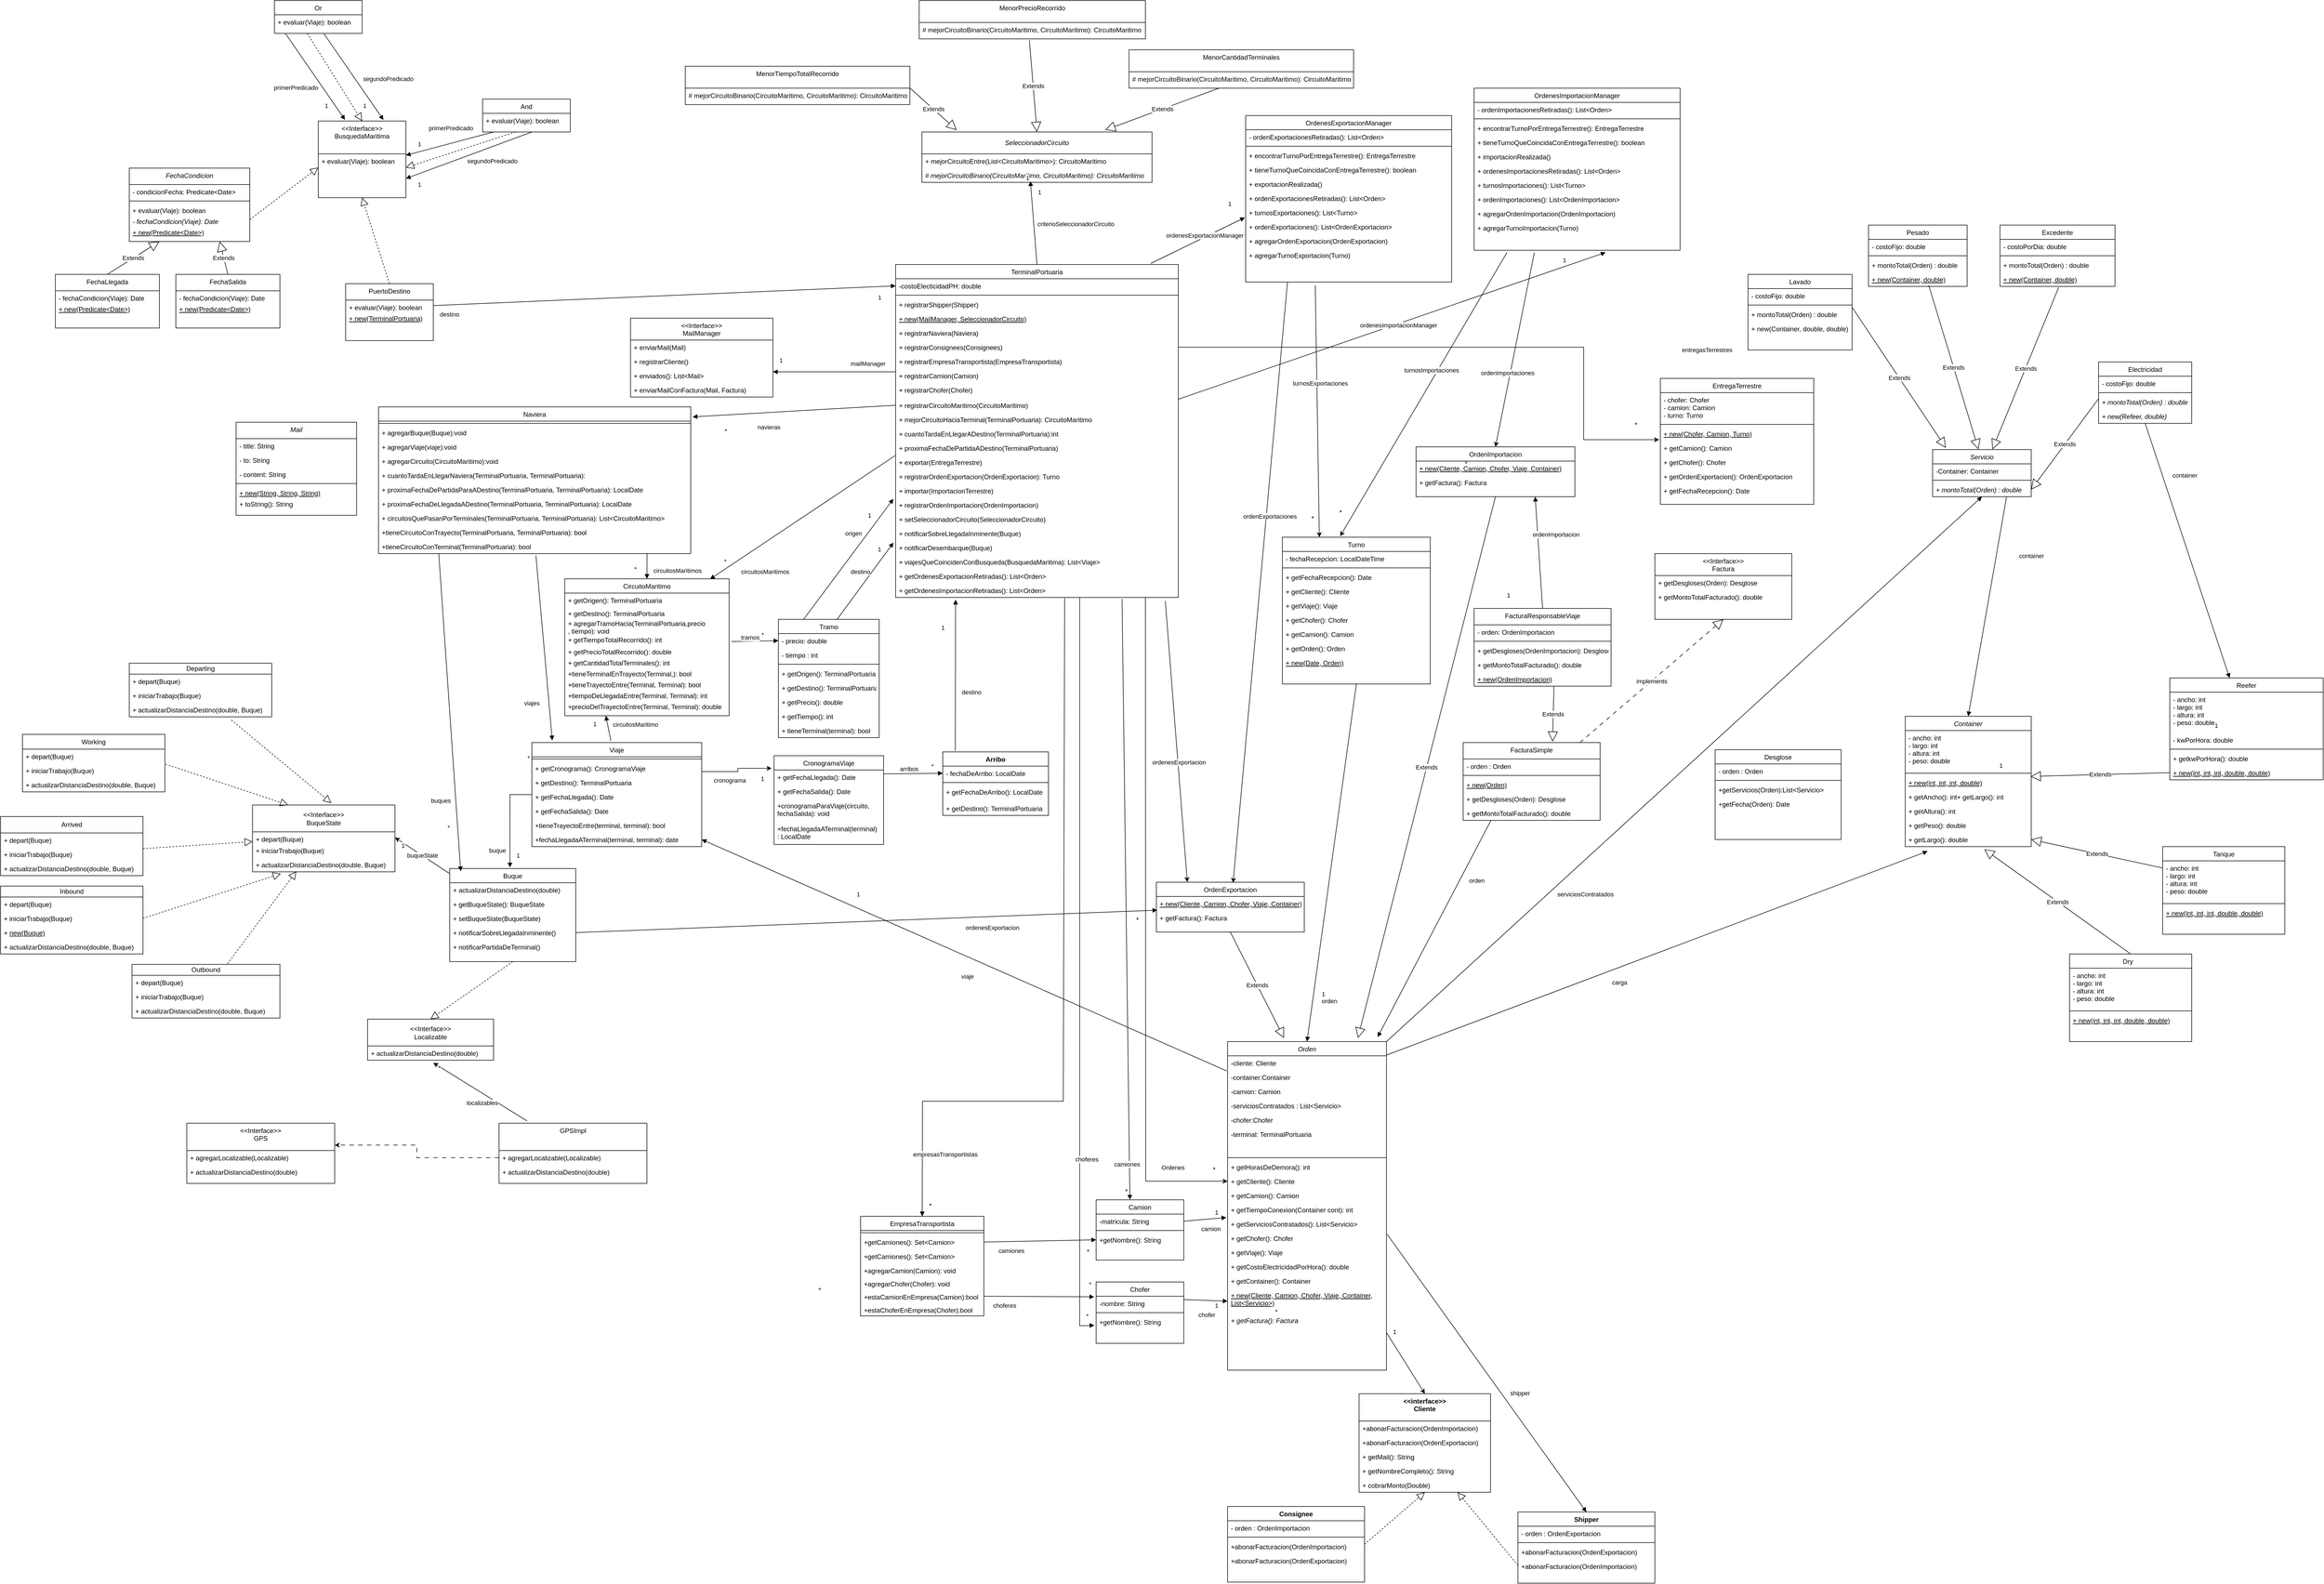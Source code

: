 <mxfile version="22.1.3" type="google">
  <diagram id="C5RBs43oDa-KdzZeNtuy" name="Page-1">
    <mxGraphModel dx="3834" dy="2352" grid="1" gridSize="10" guides="1" tooltips="1" connect="1" arrows="1" fold="1" page="1" pageScale="1" pageWidth="827" pageHeight="1169" math="0" shadow="0">
      <root>
        <mxCell id="WIyWlLk6GJQsqaUBKTNV-0" />
        <mxCell id="WIyWlLk6GJQsqaUBKTNV-1" parent="WIyWlLk6GJQsqaUBKTNV-0" />
        <mxCell id="KqRk0MuYSlC97reDLoZR-1" style="edgeStyle=orthogonalEdgeStyle;rounded=0;orthogonalLoop=1;jettySize=auto;html=1;entryX=0;entryY=0.5;entryDx=0;entryDy=0;" parent="WIyWlLk6GJQsqaUBKTNV-1" target="KI7Qu06Ea5plE7_cUGhL-1" edge="1">
          <mxGeometry relative="1" as="geometry">
            <mxPoint x="870" y="120" as="sourcePoint" />
          </mxGeometry>
        </mxCell>
        <mxCell id="z5cP49Mrk-TcaM8CITmN-14" value="Ordenes" style="edgeLabel;html=1;align=center;verticalAlign=middle;resizable=0;points=[];" parent="KqRk0MuYSlC97reDLoZR-1" connectable="0" vertex="1">
          <mxGeometry x="-0.493" y="2" relative="1" as="geometry">
            <mxPoint x="48" y="733" as="offset" />
          </mxGeometry>
        </mxCell>
        <mxCell id="zkfFHV4jXpPFQw0GAbJ--0" value="TerminalPortuaria" style="swimlane;fontStyle=0;align=center;verticalAlign=top;childLayout=stackLayout;horizontal=1;startSize=26;horizontalStack=0;resizeParent=1;resizeLast=0;collapsible=1;marginBottom=0;rounded=0;shadow=0;strokeWidth=1;" parent="WIyWlLk6GJQsqaUBKTNV-1" vertex="1">
          <mxGeometry x="414" y="-488" width="516" height="608" as="geometry">
            <mxRectangle x="230" y="140" width="160" height="26" as="alternateBounds" />
          </mxGeometry>
        </mxCell>
        <mxCell id="zkfFHV4jXpPFQw0GAbJ--1" value="-costoElecticidadPH: double" style="text;align=left;verticalAlign=top;spacingLeft=4;spacingRight=4;overflow=hidden;rotatable=0;points=[[0,0.5],[1,0.5]];portConstraint=eastwest;" parent="zkfFHV4jXpPFQw0GAbJ--0" vertex="1">
          <mxGeometry y="26" width="516" height="26" as="geometry" />
        </mxCell>
        <mxCell id="zkfFHV4jXpPFQw0GAbJ--4" value="" style="line;html=1;strokeWidth=1;align=left;verticalAlign=middle;spacingTop=-1;spacingLeft=3;spacingRight=3;rotatable=0;labelPosition=right;points=[];portConstraint=eastwest;" parent="zkfFHV4jXpPFQw0GAbJ--0" vertex="1">
          <mxGeometry y="52" width="516" height="8" as="geometry" />
        </mxCell>
        <mxCell id="tBtWNmjfIiBWGshdWrd9-0" value="+ registrarShipper(Shipper)" style="text;align=left;verticalAlign=top;spacingLeft=4;spacingRight=4;overflow=hidden;rotatable=0;points=[[0,0.5],[1,0.5]];portConstraint=eastwest;" parent="zkfFHV4jXpPFQw0GAbJ--0" vertex="1">
          <mxGeometry y="60" width="516" height="26" as="geometry" />
        </mxCell>
        <mxCell id="tBtWNmjfIiBWGshdWrd9-172" value="+ new(MailManager, SeleccionadorCircuito)" style="text;align=left;verticalAlign=top;spacingLeft=4;spacingRight=4;overflow=hidden;rotatable=0;points=[[0,0.5],[1,0.5]];portConstraint=eastwest;fontStyle=4" parent="zkfFHV4jXpPFQw0GAbJ--0" vertex="1">
          <mxGeometry y="86" width="516" height="26" as="geometry" />
        </mxCell>
        <mxCell id="zkfFHV4jXpPFQw0GAbJ--5" value="+ registrarNaviera(Naviera)" style="text;align=left;verticalAlign=top;spacingLeft=4;spacingRight=4;overflow=hidden;rotatable=0;points=[[0,0.5],[1,0.5]];portConstraint=eastwest;" parent="zkfFHV4jXpPFQw0GAbJ--0" vertex="1">
          <mxGeometry y="112" width="516" height="26" as="geometry" />
        </mxCell>
        <mxCell id="tBtWNmjfIiBWGshdWrd9-1" value="+ registrarConsignees(Consignees)" style="text;align=left;verticalAlign=top;spacingLeft=4;spacingRight=4;overflow=hidden;rotatable=0;points=[[0,0.5],[1,0.5]];portConstraint=eastwest;" parent="zkfFHV4jXpPFQw0GAbJ--0" vertex="1">
          <mxGeometry y="138" width="516" height="26" as="geometry" />
        </mxCell>
        <mxCell id="tBtWNmjfIiBWGshdWrd9-2" value="+ registrarEmpresaTransportista(EmpresaTransportista)" style="text;align=left;verticalAlign=top;spacingLeft=4;spacingRight=4;overflow=hidden;rotatable=0;points=[[0,0.5],[1,0.5]];portConstraint=eastwest;" parent="zkfFHV4jXpPFQw0GAbJ--0" vertex="1">
          <mxGeometry y="164" width="516" height="26" as="geometry" />
        </mxCell>
        <mxCell id="tBtWNmjfIiBWGshdWrd9-3" value="+ registrarCamion(Camion)" style="text;align=left;verticalAlign=top;spacingLeft=4;spacingRight=4;overflow=hidden;rotatable=0;points=[[0,0.5],[1,0.5]];portConstraint=eastwest;" parent="zkfFHV4jXpPFQw0GAbJ--0" vertex="1">
          <mxGeometry y="190" width="516" height="26" as="geometry" />
        </mxCell>
        <mxCell id="tBtWNmjfIiBWGshdWrd9-4" value="+ registrarChofer(Chofer)" style="text;align=left;verticalAlign=top;spacingLeft=4;spacingRight=4;overflow=hidden;rotatable=0;points=[[0,0.5],[1,0.5]];portConstraint=eastwest;" parent="zkfFHV4jXpPFQw0GAbJ--0" vertex="1">
          <mxGeometry y="216" width="516" height="28" as="geometry" />
        </mxCell>
        <mxCell id="tBtWNmjfIiBWGshdWrd9-6" value="+ registrarCircuitoMaritimo(CircuitoMaritimo)" style="text;align=left;verticalAlign=top;spacingLeft=4;spacingRight=4;overflow=hidden;rotatable=0;points=[[0,0.5],[1,0.5]];portConstraint=eastwest;" parent="zkfFHV4jXpPFQw0GAbJ--0" vertex="1">
          <mxGeometry y="244" width="516" height="26" as="geometry" />
        </mxCell>
        <mxCell id="tBtWNmjfIiBWGshdWrd9-7" value="+ mejorCircuitoHaciaTerminal(TerminalPortuaria): CircuitoMaritimo" style="text;align=left;verticalAlign=top;spacingLeft=4;spacingRight=4;overflow=hidden;rotatable=0;points=[[0,0.5],[1,0.5]];portConstraint=eastwest;" parent="zkfFHV4jXpPFQw0GAbJ--0" vertex="1">
          <mxGeometry y="270" width="516" height="26" as="geometry" />
        </mxCell>
        <mxCell id="tBtWNmjfIiBWGshdWrd9-32" value="+ cuantoTardaEnLlegarADestino(TerminalPortuaria):int " style="text;align=left;verticalAlign=top;spacingLeft=4;spacingRight=4;overflow=hidden;rotatable=0;points=[[0,0.5],[1,0.5]];portConstraint=eastwest;" parent="zkfFHV4jXpPFQw0GAbJ--0" vertex="1">
          <mxGeometry y="296" width="516" height="26" as="geometry" />
        </mxCell>
        <mxCell id="tBtWNmjfIiBWGshdWrd9-33" value="+ proximaFechaDePartidaADestino(TerminalPortuaria)" style="text;align=left;verticalAlign=top;spacingLeft=4;spacingRight=4;overflow=hidden;rotatable=0;points=[[0,0.5],[1,0.5]];portConstraint=eastwest;" parent="zkfFHV4jXpPFQw0GAbJ--0" vertex="1">
          <mxGeometry y="322" width="516" height="26" as="geometry" />
        </mxCell>
        <mxCell id="tBtWNmjfIiBWGshdWrd9-45" value="+ exportar(EntregaTerrestre)" style="text;align=left;verticalAlign=top;spacingLeft=4;spacingRight=4;overflow=hidden;rotatable=0;points=[[0,0.5],[1,0.5]];portConstraint=eastwest;" parent="zkfFHV4jXpPFQw0GAbJ--0" vertex="1">
          <mxGeometry y="348" width="516" height="26" as="geometry" />
        </mxCell>
        <mxCell id="tBtWNmjfIiBWGshdWrd9-35" value="+ registrarOrdenExportacion(OrdenExportacion): Turno " style="text;align=left;verticalAlign=top;spacingLeft=4;spacingRight=4;overflow=hidden;rotatable=0;points=[[0,0.5],[1,0.5]];portConstraint=eastwest;" parent="zkfFHV4jXpPFQw0GAbJ--0" vertex="1">
          <mxGeometry y="374" width="516" height="26" as="geometry" />
        </mxCell>
        <mxCell id="tBtWNmjfIiBWGshdWrd9-36" value="+ importar(ImportacionTerrestre)" style="text;align=left;verticalAlign=top;spacingLeft=4;spacingRight=4;overflow=hidden;rotatable=0;points=[[0,0.5],[1,0.5]];portConstraint=eastwest;" parent="zkfFHV4jXpPFQw0GAbJ--0" vertex="1">
          <mxGeometry y="400" width="516" height="26" as="geometry" />
        </mxCell>
        <mxCell id="tBtWNmjfIiBWGshdWrd9-176" value="+ registrarOrdenImportacion(OrdenImportacion)" style="text;align=left;verticalAlign=top;spacingLeft=4;spacingRight=4;overflow=hidden;rotatable=0;points=[[0,0.5],[1,0.5]];portConstraint=eastwest;" parent="zkfFHV4jXpPFQw0GAbJ--0" vertex="1">
          <mxGeometry y="426" width="516" height="26" as="geometry" />
        </mxCell>
        <mxCell id="Fpi-Oim8D3mVPYlkhLze-40" value="+ setSeleccionadorCircuito(SeleccionadorCircuito)" style="text;align=left;verticalAlign=top;spacingLeft=4;spacingRight=4;overflow=hidden;rotatable=0;points=[[0,0.5],[1,0.5]];portConstraint=eastwest;" parent="zkfFHV4jXpPFQw0GAbJ--0" vertex="1">
          <mxGeometry y="452" width="516" height="26" as="geometry" />
        </mxCell>
        <mxCell id="k6vMH1C7aV4_c5W1G4UP-1" value="+ notificarSobreLlegadaInminente(Buque)" style="text;align=left;verticalAlign=top;spacingLeft=4;spacingRight=4;overflow=hidden;rotatable=0;points=[[0,0.5],[1,0.5]];portConstraint=eastwest;" parent="zkfFHV4jXpPFQw0GAbJ--0" vertex="1">
          <mxGeometry y="478" width="516" height="26" as="geometry" />
        </mxCell>
        <mxCell id="k6vMH1C7aV4_c5W1G4UP-2" value="+ notificarDesembarque(Buque)" style="text;align=left;verticalAlign=top;spacingLeft=4;spacingRight=4;overflow=hidden;rotatable=0;points=[[0,0.5],[1,0.5]];portConstraint=eastwest;" parent="zkfFHV4jXpPFQw0GAbJ--0" vertex="1">
          <mxGeometry y="504" width="516" height="26" as="geometry" />
        </mxCell>
        <mxCell id="ZP8Dp066kPALK5BOMQy7-18" value="+ viajesQueCoincidenConBusqueda(BusquedaMaritima): List&lt;Viaje&gt;" style="text;align=left;verticalAlign=top;spacingLeft=4;spacingRight=4;overflow=hidden;rotatable=0;points=[[0,0.5],[1,0.5]];portConstraint=eastwest;" parent="zkfFHV4jXpPFQw0GAbJ--0" vertex="1">
          <mxGeometry y="530" width="516" height="26" as="geometry" />
        </mxCell>
        <mxCell id="Bk37XPJUw48Kn8nX3JHQ-49" value="+ getOrdenesExportacionRetiradas(): List&lt;Orden&gt;" style="text;align=left;verticalAlign=top;spacingLeft=4;spacingRight=4;overflow=hidden;rotatable=0;points=[[0,0.5],[1,0.5]];portConstraint=eastwest;" parent="zkfFHV4jXpPFQw0GAbJ--0" vertex="1">
          <mxGeometry y="556" width="516" height="26" as="geometry" />
        </mxCell>
        <mxCell id="Bk37XPJUw48Kn8nX3JHQ-50" value="+ getOrdenesImportacionRetiradas(): List&lt;Orden&gt;" style="text;align=left;verticalAlign=top;spacingLeft=4;spacingRight=4;overflow=hidden;rotatable=0;points=[[0,0.5],[1,0.5]];portConstraint=eastwest;" parent="zkfFHV4jXpPFQw0GAbJ--0" vertex="1">
          <mxGeometry y="582" width="516" height="26" as="geometry" />
        </mxCell>
        <mxCell id="zkfFHV4jXpPFQw0GAbJ--6" value="Naviera&#xa;" style="swimlane;fontStyle=0;align=center;verticalAlign=top;childLayout=stackLayout;horizontal=1;startSize=26;horizontalStack=0;resizeParent=1;resizeLast=0;collapsible=1;marginBottom=0;rounded=0;shadow=0;strokeWidth=1;" parent="WIyWlLk6GJQsqaUBKTNV-1" vertex="1">
          <mxGeometry x="-530" y="-228" width="570" height="268" as="geometry">
            <mxRectangle x="130" y="380" width="160" height="26" as="alternateBounds" />
          </mxGeometry>
        </mxCell>
        <mxCell id="zkfFHV4jXpPFQw0GAbJ--9" value="" style="line;html=1;strokeWidth=1;align=left;verticalAlign=middle;spacingTop=-1;spacingLeft=3;spacingRight=3;rotatable=0;labelPosition=right;points=[];portConstraint=eastwest;" parent="zkfFHV4jXpPFQw0GAbJ--6" vertex="1">
          <mxGeometry y="26" width="570" height="8" as="geometry" />
        </mxCell>
        <mxCell id="shIUH8fSQBxYqa1NvsKG-45" value="+ agregarBuque(Buque):void" style="text;align=left;verticalAlign=top;spacingLeft=4;spacingRight=4;overflow=hidden;rotatable=0;points=[[0,0.5],[1,0.5]];portConstraint=eastwest;fontStyle=0" parent="zkfFHV4jXpPFQw0GAbJ--6" vertex="1">
          <mxGeometry y="34" width="570" height="26" as="geometry" />
        </mxCell>
        <mxCell id="shIUH8fSQBxYqa1NvsKG-42" value="+ agregarViaje(viaje):void" style="text;align=left;verticalAlign=top;spacingLeft=4;spacingRight=4;overflow=hidden;rotatable=0;points=[[0,0.5],[1,0.5]];portConstraint=eastwest;fontStyle=0" parent="zkfFHV4jXpPFQw0GAbJ--6" vertex="1">
          <mxGeometry y="60" width="570" height="26" as="geometry" />
        </mxCell>
        <mxCell id="shIUH8fSQBxYqa1NvsKG-44" value="+ agregarCircuito(CircuitoMaritimo):void" style="text;align=left;verticalAlign=top;spacingLeft=4;spacingRight=4;overflow=hidden;rotatable=0;points=[[0,0.5],[1,0.5]];portConstraint=eastwest;fontStyle=0" parent="zkfFHV4jXpPFQw0GAbJ--6" vertex="1">
          <mxGeometry y="86" width="570" height="26" as="geometry" />
        </mxCell>
        <mxCell id="zkfFHV4jXpPFQw0GAbJ--10" value="+ cuantoTardaEnLlegarNaviera(TerminalPortuaria, TerminalPortuaria): " style="text;align=left;verticalAlign=top;spacingLeft=4;spacingRight=4;overflow=hidden;rotatable=0;points=[[0,0.5],[1,0.5]];portConstraint=eastwest;fontStyle=0" parent="zkfFHV4jXpPFQw0GAbJ--6" vertex="1">
          <mxGeometry y="112" width="570" height="26" as="geometry" />
        </mxCell>
        <mxCell id="tBtWNmjfIiBWGshdWrd9-34" value="+ proximaFechaDePartidaParaADestino(TerminalPortuaria, TerminalPortuaria): LocalDate" style="text;align=left;verticalAlign=top;spacingLeft=4;spacingRight=4;overflow=hidden;rotatable=0;points=[[0,0.5],[1,0.5]];portConstraint=eastwest;fontStyle=0" parent="zkfFHV4jXpPFQw0GAbJ--6" vertex="1">
          <mxGeometry y="138" width="570" height="26" as="geometry" />
        </mxCell>
        <mxCell id="z5cP49Mrk-TcaM8CITmN-23" value="+ proximaFechaDeLlegadaADestino(TerminalPortuaria, TerminalPortuaria): LocalDate" style="text;align=left;verticalAlign=top;spacingLeft=4;spacingRight=4;overflow=hidden;rotatable=0;points=[[0,0.5],[1,0.5]];portConstraint=eastwest;fontStyle=0" parent="zkfFHV4jXpPFQw0GAbJ--6" vertex="1">
          <mxGeometry y="164" width="570" height="26" as="geometry" />
        </mxCell>
        <mxCell id="ZP8Dp066kPALK5BOMQy7-17" value="+ circuitosQuePasanPorTerminales(TerminalPortuaria, TerminalPortuaria): List&lt;CircuitoMaritimo&gt;" style="text;align=left;verticalAlign=top;spacingLeft=4;spacingRight=4;overflow=hidden;rotatable=0;points=[[0,0.5],[1,0.5]];portConstraint=eastwest;fontStyle=0" parent="zkfFHV4jXpPFQw0GAbJ--6" vertex="1">
          <mxGeometry y="190" width="570" height="26" as="geometry" />
        </mxCell>
        <mxCell id="shIUH8fSQBxYqa1NvsKG-43" value="+tieneCircuitoConTrayecto(TerminalPortuaria, TerminalPortuaria): bool" style="text;align=left;verticalAlign=top;spacingLeft=4;spacingRight=4;overflow=hidden;rotatable=0;points=[[0,0.5],[1,0.5]];portConstraint=eastwest;fontStyle=0" parent="zkfFHV4jXpPFQw0GAbJ--6" vertex="1">
          <mxGeometry y="216" width="570" height="26" as="geometry" />
        </mxCell>
        <mxCell id="shIUH8fSQBxYqa1NvsKG-65" value="+tieneCircuitoConTerminal(TerminalPortuaria): bool" style="text;align=left;verticalAlign=top;spacingLeft=4;spacingRight=4;overflow=hidden;rotatable=0;points=[[0,0.5],[1,0.5]];portConstraint=eastwest;fontStyle=0" parent="zkfFHV4jXpPFQw0GAbJ--6" vertex="1">
          <mxGeometry y="242" width="570" height="26" as="geometry" />
        </mxCell>
        <mxCell id="zkfFHV4jXpPFQw0GAbJ--13" value="CircuitoMaritimo" style="swimlane;fontStyle=0;align=center;verticalAlign=top;childLayout=stackLayout;horizontal=1;startSize=26;horizontalStack=0;resizeParent=1;resizeLast=0;collapsible=1;marginBottom=0;rounded=0;shadow=0;strokeWidth=1;" parent="WIyWlLk6GJQsqaUBKTNV-1" vertex="1">
          <mxGeometry x="-190" y="86" width="300" height="250" as="geometry">
            <mxRectangle x="340" y="380" width="170" height="26" as="alternateBounds" />
          </mxGeometry>
        </mxCell>
        <mxCell id="zkfFHV4jXpPFQw0GAbJ--14" value="+ getOrigen(): TerminalPortuaria" style="text;align=left;verticalAlign=top;spacingLeft=4;spacingRight=4;overflow=hidden;rotatable=0;points=[[0,0.5],[1,0.5]];portConstraint=eastwest;" parent="zkfFHV4jXpPFQw0GAbJ--13" vertex="1">
          <mxGeometry y="26" width="300" height="24" as="geometry" />
        </mxCell>
        <mxCell id="tBtWNmjfIiBWGshdWrd9-54" value="+ getDestino(): TerminalPortuaria" style="text;align=left;verticalAlign=top;spacingLeft=4;spacingRight=4;overflow=hidden;rotatable=0;points=[[0,0.5],[1,0.5]];portConstraint=eastwest;" parent="zkfFHV4jXpPFQw0GAbJ--13" vertex="1">
          <mxGeometry y="50" width="300" height="18" as="geometry" />
        </mxCell>
        <mxCell id="iHJY01Zo9cMyYJimEevz-0" value="+ agregarTramoHacia(TerminalPortuaria,precio&#xa;, tiempo): void" style="text;align=left;verticalAlign=top;spacingLeft=4;spacingRight=4;overflow=hidden;rotatable=0;points=[[0,0.5],[1,0.5]];portConstraint=eastwest;" parent="zkfFHV4jXpPFQw0GAbJ--13" vertex="1">
          <mxGeometry y="68" width="300" height="30" as="geometry" />
        </mxCell>
        <mxCell id="-sw_n_S3b7bg_-3kx-1k-0" value="+ getTiempoTotalRecorrido(): int" style="text;align=left;verticalAlign=top;spacingLeft=4;spacingRight=4;overflow=hidden;rotatable=0;points=[[0,0.5],[1,0.5]];portConstraint=eastwest;" parent="zkfFHV4jXpPFQw0GAbJ--13" vertex="1">
          <mxGeometry y="98" width="300" height="22" as="geometry" />
        </mxCell>
        <mxCell id="-sw_n_S3b7bg_-3kx-1k-1" value="+ getPrecioTotalRecorrido(): double" style="text;align=left;verticalAlign=top;spacingLeft=4;spacingRight=4;overflow=hidden;rotatable=0;points=[[0,0.5],[1,0.5]];portConstraint=eastwest;" parent="zkfFHV4jXpPFQw0GAbJ--13" vertex="1">
          <mxGeometry y="120" width="300" height="20" as="geometry" />
        </mxCell>
        <mxCell id="-sw_n_S3b7bg_-3kx-1k-2" value="+ getCantidadTotalTerminales(): int" style="text;align=left;verticalAlign=top;spacingLeft=4;spacingRight=4;overflow=hidden;rotatable=0;points=[[0,0.5],[1,0.5]];portConstraint=eastwest;" parent="zkfFHV4jXpPFQw0GAbJ--13" vertex="1">
          <mxGeometry y="140" width="300" height="20" as="geometry" />
        </mxCell>
        <mxCell id="shIUH8fSQBxYqa1NvsKG-46" value="+tieneTerminalEnTrayecto(Terminal,): bool" style="text;align=left;verticalAlign=top;spacingLeft=4;spacingRight=4;overflow=hidden;rotatable=0;points=[[0,0.5],[1,0.5]];portConstraint=eastwest;" parent="zkfFHV4jXpPFQw0GAbJ--13" vertex="1">
          <mxGeometry y="160" width="300" height="20" as="geometry" />
        </mxCell>
        <mxCell id="AcOL1vB-tQ7iMRcn623o-2" value="+tieneTrayectoEntre(Terminal, Terminal): bool" style="text;align=left;verticalAlign=top;spacingLeft=4;spacingRight=4;overflow=hidden;rotatable=0;points=[[0,0.5],[1,0.5]];portConstraint=eastwest;" parent="zkfFHV4jXpPFQw0GAbJ--13" vertex="1">
          <mxGeometry y="180" width="300" height="20" as="geometry" />
        </mxCell>
        <mxCell id="AcOL1vB-tQ7iMRcn623o-0" value="+tiempoDeLlegadaEntre(Terminal, Terminal): int" style="text;align=left;verticalAlign=top;spacingLeft=4;spacingRight=4;overflow=hidden;rotatable=0;points=[[0,0.5],[1,0.5]];portConstraint=eastwest;" parent="zkfFHV4jXpPFQw0GAbJ--13" vertex="1">
          <mxGeometry y="200" width="300" height="20" as="geometry" />
        </mxCell>
        <mxCell id="z5cP49Mrk-TcaM8CITmN-11" value="+precioDelTrayectoEntre(Terminal, Terminal): double" style="text;align=left;verticalAlign=top;spacingLeft=4;spacingRight=4;overflow=hidden;rotatable=0;points=[[0,0.5],[1,0.5]];portConstraint=eastwest;" parent="zkfFHV4jXpPFQw0GAbJ--13" vertex="1">
          <mxGeometry y="220" width="300" height="20" as="geometry" />
        </mxCell>
        <mxCell id="Fpi-Oim8D3mVPYlkhLze-110" value="buqueState" style="rounded=0;orthogonalLoop=1;jettySize=auto;html=1;entryX=1;entryY=0.5;entryDx=0;entryDy=0;" parent="WIyWlLk6GJQsqaUBKTNV-1" source="zkfFHV4jXpPFQw0GAbJ--17" target="Fpi-Oim8D3mVPYlkhLze-108" edge="1">
          <mxGeometry relative="1" as="geometry" />
        </mxCell>
        <mxCell id="zkfFHV4jXpPFQw0GAbJ--17" value="Buque&#xa;" style="swimlane;fontStyle=0;align=center;verticalAlign=top;childLayout=stackLayout;horizontal=1;startSize=26;horizontalStack=0;resizeParent=1;resizeLast=0;collapsible=1;marginBottom=0;rounded=0;shadow=0;strokeWidth=1;" parent="WIyWlLk6GJQsqaUBKTNV-1" vertex="1">
          <mxGeometry x="-400" y="615" width="230" height="170" as="geometry">
            <mxRectangle x="550" y="140" width="160" height="26" as="alternateBounds" />
          </mxGeometry>
        </mxCell>
        <mxCell id="zkfFHV4jXpPFQw0GAbJ--25" value="+ actualizarDistanciaDestino(double)" style="text;align=left;verticalAlign=top;spacingLeft=4;spacingRight=4;overflow=hidden;rotatable=0;points=[[0,0.5],[1,0.5]];portConstraint=eastwest;" parent="zkfFHV4jXpPFQw0GAbJ--17" vertex="1">
          <mxGeometry y="26" width="230" height="26" as="geometry" />
        </mxCell>
        <mxCell id="k6vMH1C7aV4_c5W1G4UP-3" value="+ getBuqueState(): BuqueState" style="text;align=left;verticalAlign=top;spacingLeft=4;spacingRight=4;overflow=hidden;rotatable=0;points=[[0,0.5],[1,0.5]];portConstraint=eastwest;" parent="zkfFHV4jXpPFQw0GAbJ--17" vertex="1">
          <mxGeometry y="52" width="230" height="26" as="geometry" />
        </mxCell>
        <mxCell id="k6vMH1C7aV4_c5W1G4UP-4" value="+ setBuqueState(BuqueState)" style="text;align=left;verticalAlign=top;spacingLeft=4;spacingRight=4;overflow=hidden;rotatable=0;points=[[0,0.5],[1,0.5]];portConstraint=eastwest;" parent="zkfFHV4jXpPFQw0GAbJ--17" vertex="1">
          <mxGeometry y="78" width="230" height="26" as="geometry" />
        </mxCell>
        <mxCell id="k6vMH1C7aV4_c5W1G4UP-5" value="+ notificarSobreLlegadaInminente()" style="text;align=left;verticalAlign=top;spacingLeft=4;spacingRight=4;overflow=hidden;rotatable=0;points=[[0,0.5],[1,0.5]];portConstraint=eastwest;" parent="zkfFHV4jXpPFQw0GAbJ--17" vertex="1">
          <mxGeometry y="104" width="230" height="26" as="geometry" />
        </mxCell>
        <mxCell id="k6vMH1C7aV4_c5W1G4UP-6" value="+ notificarPartidaDeTerminal()" style="text;align=left;verticalAlign=top;spacingLeft=4;spacingRight=4;overflow=hidden;rotatable=0;points=[[0,0.5],[1,0.5]];portConstraint=eastwest;" parent="zkfFHV4jXpPFQw0GAbJ--17" vertex="1">
          <mxGeometry y="130" width="230" height="26" as="geometry" />
        </mxCell>
        <mxCell id="g7G-vPte4Vty378yzF_--0" value="Tramo" style="swimlane;fontStyle=0;align=center;verticalAlign=top;childLayout=stackLayout;horizontal=1;startSize=26;horizontalStack=0;resizeParent=1;resizeLast=0;collapsible=1;marginBottom=0;rounded=0;shadow=0;strokeWidth=1;" parent="WIyWlLk6GJQsqaUBKTNV-1" vertex="1">
          <mxGeometry x="200" y="160" width="184" height="216" as="geometry">
            <mxRectangle x="340" y="380" width="170" height="26" as="alternateBounds" />
          </mxGeometry>
        </mxCell>
        <mxCell id="g7G-vPte4Vty378yzF_--1" value="- precio: double" style="text;align=left;verticalAlign=top;spacingLeft=4;spacingRight=4;overflow=hidden;rotatable=0;points=[[0,0.5],[1,0.5]];portConstraint=eastwest;" parent="g7G-vPte4Vty378yzF_--0" vertex="1">
          <mxGeometry y="26" width="184" height="26" as="geometry" />
        </mxCell>
        <mxCell id="tBtWNmjfIiBWGshdWrd9-50" value="- tiempo : int" style="text;align=left;verticalAlign=top;spacingLeft=4;spacingRight=4;overflow=hidden;rotatable=0;points=[[0,0.5],[1,0.5]];portConstraint=eastwest;" parent="g7G-vPte4Vty378yzF_--0" vertex="1">
          <mxGeometry y="52" width="184" height="26" as="geometry" />
        </mxCell>
        <mxCell id="-sw_n_S3b7bg_-3kx-1k-5" value="" style="line;html=1;strokeWidth=1;align=left;verticalAlign=middle;spacingTop=-1;spacingLeft=3;spacingRight=3;rotatable=0;labelPosition=right;points=[];portConstraint=eastwest;" parent="g7G-vPte4Vty378yzF_--0" vertex="1">
          <mxGeometry y="78" width="184" height="8" as="geometry" />
        </mxCell>
        <mxCell id="-sw_n_S3b7bg_-3kx-1k-6" value="+ getOrigen(): TerminalPortuaria&#xa;" style="text;align=left;verticalAlign=top;spacingLeft=4;spacingRight=4;overflow=hidden;rotatable=0;points=[[0,0.5],[1,0.5]];portConstraint=eastwest;" parent="g7G-vPte4Vty378yzF_--0" vertex="1">
          <mxGeometry y="86" width="184" height="26" as="geometry" />
        </mxCell>
        <mxCell id="-sw_n_S3b7bg_-3kx-1k-7" value="+ getDestino(): TerminalPortuaria" style="text;align=left;verticalAlign=top;spacingLeft=4;spacingRight=4;overflow=hidden;rotatable=0;points=[[0,0.5],[1,0.5]];portConstraint=eastwest;" parent="g7G-vPte4Vty378yzF_--0" vertex="1">
          <mxGeometry y="112" width="184" height="26" as="geometry" />
        </mxCell>
        <mxCell id="-sw_n_S3b7bg_-3kx-1k-8" value="+ getPrecio(): double" style="text;align=left;verticalAlign=top;spacingLeft=4;spacingRight=4;overflow=hidden;rotatable=0;points=[[0,0.5],[1,0.5]];portConstraint=eastwest;" parent="g7G-vPte4Vty378yzF_--0" vertex="1">
          <mxGeometry y="138" width="184" height="26" as="geometry" />
        </mxCell>
        <mxCell id="-sw_n_S3b7bg_-3kx-1k-9" value="+ getTiempo(): int" style="text;align=left;verticalAlign=top;spacingLeft=4;spacingRight=4;overflow=hidden;rotatable=0;points=[[0,0.5],[1,0.5]];portConstraint=eastwest;" parent="g7G-vPte4Vty378yzF_--0" vertex="1">
          <mxGeometry y="164" width="184" height="26" as="geometry" />
        </mxCell>
        <mxCell id="AcOL1vB-tQ7iMRcn623o-1" value="+ tieneTerminal(terminal): bool" style="text;align=left;verticalAlign=top;spacingLeft=4;spacingRight=4;overflow=hidden;rotatable=0;points=[[0,0.5],[1,0.5]];portConstraint=eastwest;" parent="g7G-vPte4Vty378yzF_--0" vertex="1">
          <mxGeometry y="190" width="184" height="26" as="geometry" />
        </mxCell>
        <mxCell id="g7G-vPte4Vty378yzF_--8" value="Viaje" style="swimlane;fontStyle=0;align=center;verticalAlign=top;childLayout=stackLayout;horizontal=1;startSize=26;horizontalStack=0;resizeParent=1;resizeLast=0;collapsible=1;marginBottom=0;rounded=0;shadow=0;strokeWidth=1;" parent="WIyWlLk6GJQsqaUBKTNV-1" vertex="1">
          <mxGeometry x="-250" y="385" width="310" height="190" as="geometry">
            <mxRectangle x="340" y="380" width="170" height="26" as="alternateBounds" />
          </mxGeometry>
        </mxCell>
        <mxCell id="tBtWNmjfIiBWGshdWrd9-83" value="" style="line;html=1;strokeWidth=1;align=left;verticalAlign=middle;spacingTop=-1;spacingLeft=3;spacingRight=3;rotatable=0;labelPosition=right;points=[];portConstraint=eastwest;" parent="g7G-vPte4Vty378yzF_--8" vertex="1">
          <mxGeometry y="26" width="310" height="8" as="geometry" />
        </mxCell>
        <mxCell id="tBtWNmjfIiBWGshdWrd9-82" value="+ getCronograma(): CronogramaViaje" style="text;align=left;verticalAlign=top;spacingLeft=4;spacingRight=4;overflow=hidden;rotatable=0;points=[[0,0.5],[1,0.5]];portConstraint=eastwest;" parent="g7G-vPte4Vty378yzF_--8" vertex="1">
          <mxGeometry y="34" width="310" height="26" as="geometry" />
        </mxCell>
        <mxCell id="xKr2XhqFEqFJOJNBvjWR-2" value="+ getDestino(): TerminalPortuaria" style="text;align=left;verticalAlign=top;spacingLeft=4;spacingRight=4;overflow=hidden;rotatable=0;points=[[0,0.5],[1,0.5]];portConstraint=eastwest;" parent="g7G-vPte4Vty378yzF_--8" vertex="1">
          <mxGeometry y="60" width="310" height="26" as="geometry" />
        </mxCell>
        <mxCell id="xKr2XhqFEqFJOJNBvjWR-3" value="+ getFechaLlegada(): Date" style="text;align=left;verticalAlign=top;spacingLeft=4;spacingRight=4;overflow=hidden;rotatable=0;points=[[0,0.5],[1,0.5]];portConstraint=eastwest;" parent="g7G-vPte4Vty378yzF_--8" vertex="1">
          <mxGeometry y="86" width="310" height="26" as="geometry" />
        </mxCell>
        <mxCell id="xKr2XhqFEqFJOJNBvjWR-4" value="+ getFechaSalida(): Date" style="text;align=left;verticalAlign=top;spacingLeft=4;spacingRight=4;overflow=hidden;rotatable=0;points=[[0,0.5],[1,0.5]];portConstraint=eastwest;" parent="g7G-vPte4Vty378yzF_--8" vertex="1">
          <mxGeometry y="112" width="310" height="26" as="geometry" />
        </mxCell>
        <mxCell id="z5cP49Mrk-TcaM8CITmN-0" value="+tieneTrayectoEntre(terminal, terminal): bool" style="text;align=left;verticalAlign=top;spacingLeft=4;spacingRight=4;overflow=hidden;rotatable=0;points=[[0,0.5],[1,0.5]];portConstraint=eastwest;" parent="g7G-vPte4Vty378yzF_--8" vertex="1">
          <mxGeometry y="138" width="310" height="26" as="geometry" />
        </mxCell>
        <mxCell id="z5cP49Mrk-TcaM8CITmN-1" value="+fechaLlegadaATerminal(terminal, terminal): date" style="text;align=left;verticalAlign=top;spacingLeft=4;spacingRight=4;overflow=hidden;rotatable=0;points=[[0,0.5],[1,0.5]];portConstraint=eastwest;" parent="g7G-vPte4Vty378yzF_--8" vertex="1">
          <mxGeometry y="164" width="310" height="26" as="geometry" />
        </mxCell>
        <mxCell id="g7G-vPte4Vty378yzF_--14" value="Container&#xa;" style="swimlane;fontStyle=2;align=center;verticalAlign=top;childLayout=stackLayout;horizontal=1;startSize=26;horizontalStack=0;resizeParent=1;resizeLast=0;collapsible=1;marginBottom=0;rounded=0;shadow=0;strokeWidth=1;" parent="WIyWlLk6GJQsqaUBKTNV-1" vertex="1">
          <mxGeometry x="2257" y="337" width="230" height="238" as="geometry">
            <mxRectangle x="340" y="380" width="170" height="26" as="alternateBounds" />
          </mxGeometry>
        </mxCell>
        <mxCell id="g7G-vPte4Vty378yzF_--15" value="- ancho: int&#xa;- largo: int&#xa;- altura: int&#xa;- peso: double&#xa;" style="text;align=left;verticalAlign=top;spacingLeft=4;spacingRight=4;overflow=hidden;rotatable=0;points=[[0,0.5],[1,0.5]];portConstraint=eastwest;" parent="g7G-vPte4Vty378yzF_--14" vertex="1">
          <mxGeometry y="26" width="230" height="74" as="geometry" />
        </mxCell>
        <mxCell id="g7G-vPte4Vty378yzF_--16" value="" style="line;html=1;strokeWidth=1;align=left;verticalAlign=middle;spacingTop=-1;spacingLeft=3;spacingRight=3;rotatable=0;labelPosition=right;points=[];portConstraint=eastwest;" parent="g7G-vPte4Vty378yzF_--14" vertex="1">
          <mxGeometry y="100" width="230" height="8" as="geometry" />
        </mxCell>
        <mxCell id="tBtWNmjfIiBWGshdWrd9-102" value="+ new(int, int, int, double)" style="text;align=left;verticalAlign=top;spacingLeft=4;spacingRight=4;overflow=hidden;rotatable=0;points=[[0,0.5],[1,0.5]];portConstraint=eastwest;fontStyle=4" parent="g7G-vPte4Vty378yzF_--14" vertex="1">
          <mxGeometry y="108" width="230" height="26" as="geometry" />
        </mxCell>
        <mxCell id="tBtWNmjfIiBWGshdWrd9-103" value="+ getAncho(): int+ getLargo(): int" style="text;align=left;verticalAlign=top;spacingLeft=4;spacingRight=4;overflow=hidden;rotatable=0;points=[[0,0.5],[1,0.5]];portConstraint=eastwest;" parent="g7G-vPte4Vty378yzF_--14" vertex="1">
          <mxGeometry y="134" width="230" height="26" as="geometry" />
        </mxCell>
        <mxCell id="tBtWNmjfIiBWGshdWrd9-104" value="+ getAltura(): int" style="text;align=left;verticalAlign=top;spacingLeft=4;spacingRight=4;overflow=hidden;rotatable=0;points=[[0,0.5],[1,0.5]];portConstraint=eastwest;" parent="g7G-vPte4Vty378yzF_--14" vertex="1">
          <mxGeometry y="160" width="230" height="26" as="geometry" />
        </mxCell>
        <mxCell id="tBtWNmjfIiBWGshdWrd9-105" value="+ getPeso(): double" style="text;align=left;verticalAlign=top;spacingLeft=4;spacingRight=4;overflow=hidden;rotatable=0;points=[[0,0.5],[1,0.5]];portConstraint=eastwest;" parent="g7G-vPte4Vty378yzF_--14" vertex="1">
          <mxGeometry y="186" width="230" height="26" as="geometry" />
        </mxCell>
        <mxCell id="tBtWNmjfIiBWGshdWrd9-106" value="+ getLargo(): double" style="text;align=left;verticalAlign=top;spacingLeft=4;spacingRight=4;overflow=hidden;rotatable=0;points=[[0,0.5],[1,0.5]];portConstraint=eastwest;" parent="g7G-vPte4Vty378yzF_--14" vertex="1">
          <mxGeometry y="212" width="230" height="26" as="geometry" />
        </mxCell>
        <mxCell id="g7G-vPte4Vty378yzF_--17" value="Dry   &#xa;" style="swimlane;fontStyle=0;align=center;verticalAlign=top;childLayout=stackLayout;horizontal=1;startSize=26;horizontalStack=0;resizeParent=1;resizeLast=0;collapsible=1;marginBottom=0;rounded=0;shadow=0;strokeWidth=1;" parent="WIyWlLk6GJQsqaUBKTNV-1" vertex="1">
          <mxGeometry x="2557" y="771" width="223" height="160" as="geometry">
            <mxRectangle x="340" y="380" width="170" height="26" as="alternateBounds" />
          </mxGeometry>
        </mxCell>
        <mxCell id="_bAbkI4KTlcnrUVZM9vc-3" value="- ancho: int&#xa;- largo: int&#xa;- altura: int&#xa;- peso: double&#xa;" style="text;align=left;verticalAlign=top;spacingLeft=4;spacingRight=4;overflow=hidden;rotatable=0;points=[[0,0.5],[1,0.5]];portConstraint=eastwest;" parent="g7G-vPte4Vty378yzF_--17" vertex="1">
          <mxGeometry y="26" width="223" height="74" as="geometry" />
        </mxCell>
        <mxCell id="g7G-vPte4Vty378yzF_--19" value="" style="line;html=1;strokeWidth=1;align=left;verticalAlign=middle;spacingTop=-1;spacingLeft=3;spacingRight=3;rotatable=0;labelPosition=right;points=[];portConstraint=eastwest;" parent="g7G-vPte4Vty378yzF_--17" vertex="1">
          <mxGeometry y="100" width="223" height="8" as="geometry" />
        </mxCell>
        <mxCell id="_bAbkI4KTlcnrUVZM9vc-2" value="+ new(int, int, int, double, double)" style="text;align=left;verticalAlign=top;spacingLeft=4;spacingRight=4;overflow=hidden;rotatable=0;points=[[0,0.5],[1,0.5]];portConstraint=eastwest;fontStyle=4" parent="g7G-vPte4Vty378yzF_--17" vertex="1">
          <mxGeometry y="108" width="223" height="26" as="geometry" />
        </mxCell>
        <mxCell id="g7G-vPte4Vty378yzF_--20" value="Tanque" style="swimlane;fontStyle=0;align=center;verticalAlign=top;childLayout=stackLayout;horizontal=1;startSize=26;horizontalStack=0;resizeParent=1;resizeLast=0;collapsible=1;marginBottom=0;rounded=0;shadow=0;strokeWidth=1;" parent="WIyWlLk6GJQsqaUBKTNV-1" vertex="1">
          <mxGeometry x="2727" y="575" width="223" height="160" as="geometry">
            <mxRectangle x="340" y="380" width="170" height="26" as="alternateBounds" />
          </mxGeometry>
        </mxCell>
        <mxCell id="_bAbkI4KTlcnrUVZM9vc-5" value="- ancho: int&#xa;- largo: int&#xa;- altura: int&#xa;- peso: double&#xa;" style="text;align=left;verticalAlign=top;spacingLeft=4;spacingRight=4;overflow=hidden;rotatable=0;points=[[0,0.5],[1,0.5]];portConstraint=eastwest;" parent="g7G-vPte4Vty378yzF_--20" vertex="1">
          <mxGeometry y="26" width="223" height="74" as="geometry" />
        </mxCell>
        <mxCell id="g7G-vPte4Vty378yzF_--22" value="" style="line;html=1;strokeWidth=1;align=left;verticalAlign=middle;spacingTop=-1;spacingLeft=3;spacingRight=3;rotatable=0;labelPosition=right;points=[];portConstraint=eastwest;" parent="g7G-vPte4Vty378yzF_--20" vertex="1">
          <mxGeometry y="100" width="223" height="8" as="geometry" />
        </mxCell>
        <mxCell id="_bAbkI4KTlcnrUVZM9vc-1" value="+ new(int, int, int, double, double)" style="text;align=left;verticalAlign=top;spacingLeft=4;spacingRight=4;overflow=hidden;rotatable=0;points=[[0,0.5],[1,0.5]];portConstraint=eastwest;fontStyle=4" parent="g7G-vPte4Vty378yzF_--20" vertex="1">
          <mxGeometry y="108" width="223" height="26" as="geometry" />
        </mxCell>
        <mxCell id="g7G-vPte4Vty378yzF_--26" value="EmpresaTransportista" style="swimlane;fontStyle=0;align=center;verticalAlign=top;childLayout=stackLayout;horizontal=1;startSize=26;horizontalStack=0;resizeParent=1;resizeLast=0;collapsible=1;marginBottom=0;rounded=0;shadow=0;strokeWidth=1;" parent="WIyWlLk6GJQsqaUBKTNV-1" vertex="1">
          <mxGeometry x="350" y="1250" width="225" height="182" as="geometry">
            <mxRectangle x="340" y="380" width="170" height="26" as="alternateBounds" />
          </mxGeometry>
        </mxCell>
        <mxCell id="g7G-vPte4Vty378yzF_--28" value="" style="line;html=1;strokeWidth=1;align=left;verticalAlign=middle;spacingTop=-1;spacingLeft=3;spacingRight=3;rotatable=0;labelPosition=right;points=[];portConstraint=eastwest;" parent="g7G-vPte4Vty378yzF_--26" vertex="1">
          <mxGeometry y="26" width="225" height="8" as="geometry" />
        </mxCell>
        <mxCell id="shIUH8fSQBxYqa1NvsKG-6" value="+getCamiones(): Set&lt;Camion&gt;" style="text;align=left;verticalAlign=top;spacingLeft=4;spacingRight=4;overflow=hidden;rotatable=0;points=[[0,0.5],[1,0.5]];portConstraint=eastwest;" parent="g7G-vPte4Vty378yzF_--26" vertex="1">
          <mxGeometry y="34" width="225" height="26" as="geometry" />
        </mxCell>
        <mxCell id="shIUH8fSQBxYqa1NvsKG-7" value="+getCamiones(): Set&lt;Camion&gt;" style="text;align=left;verticalAlign=top;spacingLeft=4;spacingRight=4;overflow=hidden;rotatable=0;points=[[0,0.5],[1,0.5]];portConstraint=eastwest;" parent="g7G-vPte4Vty378yzF_--26" vertex="1">
          <mxGeometry y="60" width="225" height="26" as="geometry" />
        </mxCell>
        <mxCell id="shIUH8fSQBxYqa1NvsKG-8" value="+agregarCamion(Camion): void&#xa;" style="text;align=left;verticalAlign=top;spacingLeft=4;spacingRight=4;overflow=hidden;rotatable=0;points=[[0,0.5],[1,0.5]];portConstraint=eastwest;" parent="g7G-vPte4Vty378yzF_--26" vertex="1">
          <mxGeometry y="86" width="225" height="24" as="geometry" />
        </mxCell>
        <mxCell id="shIUH8fSQBxYqa1NvsKG-9" value="+agregarChofer(Chofer): void&#xa;" style="text;align=left;verticalAlign=top;spacingLeft=4;spacingRight=4;overflow=hidden;rotatable=0;points=[[0,0.5],[1,0.5]];portConstraint=eastwest;" parent="g7G-vPte4Vty378yzF_--26" vertex="1">
          <mxGeometry y="110" width="225" height="24" as="geometry" />
        </mxCell>
        <mxCell id="shIUH8fSQBxYqa1NvsKG-10" value="+estaCamionEnEmpresa(Camion):bool" style="text;align=left;verticalAlign=top;spacingLeft=4;spacingRight=4;overflow=hidden;rotatable=0;points=[[0,0.5],[1,0.5]];portConstraint=eastwest;" parent="g7G-vPte4Vty378yzF_--26" vertex="1">
          <mxGeometry y="134" width="225" height="24" as="geometry" />
        </mxCell>
        <mxCell id="shIUH8fSQBxYqa1NvsKG-11" value="+estaChoferEnEmpresa(Chofer):bool" style="text;align=left;verticalAlign=top;spacingLeft=4;spacingRight=4;overflow=hidden;rotatable=0;points=[[0,0.5],[1,0.5]];portConstraint=eastwest;" parent="g7G-vPte4Vty378yzF_--26" vertex="1">
          <mxGeometry y="158" width="225" height="24" as="geometry" />
        </mxCell>
        <mxCell id="g7G-vPte4Vty378yzF_--29" value="Camion" style="swimlane;fontStyle=0;align=center;verticalAlign=top;childLayout=stackLayout;horizontal=1;startSize=26;horizontalStack=0;resizeParent=1;resizeLast=0;collapsible=1;marginBottom=0;rounded=0;shadow=0;strokeWidth=1;" parent="WIyWlLk6GJQsqaUBKTNV-1" vertex="1">
          <mxGeometry x="780" y="1220" width="160" height="110" as="geometry">
            <mxRectangle x="340" y="380" width="170" height="26" as="alternateBounds" />
          </mxGeometry>
        </mxCell>
        <mxCell id="g7G-vPte4Vty378yzF_--30" value="-matricula: String" style="text;align=left;verticalAlign=top;spacingLeft=4;spacingRight=4;overflow=hidden;rotatable=0;points=[[0,0.5],[1,0.5]];portConstraint=eastwest;" parent="g7G-vPte4Vty378yzF_--29" vertex="1">
          <mxGeometry y="26" width="160" height="26" as="geometry" />
        </mxCell>
        <mxCell id="g7G-vPte4Vty378yzF_--31" value="" style="line;html=1;strokeWidth=1;align=left;verticalAlign=middle;spacingTop=-1;spacingLeft=3;spacingRight=3;rotatable=0;labelPosition=right;points=[];portConstraint=eastwest;" parent="g7G-vPte4Vty378yzF_--29" vertex="1">
          <mxGeometry y="52" width="160" height="8" as="geometry" />
        </mxCell>
        <mxCell id="shIUH8fSQBxYqa1NvsKG-13" value="+getNombre(): String" style="text;align=left;verticalAlign=top;spacingLeft=4;spacingRight=4;overflow=hidden;rotatable=0;points=[[0,0.5],[1,0.5]];portConstraint=eastwest;" parent="g7G-vPte4Vty378yzF_--29" vertex="1">
          <mxGeometry y="60" width="160" height="26" as="geometry" />
        </mxCell>
        <mxCell id="g7G-vPte4Vty378yzF_--32" value="Chofer" style="swimlane;fontStyle=0;align=center;verticalAlign=top;childLayout=stackLayout;horizontal=1;startSize=26;horizontalStack=0;resizeParent=1;resizeLast=0;collapsible=1;marginBottom=0;rounded=0;shadow=0;strokeWidth=1;" parent="WIyWlLk6GJQsqaUBKTNV-1" vertex="1">
          <mxGeometry x="780" y="1370" width="160" height="112" as="geometry">
            <mxRectangle x="340" y="380" width="170" height="26" as="alternateBounds" />
          </mxGeometry>
        </mxCell>
        <mxCell id="g7G-vPte4Vty378yzF_--33" value="-nombre: String" style="text;align=left;verticalAlign=top;spacingLeft=4;spacingRight=4;overflow=hidden;rotatable=0;points=[[0,0.5],[1,0.5]];portConstraint=eastwest;" parent="g7G-vPte4Vty378yzF_--32" vertex="1">
          <mxGeometry y="26" width="160" height="26" as="geometry" />
        </mxCell>
        <mxCell id="g7G-vPte4Vty378yzF_--34" value="" style="line;html=1;strokeWidth=1;align=left;verticalAlign=middle;spacingTop=-1;spacingLeft=3;spacingRight=3;rotatable=0;labelPosition=right;points=[];portConstraint=eastwest;" parent="g7G-vPte4Vty378yzF_--32" vertex="1">
          <mxGeometry y="52" width="160" height="8" as="geometry" />
        </mxCell>
        <mxCell id="shIUH8fSQBxYqa1NvsKG-12" value="+getNombre(): String" style="text;align=left;verticalAlign=top;spacingLeft=4;spacingRight=4;overflow=hidden;rotatable=0;points=[[0,0.5],[1,0.5]];portConstraint=eastwest;" parent="g7G-vPte4Vty378yzF_--32" vertex="1">
          <mxGeometry y="60" width="160" height="26" as="geometry" />
        </mxCell>
        <mxCell id="g7G-vPte4Vty378yzF_--35" value="Shipper" style="swimlane;fontStyle=1;align=center;verticalAlign=top;childLayout=stackLayout;horizontal=1;startSize=26;horizontalStack=0;resizeParent=1;resizeLast=0;collapsible=1;marginBottom=0;rounded=0;shadow=0;strokeWidth=1;" parent="WIyWlLk6GJQsqaUBKTNV-1" vertex="1">
          <mxGeometry x="1550" y="1790" width="250" height="130" as="geometry">
            <mxRectangle x="340" y="380" width="170" height="26" as="alternateBounds" />
          </mxGeometry>
        </mxCell>
        <mxCell id="oFylfkZRYN0_nwbaVV5m-8" value="- orden : OrdenExportacion" style="text;align=left;verticalAlign=top;spacingLeft=4;spacingRight=4;overflow=hidden;rotatable=0;points=[[0,0.5],[1,0.5]];portConstraint=eastwest;" parent="g7G-vPte4Vty378yzF_--35" vertex="1">
          <mxGeometry y="26" width="250" height="26" as="geometry" />
        </mxCell>
        <mxCell id="oFylfkZRYN0_nwbaVV5m-7" value="" style="line;html=1;strokeWidth=1;align=left;verticalAlign=middle;spacingTop=-1;spacingLeft=3;spacingRight=3;rotatable=0;labelPosition=right;points=[];portConstraint=eastwest;" parent="g7G-vPte4Vty378yzF_--35" vertex="1">
          <mxGeometry y="52" width="250" height="8" as="geometry" />
        </mxCell>
        <mxCell id="oFylfkZRYN0_nwbaVV5m-4" value="+abonarFacturacion(OrdenExportacion)" style="text;align=left;verticalAlign=top;spacingLeft=4;spacingRight=4;overflow=hidden;rotatable=0;points=[[0,0.5],[1,0.5]];portConstraint=eastwest;" parent="g7G-vPte4Vty378yzF_--35" vertex="1">
          <mxGeometry y="60" width="250" height="26" as="geometry" />
        </mxCell>
        <mxCell id="oFylfkZRYN0_nwbaVV5m-3" value="+abonarFacturacion(OrdenImportacion)" style="text;align=left;verticalAlign=top;spacingLeft=4;spacingRight=4;overflow=hidden;rotatable=0;points=[[0,0.5],[1,0.5]];portConstraint=eastwest;" parent="g7G-vPte4Vty378yzF_--35" vertex="1">
          <mxGeometry y="86" width="250" height="26" as="geometry" />
        </mxCell>
        <mxCell id="fv0I8Wnnd6NCAhrIlDtI-22" style="rounded=0;orthogonalLoop=1;jettySize=auto;html=1;entryX=0.5;entryY=0;entryDx=0;entryDy=0;" parent="WIyWlLk6GJQsqaUBKTNV-1" source="g7G-vPte4Vty378yzF_--56" target="fv0I8Wnnd6NCAhrIlDtI-17" edge="1">
          <mxGeometry relative="1" as="geometry" />
        </mxCell>
        <mxCell id="g7G-vPte4Vty378yzF_--56" value="Orden" style="swimlane;fontStyle=2;align=center;verticalAlign=top;childLayout=stackLayout;horizontal=1;startSize=26;horizontalStack=0;resizeParent=1;resizeLast=0;collapsible=1;marginBottom=0;rounded=0;shadow=0;strokeWidth=1;" parent="WIyWlLk6GJQsqaUBKTNV-1" vertex="1">
          <mxGeometry x="1020" y="931" width="290" height="600" as="geometry">
            <mxRectangle x="340" y="380" width="170" height="26" as="alternateBounds" />
          </mxGeometry>
        </mxCell>
        <mxCell id="g7G-vPte4Vty378yzF_--57" value="-cliente: Cliente&#xa;" style="text;align=left;verticalAlign=top;spacingLeft=4;spacingRight=4;overflow=hidden;rotatable=0;points=[[0,0.5],[1,0.5]];portConstraint=eastwest;" parent="g7G-vPte4Vty378yzF_--56" vertex="1">
          <mxGeometry y="26" width="290" height="26" as="geometry" />
        </mxCell>
        <mxCell id="KI7Qu06Ea5plE7_cUGhL-2" value="-container:Container&#xa;" style="text;align=left;verticalAlign=top;spacingLeft=4;spacingRight=4;overflow=hidden;rotatable=0;points=[[0,0.5],[1,0.5]];portConstraint=eastwest;" parent="g7G-vPte4Vty378yzF_--56" vertex="1">
          <mxGeometry y="52" width="290" height="26" as="geometry" />
        </mxCell>
        <mxCell id="KI7Qu06Ea5plE7_cUGhL-3" value="-camion: Camion" style="text;align=left;verticalAlign=top;spacingLeft=4;spacingRight=4;overflow=hidden;rotatable=0;points=[[0,0.5],[1,0.5]];portConstraint=eastwest;" parent="g7G-vPte4Vty378yzF_--56" vertex="1">
          <mxGeometry y="78" width="290" height="26" as="geometry" />
        </mxCell>
        <mxCell id="KI7Qu06Ea5plE7_cUGhL-4" value="-serviciosContratados : List&lt;Servicio&gt;" style="text;align=left;verticalAlign=top;spacingLeft=4;spacingRight=4;overflow=hidden;rotatable=0;points=[[0,0.5],[1,0.5]];portConstraint=eastwest;" parent="g7G-vPte4Vty378yzF_--56" vertex="1">
          <mxGeometry y="104" width="290" height="26" as="geometry" />
        </mxCell>
        <mxCell id="KI7Qu06Ea5plE7_cUGhL-6" value="-chofer:Chofer" style="text;align=left;verticalAlign=top;spacingLeft=4;spacingRight=4;overflow=hidden;rotatable=0;points=[[0,0.5],[1,0.5]];portConstraint=eastwest;" parent="g7G-vPte4Vty378yzF_--56" vertex="1">
          <mxGeometry y="130" width="290" height="26" as="geometry" />
        </mxCell>
        <mxCell id="oFylfkZRYN0_nwbaVV5m-9" value="-terminal: TerminalPortuaria" style="text;align=left;verticalAlign=top;spacingLeft=4;spacingRight=4;overflow=hidden;rotatable=0;points=[[0,0.5],[1,0.5]];portConstraint=eastwest;" parent="g7G-vPte4Vty378yzF_--56" vertex="1">
          <mxGeometry y="156" width="290" height="26" as="geometry" />
        </mxCell>
        <mxCell id="KI7Qu06Ea5plE7_cUGhL-5" value=" " style="text;align=left;verticalAlign=top;spacingLeft=4;spacingRight=4;overflow=hidden;rotatable=0;points=[[0,0.5],[1,0.5]];portConstraint=eastwest;" parent="g7G-vPte4Vty378yzF_--56" vertex="1">
          <mxGeometry y="182" width="290" height="26" as="geometry" />
        </mxCell>
        <mxCell id="KI7Qu06Ea5plE7_cUGhL-0" value="" style="line;html=1;strokeWidth=1;align=left;verticalAlign=middle;spacingTop=-1;spacingLeft=3;spacingRight=3;rotatable=0;labelPosition=right;points=[];portConstraint=eastwest;" parent="g7G-vPte4Vty378yzF_--56" vertex="1">
          <mxGeometry y="208" width="290" height="8" as="geometry" />
        </mxCell>
        <mxCell id="KI7Qu06Ea5plE7_cUGhL-8" value="+ getHorasDeDemora(): int" style="text;align=left;verticalAlign=top;spacingLeft=4;spacingRight=4;overflow=hidden;rotatable=0;points=[[0,0.5],[1,0.5]];portConstraint=eastwest;" parent="g7G-vPte4Vty378yzF_--56" vertex="1">
          <mxGeometry y="216" width="290" height="26" as="geometry" />
        </mxCell>
        <mxCell id="KI7Qu06Ea5plE7_cUGhL-1" value="+ getCliente(): Cliente" style="text;align=left;verticalAlign=top;spacingLeft=4;spacingRight=4;overflow=hidden;rotatable=0;points=[[0,0.5],[1,0.5]];portConstraint=eastwest;" parent="g7G-vPte4Vty378yzF_--56" vertex="1">
          <mxGeometry y="242" width="290" height="26" as="geometry" />
        </mxCell>
        <mxCell id="tBtWNmjfIiBWGshdWrd9-109" value="+ getCamion(): Camion" style="text;align=left;verticalAlign=top;spacingLeft=4;spacingRight=4;overflow=hidden;rotatable=0;points=[[0,0.5],[1,0.5]];portConstraint=eastwest;" parent="g7G-vPte4Vty378yzF_--56" vertex="1">
          <mxGeometry y="268" width="290" height="26" as="geometry" />
        </mxCell>
        <mxCell id="_bAbkI4KTlcnrUVZM9vc-0" value="+ getTiempoConexion(Container cont): int" style="text;align=left;verticalAlign=top;spacingLeft=4;spacingRight=4;overflow=hidden;rotatable=0;points=[[0,0.5],[1,0.5]];portConstraint=eastwest;" parent="g7G-vPte4Vty378yzF_--56" vertex="1">
          <mxGeometry y="294" width="290" height="26" as="geometry" />
        </mxCell>
        <mxCell id="Ic1pGB4HsTxl96HTQkOW-0" value="+ getServiciosContratados(): List&lt;Servicio&gt;" style="text;align=left;verticalAlign=top;spacingLeft=4;spacingRight=4;overflow=hidden;rotatable=0;points=[[0,0.5],[1,0.5]];portConstraint=eastwest;" parent="g7G-vPte4Vty378yzF_--56" vertex="1">
          <mxGeometry y="320" width="290" height="26" as="geometry" />
        </mxCell>
        <mxCell id="tBtWNmjfIiBWGshdWrd9-110" value="+ getChofer(): Chofer" style="text;align=left;verticalAlign=top;spacingLeft=4;spacingRight=4;overflow=hidden;rotatable=0;points=[[0,0.5],[1,0.5]];portConstraint=eastwest;" parent="g7G-vPte4Vty378yzF_--56" vertex="1">
          <mxGeometry y="346" width="290" height="26" as="geometry" />
        </mxCell>
        <mxCell id="tBtWNmjfIiBWGshdWrd9-111" value="+ getViaje(): Viaje" style="text;align=left;verticalAlign=top;spacingLeft=4;spacingRight=4;overflow=hidden;rotatable=0;points=[[0,0.5],[1,0.5]];portConstraint=eastwest;" parent="g7G-vPte4Vty378yzF_--56" vertex="1">
          <mxGeometry y="372" width="290" height="26" as="geometry" />
        </mxCell>
        <mxCell id="ieC6I-sWMPUyYpHy5dLh-0" value="+ getCostoElectricidadPorHora(): double" style="text;align=left;verticalAlign=top;spacingLeft=4;spacingRight=4;overflow=hidden;rotatable=0;points=[[0,0.5],[1,0.5]];portConstraint=eastwest;" parent="g7G-vPte4Vty378yzF_--56" vertex="1">
          <mxGeometry y="398" width="290" height="26" as="geometry" />
        </mxCell>
        <mxCell id="tBtWNmjfIiBWGshdWrd9-166" value="+ getContainer(): Container" style="text;align=left;verticalAlign=top;spacingLeft=4;spacingRight=4;overflow=hidden;rotatable=0;points=[[0,0.5],[1,0.5]];portConstraint=eastwest;" parent="g7G-vPte4Vty378yzF_--56" vertex="1">
          <mxGeometry y="424" width="290" height="26" as="geometry" />
        </mxCell>
        <mxCell id="Fpi-Oim8D3mVPYlkhLze-188" value="+ new(Cliente, Camion, Chofer, Viaje, Container,&#xa;List&lt;Servicio&gt;)" style="text;align=left;verticalAlign=top;spacingLeft=4;spacingRight=4;overflow=hidden;rotatable=0;points=[[0,0.5],[1,0.5]];portConstraint=eastwest;fontStyle=4" parent="g7G-vPte4Vty378yzF_--56" vertex="1">
          <mxGeometry y="450" width="290" height="46" as="geometry" />
        </mxCell>
        <mxCell id="shIUH8fSQBxYqa1NvsKG-53" value="chofer" style="endArrow=block;endFill=1;html=1;align=left;verticalAlign=top;rounded=0;exitX=1;exitY=0.237;exitDx=0;exitDy=0;exitPerimeter=0;" parent="g7G-vPte4Vty378yzF_--56" source="g7G-vPte4Vty378yzF_--33" edge="1">
          <mxGeometry x="-0.355" y="-14" relative="1" as="geometry">
            <mxPoint x="-70" y="472.5" as="sourcePoint" />
            <mxPoint y="474" as="targetPoint" />
            <mxPoint as="offset" />
            <Array as="points" />
          </mxGeometry>
        </mxCell>
        <mxCell id="shIUH8fSQBxYqa1NvsKG-54" value="*" style="edgeLabel;resizable=0;html=1;align=left;verticalAlign=bottom;" parent="shIUH8fSQBxYqa1NvsKG-53" connectable="0" vertex="1">
          <mxGeometry x="-1" relative="1" as="geometry">
            <mxPoint x="165" y="30" as="offset" />
          </mxGeometry>
        </mxCell>
        <mxCell id="Fpi-Oim8D3mVPYlkhLze-189" value="+ getFactura(): Factura" style="text;align=left;verticalAlign=top;spacingLeft=4;spacingRight=4;overflow=hidden;rotatable=0;points=[[0,0.5],[1,0.5]];portConstraint=eastwest;fontStyle=2" parent="g7G-vPte4Vty378yzF_--56" vertex="1">
          <mxGeometry y="496" width="290" height="26" as="geometry" />
        </mxCell>
        <mxCell id="W98oudQCjDeUwkRGydNk-0" value="Servicio&#xa;" style="swimlane;fontStyle=2;align=center;verticalAlign=top;childLayout=stackLayout;horizontal=1;startSize=26;horizontalStack=0;resizeParent=1;resizeLast=0;collapsible=1;marginBottom=0;rounded=0;shadow=0;strokeWidth=1;" parent="WIyWlLk6GJQsqaUBKTNV-1" vertex="1">
          <mxGeometry x="2307" y="-150" width="180" height="86" as="geometry">
            <mxRectangle x="340" y="380" width="170" height="26" as="alternateBounds" />
          </mxGeometry>
        </mxCell>
        <mxCell id="_bAbkI4KTlcnrUVZM9vc-6" value="-Container: Container" style="text;align=left;verticalAlign=top;spacingLeft=4;spacingRight=4;overflow=hidden;rotatable=0;points=[[0,0.5],[1,0.5]];portConstraint=eastwest;" parent="W98oudQCjDeUwkRGydNk-0" vertex="1">
          <mxGeometry y="26" width="180" height="26" as="geometry" />
        </mxCell>
        <mxCell id="W98oudQCjDeUwkRGydNk-2" value="" style="line;html=1;strokeWidth=1;align=left;verticalAlign=middle;spacingTop=-1;spacingLeft=3;spacingRight=3;rotatable=0;labelPosition=right;points=[];portConstraint=eastwest;" parent="W98oudQCjDeUwkRGydNk-0" vertex="1">
          <mxGeometry y="52" width="180" height="8" as="geometry" />
        </mxCell>
        <mxCell id="KJfom4cLoN1okG4ilyd9-21" value="+ montoTotal(Orden) : double" style="text;align=left;verticalAlign=top;spacingLeft=4;spacingRight=4;overflow=hidden;rotatable=0;points=[[0,0.5],[1,0.5]];portConstraint=eastwest;fontStyle=2" parent="W98oudQCjDeUwkRGydNk-0" vertex="1">
          <mxGeometry y="60" width="180" height="26" as="geometry" />
        </mxCell>
        <mxCell id="W98oudQCjDeUwkRGydNk-3" value="Excedente&#xa;" style="swimlane;fontStyle=0;align=center;verticalAlign=top;childLayout=stackLayout;horizontal=1;startSize=26;horizontalStack=0;resizeParent=1;resizeLast=0;collapsible=1;marginBottom=0;rounded=0;shadow=0;strokeWidth=1;" parent="WIyWlLk6GJQsqaUBKTNV-1" vertex="1">
          <mxGeometry x="2430" y="-560" width="210" height="112" as="geometry">
            <mxRectangle x="340" y="380" width="170" height="26" as="alternateBounds" />
          </mxGeometry>
        </mxCell>
        <mxCell id="W98oudQCjDeUwkRGydNk-4" value="- costoPorDia: double" style="text;align=left;verticalAlign=top;spacingLeft=4;spacingRight=4;overflow=hidden;rotatable=0;points=[[0,0.5],[1,0.5]];portConstraint=eastwest;" parent="W98oudQCjDeUwkRGydNk-3" vertex="1">
          <mxGeometry y="26" width="210" height="26" as="geometry" />
        </mxCell>
        <mxCell id="W98oudQCjDeUwkRGydNk-5" value="" style="line;html=1;strokeWidth=1;align=left;verticalAlign=middle;spacingTop=-1;spacingLeft=3;spacingRight=3;rotatable=0;labelPosition=right;points=[];portConstraint=eastwest;" parent="W98oudQCjDeUwkRGydNk-3" vertex="1">
          <mxGeometry y="52" width="210" height="8" as="geometry" />
        </mxCell>
        <mxCell id="KJfom4cLoN1okG4ilyd9-25" value="+ montoTotal(Orden) : double" style="text;align=left;verticalAlign=top;spacingLeft=4;spacingRight=4;overflow=hidden;rotatable=0;points=[[0,0.5],[1,0.5]];portConstraint=eastwest;fontStyle=0" parent="W98oudQCjDeUwkRGydNk-3" vertex="1">
          <mxGeometry y="60" width="210" height="26" as="geometry" />
        </mxCell>
        <mxCell id="Fpi-Oim8D3mVPYlkhLze-89" value="+ new(Container, double)" style="text;align=left;verticalAlign=top;spacingLeft=4;spacingRight=4;overflow=hidden;rotatable=0;points=[[0,0.5],[1,0.5]];portConstraint=eastwest;fontStyle=4" parent="W98oudQCjDeUwkRGydNk-3" vertex="1">
          <mxGeometry y="86" width="210" height="26" as="geometry" />
        </mxCell>
        <mxCell id="W98oudQCjDeUwkRGydNk-6" value="Pesado" style="swimlane;fontStyle=0;align=center;verticalAlign=top;childLayout=stackLayout;horizontal=1;startSize=26;horizontalStack=0;resizeParent=1;resizeLast=0;collapsible=1;marginBottom=0;rounded=0;shadow=0;strokeWidth=1;" parent="WIyWlLk6GJQsqaUBKTNV-1" vertex="1">
          <mxGeometry x="2190" y="-560" width="180" height="112" as="geometry">
            <mxRectangle x="340" y="380" width="170" height="26" as="alternateBounds" />
          </mxGeometry>
        </mxCell>
        <mxCell id="W98oudQCjDeUwkRGydNk-7" value="- costoFijo: double" style="text;align=left;verticalAlign=top;spacingLeft=4;spacingRight=4;overflow=hidden;rotatable=0;points=[[0,0.5],[1,0.5]];portConstraint=eastwest;" parent="W98oudQCjDeUwkRGydNk-6" vertex="1">
          <mxGeometry y="26" width="180" height="26" as="geometry" />
        </mxCell>
        <mxCell id="W98oudQCjDeUwkRGydNk-8" value="" style="line;html=1;strokeWidth=1;align=left;verticalAlign=middle;spacingTop=-1;spacingLeft=3;spacingRight=3;rotatable=0;labelPosition=right;points=[];portConstraint=eastwest;" parent="W98oudQCjDeUwkRGydNk-6" vertex="1">
          <mxGeometry y="52" width="180" height="8" as="geometry" />
        </mxCell>
        <mxCell id="KJfom4cLoN1okG4ilyd9-23" value="+ montoTotal(Orden) : double" style="text;align=left;verticalAlign=top;spacingLeft=4;spacingRight=4;overflow=hidden;rotatable=0;points=[[0,0.5],[1,0.5]];portConstraint=eastwest;fontStyle=0" parent="W98oudQCjDeUwkRGydNk-6" vertex="1">
          <mxGeometry y="60" width="180" height="26" as="geometry" />
        </mxCell>
        <mxCell id="Fpi-Oim8D3mVPYlkhLze-90" value="+ new(Container, double)" style="text;align=left;verticalAlign=top;spacingLeft=4;spacingRight=4;overflow=hidden;rotatable=0;points=[[0,0.5],[1,0.5]];portConstraint=eastwest;fontStyle=4" parent="W98oudQCjDeUwkRGydNk-6" vertex="1">
          <mxGeometry y="86" width="180" height="26" as="geometry" />
        </mxCell>
        <mxCell id="W98oudQCjDeUwkRGydNk-9" value="Electricidad" style="swimlane;fontStyle=0;align=center;verticalAlign=top;childLayout=stackLayout;horizontal=1;startSize=26;horizontalStack=0;resizeParent=1;resizeLast=0;collapsible=1;marginBottom=0;rounded=0;shadow=0;strokeWidth=1;" parent="WIyWlLk6GJQsqaUBKTNV-1" vertex="1">
          <mxGeometry x="2610" y="-310" width="170" height="112" as="geometry">
            <mxRectangle x="340" y="380" width="170" height="26" as="alternateBounds" />
          </mxGeometry>
        </mxCell>
        <mxCell id="KJfom4cLoN1okG4ilyd9-28" value="- costoFijo: double" style="text;align=left;verticalAlign=top;spacingLeft=4;spacingRight=4;overflow=hidden;rotatable=0;points=[[0,0.5],[1,0.5]];portConstraint=eastwest;" parent="W98oudQCjDeUwkRGydNk-9" vertex="1">
          <mxGeometry y="26" width="170" height="26" as="geometry" />
        </mxCell>
        <mxCell id="KJfom4cLoN1okG4ilyd9-29" value="" style="line;html=1;strokeWidth=1;align=left;verticalAlign=middle;spacingTop=-1;spacingLeft=3;spacingRight=3;rotatable=0;labelPosition=right;points=[];portConstraint=eastwest;" parent="W98oudQCjDeUwkRGydNk-9" vertex="1">
          <mxGeometry y="52" width="170" height="8" as="geometry" />
        </mxCell>
        <mxCell id="KJfom4cLoN1okG4ilyd9-26" value="+ montoTotal(Orden) : double" style="text;align=left;verticalAlign=top;spacingLeft=4;spacingRight=4;overflow=hidden;rotatable=0;points=[[0,0.5],[1,0.5]];portConstraint=eastwest;fontStyle=2" parent="W98oudQCjDeUwkRGydNk-9" vertex="1">
          <mxGeometry y="60" width="170" height="26" as="geometry" />
        </mxCell>
        <mxCell id="Fpi-Oim8D3mVPYlkhLze-87" value="+ new(Refeer, double)" style="text;align=left;verticalAlign=top;spacingLeft=4;spacingRight=4;overflow=hidden;rotatable=0;points=[[0,0.5],[1,0.5]];portConstraint=eastwest;fontStyle=2" parent="W98oudQCjDeUwkRGydNk-9" vertex="1">
          <mxGeometry y="86" width="170" height="26" as="geometry" />
        </mxCell>
        <mxCell id="W98oudQCjDeUwkRGydNk-12" value="Lavado" style="swimlane;fontStyle=0;align=center;verticalAlign=top;childLayout=stackLayout;horizontal=1;startSize=26;horizontalStack=0;resizeParent=1;resizeLast=0;collapsible=1;marginBottom=0;rounded=0;shadow=0;strokeWidth=1;" parent="WIyWlLk6GJQsqaUBKTNV-1" vertex="1">
          <mxGeometry x="1970" y="-470" width="190" height="138" as="geometry">
            <mxRectangle x="340" y="380" width="170" height="26" as="alternateBounds" />
          </mxGeometry>
        </mxCell>
        <mxCell id="KJfom4cLoN1okG4ilyd9-30" value="- costoFijo: double" style="text;align=left;verticalAlign=top;spacingLeft=4;spacingRight=4;overflow=hidden;rotatable=0;points=[[0,0.5],[1,0.5]];portConstraint=eastwest;" parent="W98oudQCjDeUwkRGydNk-12" vertex="1">
          <mxGeometry y="26" width="190" height="26" as="geometry" />
        </mxCell>
        <mxCell id="W98oudQCjDeUwkRGydNk-14" value="" style="line;html=1;strokeWidth=1;align=left;verticalAlign=middle;spacingTop=-1;spacingLeft=3;spacingRight=3;rotatable=0;labelPosition=right;points=[];portConstraint=eastwest;" parent="W98oudQCjDeUwkRGydNk-12" vertex="1">
          <mxGeometry y="52" width="190" height="8" as="geometry" />
        </mxCell>
        <mxCell id="KJfom4cLoN1okG4ilyd9-24" value="+ montoTotal(Orden) : double" style="text;align=left;verticalAlign=top;spacingLeft=4;spacingRight=4;overflow=hidden;rotatable=0;points=[[0,0.5],[1,0.5]];portConstraint=eastwest;fontStyle=0" parent="W98oudQCjDeUwkRGydNk-12" vertex="1">
          <mxGeometry y="60" width="190" height="26" as="geometry" />
        </mxCell>
        <mxCell id="Fpi-Oim8D3mVPYlkhLze-91" value="+ new(Container, double, double)" style="text;align=left;verticalAlign=top;spacingLeft=4;spacingRight=4;overflow=hidden;rotatable=0;points=[[0,0.5],[1,0.5]];portConstraint=eastwest;fontStyle=0" parent="W98oudQCjDeUwkRGydNk-12" vertex="1">
          <mxGeometry y="86" width="190" height="26" as="geometry" />
        </mxCell>
        <mxCell id="W98oudQCjDeUwkRGydNk-42" value="&lt;&lt;Interface&gt;&gt;&#xa;MailManager&#xa;" style="swimlane;fontStyle=0;align=center;verticalAlign=top;childLayout=stackLayout;horizontal=1;startSize=40;horizontalStack=0;resizeParent=1;resizeLast=0;collapsible=1;marginBottom=0;rounded=0;shadow=0;strokeWidth=1;" parent="WIyWlLk6GJQsqaUBKTNV-1" vertex="1">
          <mxGeometry x="-70" y="-390" width="260" height="144" as="geometry">
            <mxRectangle x="340" y="380" width="170" height="26" as="alternateBounds" />
          </mxGeometry>
        </mxCell>
        <mxCell id="W98oudQCjDeUwkRGydNk-43" value="+ enviarMail(Mail)" style="text;align=left;verticalAlign=top;spacingLeft=4;spacingRight=4;overflow=hidden;rotatable=0;points=[[0,0.5],[1,0.5]];portConstraint=eastwest;" parent="W98oudQCjDeUwkRGydNk-42" vertex="1">
          <mxGeometry y="40" width="260" height="26" as="geometry" />
        </mxCell>
        <mxCell id="tBtWNmjfIiBWGshdWrd9-174" value="+ registrarCliente()" style="text;align=left;verticalAlign=top;spacingLeft=4;spacingRight=4;overflow=hidden;rotatable=0;points=[[0,0.5],[1,0.5]];portConstraint=eastwest;" parent="W98oudQCjDeUwkRGydNk-42" vertex="1">
          <mxGeometry y="66" width="260" height="26" as="geometry" />
        </mxCell>
        <mxCell id="tBtWNmjfIiBWGshdWrd9-175" value="+ enviados(): List&lt;Mail&gt;" style="text;align=left;verticalAlign=top;spacingLeft=4;spacingRight=4;overflow=hidden;rotatable=0;points=[[0,0.5],[1,0.5]];portConstraint=eastwest;" parent="W98oudQCjDeUwkRGydNk-42" vertex="1">
          <mxGeometry y="92" width="260" height="26" as="geometry" />
        </mxCell>
        <mxCell id="Bk37XPJUw48Kn8nX3JHQ-56" value="+ enviarMailConFactura(Mail, Factura)" style="text;align=left;verticalAlign=top;spacingLeft=4;spacingRight=4;overflow=hidden;rotatable=0;points=[[0,0.5],[1,0.5]];portConstraint=eastwest;" parent="W98oudQCjDeUwkRGydNk-42" vertex="1">
          <mxGeometry y="118" width="260" height="26" as="geometry" />
        </mxCell>
        <mxCell id="W98oudQCjDeUwkRGydNk-48" value="&lt;&lt;Interface&gt;&gt;&#xa;BusquedaMaritima" style="swimlane;fontStyle=0;align=center;verticalAlign=top;childLayout=stackLayout;horizontal=1;startSize=60;horizontalStack=0;resizeParent=1;resizeLast=0;collapsible=1;marginBottom=0;rounded=0;shadow=0;strokeWidth=1;" parent="WIyWlLk6GJQsqaUBKTNV-1" vertex="1">
          <mxGeometry x="-640" y="-750" width="160" height="140" as="geometry">
            <mxRectangle x="340" y="380" width="170" height="26" as="alternateBounds" />
          </mxGeometry>
        </mxCell>
        <mxCell id="W98oudQCjDeUwkRGydNk-49" value="+ evaluar(Viaje): boolean&#xa;" style="text;align=left;verticalAlign=top;spacingLeft=4;spacingRight=4;overflow=hidden;rotatable=0;points=[[0,0.5],[1,0.5]];portConstraint=eastwest;" parent="W98oudQCjDeUwkRGydNk-48" vertex="1">
          <mxGeometry y="60" width="160" height="50" as="geometry" />
        </mxCell>
        <mxCell id="W98oudQCjDeUwkRGydNk-57" value="Or" style="swimlane;fontStyle=0;align=center;verticalAlign=top;childLayout=stackLayout;horizontal=1;startSize=26;horizontalStack=0;resizeParent=1;resizeLast=0;collapsible=1;marginBottom=0;rounded=0;shadow=0;strokeWidth=1;" parent="WIyWlLk6GJQsqaUBKTNV-1" vertex="1">
          <mxGeometry x="-720" y="-970" width="160" height="60" as="geometry">
            <mxRectangle x="340" y="380" width="170" height="26" as="alternateBounds" />
          </mxGeometry>
        </mxCell>
        <mxCell id="W98oudQCjDeUwkRGydNk-58" value="+ evaluar(Viaje): boolean&#xa;&#xa;&#xa;" style="text;align=left;verticalAlign=top;spacingLeft=4;spacingRight=4;overflow=hidden;rotatable=0;points=[[0,0.5],[1,0.5]];portConstraint=eastwest;" parent="W98oudQCjDeUwkRGydNk-57" vertex="1">
          <mxGeometry y="26" width="160" height="26" as="geometry" />
        </mxCell>
        <mxCell id="W98oudQCjDeUwkRGydNk-63" value="PuertoDestino" style="swimlane;fontStyle=0;align=center;verticalAlign=top;childLayout=stackLayout;horizontal=1;startSize=30;horizontalStack=0;resizeParent=1;resizeLast=0;collapsible=1;marginBottom=0;rounded=0;shadow=0;strokeWidth=1;" parent="WIyWlLk6GJQsqaUBKTNV-1" vertex="1">
          <mxGeometry x="-590" y="-453" width="160" height="104" as="geometry">
            <mxRectangle x="340" y="380" width="170" height="26" as="alternateBounds" />
          </mxGeometry>
        </mxCell>
        <mxCell id="W98oudQCjDeUwkRGydNk-64" value="+ evaluar(Viaje): boolean" style="text;align=left;verticalAlign=top;spacingLeft=4;spacingRight=4;overflow=hidden;rotatable=0;points=[[0,0.5],[1,0.5]];portConstraint=eastwest;" parent="W98oudQCjDeUwkRGydNk-63" vertex="1">
          <mxGeometry y="30" width="160" height="20" as="geometry" />
        </mxCell>
        <mxCell id="Fpi-Oim8D3mVPYlkhLze-46" value="+ new(TerminalPortuaria)" style="text;align=left;verticalAlign=top;spacingLeft=4;spacingRight=4;overflow=hidden;rotatable=0;points=[[0,0.5],[1,0.5]];portConstraint=eastwest;fontStyle=4" parent="W98oudQCjDeUwkRGydNk-63" vertex="1">
          <mxGeometry y="50" width="160" height="20" as="geometry" />
        </mxCell>
        <mxCell id="W98oudQCjDeUwkRGydNk-66" value="FechaLlegada" style="swimlane;fontStyle=0;align=center;verticalAlign=top;childLayout=stackLayout;horizontal=1;startSize=30;horizontalStack=0;resizeParent=1;resizeLast=0;collapsible=1;marginBottom=0;rounded=0;shadow=0;strokeWidth=1;" parent="WIyWlLk6GJQsqaUBKTNV-1" vertex="1">
          <mxGeometry x="-1120" y="-470" width="190" height="98" as="geometry">
            <mxRectangle x="340" y="380" width="170" height="26" as="alternateBounds" />
          </mxGeometry>
        </mxCell>
        <mxCell id="W98oudQCjDeUwkRGydNk-67" value="- fechaCondicion(Viaje): Date" style="text;align=left;verticalAlign=top;spacingLeft=4;spacingRight=4;overflow=hidden;rotatable=0;points=[[0,0.5],[1,0.5]];portConstraint=eastwest;" parent="W98oudQCjDeUwkRGydNk-66" vertex="1">
          <mxGeometry y="30" width="190" height="20" as="geometry" />
        </mxCell>
        <mxCell id="Fpi-Oim8D3mVPYlkhLze-44" value="+ new(Predicate&lt;Date&gt;)" style="text;align=left;verticalAlign=top;spacingLeft=4;spacingRight=4;overflow=hidden;rotatable=0;points=[[0,0.5],[1,0.5]];portConstraint=eastwest;fontStyle=4" parent="W98oudQCjDeUwkRGydNk-66" vertex="1">
          <mxGeometry y="50" width="190" height="20" as="geometry" />
        </mxCell>
        <mxCell id="W98oudQCjDeUwkRGydNk-69" value="FechaSalida" style="swimlane;fontStyle=0;align=center;verticalAlign=top;childLayout=stackLayout;horizontal=1;startSize=30;horizontalStack=0;resizeParent=1;resizeLast=0;collapsible=1;marginBottom=0;rounded=0;shadow=0;strokeWidth=1;" parent="WIyWlLk6GJQsqaUBKTNV-1" vertex="1">
          <mxGeometry x="-900" y="-470" width="190" height="98" as="geometry">
            <mxRectangle x="340" y="380" width="170" height="26" as="alternateBounds" />
          </mxGeometry>
        </mxCell>
        <mxCell id="W98oudQCjDeUwkRGydNk-70" value="- fechaCondicion(Viaje): Date" style="text;align=left;verticalAlign=top;spacingLeft=4;spacingRight=4;overflow=hidden;rotatable=0;points=[[0,0.5],[1,0.5]];portConstraint=eastwest;" parent="W98oudQCjDeUwkRGydNk-69" vertex="1">
          <mxGeometry y="30" width="190" height="20" as="geometry" />
        </mxCell>
        <mxCell id="Fpi-Oim8D3mVPYlkhLze-45" value="+ new(Predicate&lt;Date&gt;)" style="text;align=left;verticalAlign=top;spacingLeft=4;spacingRight=4;overflow=hidden;rotatable=0;points=[[0,0.5],[1,0.5]];portConstraint=eastwest;fontStyle=4" parent="W98oudQCjDeUwkRGydNk-69" vertex="1">
          <mxGeometry y="50" width="190" height="20" as="geometry" />
        </mxCell>
        <mxCell id="tBtWNmjfIiBWGshdWrd9-39" value="circuitosMaritimos" style="endArrow=block;endFill=1;html=1;align=left;verticalAlign=top;rounded=0;entryX=0.5;entryY=0;entryDx=0;entryDy=0;exitX=0.86;exitY=1;exitDx=0;exitDy=0;exitPerimeter=0;" parent="WIyWlLk6GJQsqaUBKTNV-1" source="shIUH8fSQBxYqa1NvsKG-65" target="zkfFHV4jXpPFQw0GAbJ--13" edge="1">
          <mxGeometry x="-0.239" y="10" relative="1" as="geometry">
            <mxPoint x="120" y="70" as="sourcePoint" />
            <mxPoint x="24" y="-71" as="targetPoint" />
            <mxPoint as="offset" />
          </mxGeometry>
        </mxCell>
        <mxCell id="tBtWNmjfIiBWGshdWrd9-40" value="*" style="edgeLabel;resizable=0;html=1;align=left;verticalAlign=bottom;" parent="tBtWNmjfIiBWGshdWrd9-39" connectable="0" vertex="1">
          <mxGeometry x="-1" relative="1" as="geometry">
            <mxPoint x="-220" y="381" as="offset" />
          </mxGeometry>
        </mxCell>
        <mxCell id="tBtWNmjfIiBWGshdWrd9-41" value="navieras" style="endArrow=block;endFill=1;html=1;align=left;verticalAlign=top;rounded=0;entryX=1.006;entryY=0.068;entryDx=0;entryDy=0;exitX=0;exitY=0.5;exitDx=0;exitDy=0;entryPerimeter=0;" parent="WIyWlLk6GJQsqaUBKTNV-1" source="tBtWNmjfIiBWGshdWrd9-6" target="zkfFHV4jXpPFQw0GAbJ--6" edge="1">
          <mxGeometry x="0.377" y="12" relative="1" as="geometry">
            <mxPoint x="409.9" y="-117.846" as="sourcePoint" />
            <mxPoint x="230.0" y="-115.0" as="targetPoint" />
            <mxPoint as="offset" />
          </mxGeometry>
        </mxCell>
        <mxCell id="tBtWNmjfIiBWGshdWrd9-42" value="*" style="edgeLabel;resizable=0;html=1;align=left;verticalAlign=bottom;" parent="tBtWNmjfIiBWGshdWrd9-41" connectable="0" vertex="1">
          <mxGeometry x="-1" relative="1" as="geometry">
            <mxPoint x="-314" y="55" as="offset" />
          </mxGeometry>
        </mxCell>
        <mxCell id="tBtWNmjfIiBWGshdWrd9-43" value="tramos" style="endArrow=block;endFill=1;html=1;align=left;verticalAlign=top;rounded=0;entryX=0;entryY=0.5;entryDx=0;entryDy=0;exitX=1.014;exitY=0.75;exitDx=0;exitDy=0;exitPerimeter=0;" parent="WIyWlLk6GJQsqaUBKTNV-1" source="-sw_n_S3b7bg_-3kx-1k-0" target="g7G-vPte4Vty378yzF_--1" edge="1">
          <mxGeometry x="-0.624" y="20" relative="1" as="geometry">
            <mxPoint x="370" y="160" as="sourcePoint" />
            <mxPoint x="506" y="327.0" as="targetPoint" />
            <mxPoint as="offset" />
          </mxGeometry>
        </mxCell>
        <mxCell id="tBtWNmjfIiBWGshdWrd9-46" value="*" style="edgeLabel;html=1;align=center;verticalAlign=middle;resizable=0;points=[];" parent="tBtWNmjfIiBWGshdWrd9-43" connectable="0" vertex="1">
          <mxGeometry x="0.033" y="-1" relative="1" as="geometry">
            <mxPoint x="12" y="-13" as="offset" />
          </mxGeometry>
        </mxCell>
        <mxCell id="tBtWNmjfIiBWGshdWrd9-47" value="origen" style="endArrow=block;endFill=1;html=1;align=left;verticalAlign=top;rounded=0;exitX=0.25;exitY=0;exitDx=0;exitDy=0;entryX=-0.008;entryY=0.077;entryDx=0;entryDy=0;entryPerimeter=0;" parent="WIyWlLk6GJQsqaUBKTNV-1" source="g7G-vPte4Vty378yzF_--0" target="tBtWNmjfIiBWGshdWrd9-176" edge="1">
          <mxGeometry x="0.316" y="42" relative="1" as="geometry">
            <mxPoint x="578.52" y="262" as="sourcePoint" />
            <mxPoint x="467" y="126" as="targetPoint" />
            <mxPoint as="offset" />
          </mxGeometry>
        </mxCell>
        <mxCell id="tBtWNmjfIiBWGshdWrd9-49" value="1" style="edgeLabel;html=1;align=center;verticalAlign=middle;resizable=0;points=[];" parent="tBtWNmjfIiBWGshdWrd9-47" connectable="0" vertex="1">
          <mxGeometry x="0.033" y="-1" relative="1" as="geometry">
            <mxPoint x="34" y="-77" as="offset" />
          </mxGeometry>
        </mxCell>
        <mxCell id="tBtWNmjfIiBWGshdWrd9-51" value="destino" style="endArrow=block;endFill=1;html=1;align=left;verticalAlign=top;rounded=0;exitX=0.584;exitY=-0.002;exitDx=0;exitDy=0;entryX=-0.008;entryY=0.154;entryDx=0;entryDy=0;entryPerimeter=0;exitPerimeter=0;" parent="WIyWlLk6GJQsqaUBKTNV-1" source="g7G-vPte4Vty378yzF_--0" target="k6vMH1C7aV4_c5W1G4UP-2" edge="1">
          <mxGeometry x="0.082" y="41" relative="1" as="geometry">
            <mxPoint x="619.84" y="261.836" as="sourcePoint" />
            <mxPoint x="655" y="120" as="targetPoint" />
            <mxPoint as="offset" />
          </mxGeometry>
        </mxCell>
        <mxCell id="tBtWNmjfIiBWGshdWrd9-53" value="1" style="edgeLabel;html=1;align=center;verticalAlign=middle;resizable=0;points=[];" parent="tBtWNmjfIiBWGshdWrd9-51" connectable="0" vertex="1">
          <mxGeometry x="0.033" y="-1" relative="1" as="geometry">
            <mxPoint x="23" y="-56" as="offset" />
          </mxGeometry>
        </mxCell>
        <mxCell id="tBtWNmjfIiBWGshdWrd9-55" value="circuitosMaritimo" style="endArrow=block;endFill=1;html=1;align=left;verticalAlign=top;rounded=0;exitX=0.465;exitY=-0.017;exitDx=0;exitDy=0;exitPerimeter=0;entryX=0.25;entryY=1;entryDx=0;entryDy=0;" parent="WIyWlLk6GJQsqaUBKTNV-1" source="g7G-vPte4Vty378yzF_--8" target="zkfFHV4jXpPFQw0GAbJ--13" edge="1">
          <mxGeometry x="0.8" y="-10" relative="1" as="geometry">
            <mxPoint x="70.0" y="472" as="sourcePoint" />
            <mxPoint x="78" y="420" as="targetPoint" />
            <mxPoint as="offset" />
          </mxGeometry>
        </mxCell>
        <mxCell id="tBtWNmjfIiBWGshdWrd9-56" value="1" style="edgeLabel;resizable=0;html=1;align=left;verticalAlign=bottom;" parent="tBtWNmjfIiBWGshdWrd9-55" connectable="0" vertex="1">
          <mxGeometry x="-1" relative="1" as="geometry">
            <mxPoint x="-34" y="-22" as="offset" />
          </mxGeometry>
        </mxCell>
        <mxCell id="tBtWNmjfIiBWGshdWrd9-57" value="&lt;div&gt;ordenesExportacion&lt;br&gt;&lt;/div&gt;" style="endArrow=block;endFill=1;html=1;align=left;verticalAlign=top;rounded=0;exitX=1;exitY=0.5;exitDx=0;exitDy=0;entryX=0.006;entryY=-0.038;entryDx=0;entryDy=0;entryPerimeter=0;" parent="WIyWlLk6GJQsqaUBKTNV-1" source="k6vMH1C7aV4_c5W1G4UP-5" target="Fpi-Oim8D3mVPYlkhLze-204" edge="1">
          <mxGeometry x="0.337" y="-5" relative="1" as="geometry">
            <mxPoint x="230" y="517" as="sourcePoint" />
            <mxPoint x="730" y="720" as="targetPoint" />
            <mxPoint as="offset" />
          </mxGeometry>
        </mxCell>
        <mxCell id="tBtWNmjfIiBWGshdWrd9-60" value="viajes" style="endArrow=block;endFill=1;html=1;align=left;verticalAlign=top;rounded=0;entryX=0.12;entryY=-0.021;entryDx=0;entryDy=0;entryPerimeter=0;exitX=0.504;exitY=1.112;exitDx=0;exitDy=0;exitPerimeter=0;" parent="WIyWlLk6GJQsqaUBKTNV-1" source="shIUH8fSQBxYqa1NvsKG-65" target="g7G-vPte4Vty378yzF_--8" edge="1">
          <mxGeometry x="0.499" y="-46" relative="1" as="geometry">
            <mxPoint x="-70" y="90" as="sourcePoint" />
            <mxPoint x="90" y="310" as="targetPoint" />
            <mxPoint as="offset" />
          </mxGeometry>
        </mxCell>
        <mxCell id="tBtWNmjfIiBWGshdWrd9-62" value="destino" style="endArrow=block;endFill=1;html=1;align=left;verticalAlign=top;rounded=0;entryX=0.212;entryY=1.159;entryDx=0;entryDy=0;entryPerimeter=0;" parent="WIyWlLk6GJQsqaUBKTNV-1" target="Bk37XPJUw48Kn8nX3JHQ-50" edge="1">
          <mxGeometry x="-0.125" y="-10" relative="1" as="geometry">
            <mxPoint x="523" y="400" as="sourcePoint" />
            <mxPoint x="740" y="120" as="targetPoint" />
            <mxPoint as="offset" />
          </mxGeometry>
        </mxCell>
        <mxCell id="tBtWNmjfIiBWGshdWrd9-64" value="1" style="edgeLabel;html=1;align=center;verticalAlign=middle;resizable=0;points=[];" parent="tBtWNmjfIiBWGshdWrd9-62" connectable="0" vertex="1">
          <mxGeometry x="0.033" y="-1" relative="1" as="geometry">
            <mxPoint x="-24" y="-83" as="offset" />
          </mxGeometry>
        </mxCell>
        <mxCell id="tBtWNmjfIiBWGshdWrd9-66" value="CronogramaViaje" style="swimlane;fontStyle=0;align=center;verticalAlign=top;childLayout=stackLayout;horizontal=1;startSize=26;horizontalStack=0;resizeParent=1;resizeLast=0;collapsible=1;marginBottom=0;rounded=0;shadow=0;strokeWidth=1;" parent="WIyWlLk6GJQsqaUBKTNV-1" vertex="1">
          <mxGeometry x="192" y="409" width="200" height="162" as="geometry">
            <mxRectangle x="550" y="140" width="160" height="26" as="alternateBounds" />
          </mxGeometry>
        </mxCell>
        <mxCell id="xKr2XhqFEqFJOJNBvjWR-0" value="+ getFechaLlegada(): Date" style="text;align=left;verticalAlign=top;spacingLeft=4;spacingRight=4;overflow=hidden;rotatable=0;points=[[0,0.5],[1,0.5]];portConstraint=eastwest;" parent="tBtWNmjfIiBWGshdWrd9-66" vertex="1">
          <mxGeometry y="26" width="200" height="26" as="geometry" />
        </mxCell>
        <mxCell id="xKr2XhqFEqFJOJNBvjWR-5" value="+ getFechaSalida(): Date" style="text;align=left;verticalAlign=top;spacingLeft=4;spacingRight=4;overflow=hidden;rotatable=0;points=[[0,0.5],[1,0.5]];portConstraint=eastwest;" parent="tBtWNmjfIiBWGshdWrd9-66" vertex="1">
          <mxGeometry y="52" width="200" height="26" as="geometry" />
        </mxCell>
        <mxCell id="z5cP49Mrk-TcaM8CITmN-12" value="+cronogramaParaViaje(circuito,&#xa;fechaSalida): void" style="text;align=left;verticalAlign=top;spacingLeft=4;spacingRight=4;overflow=hidden;rotatable=0;points=[[0,0.5],[1,0.5]];portConstraint=eastwest;" parent="tBtWNmjfIiBWGshdWrd9-66" vertex="1">
          <mxGeometry y="78" width="200" height="42" as="geometry" />
        </mxCell>
        <mxCell id="z5cP49Mrk-TcaM8CITmN-13" value="+fechaLlegadaATerminal(terminal)&#xa;: LocalDate" style="text;align=left;verticalAlign=top;spacingLeft=4;spacingRight=4;overflow=hidden;rotatable=0;points=[[0,0.5],[1,0.5]];portConstraint=eastwest;" parent="tBtWNmjfIiBWGshdWrd9-66" vertex="1">
          <mxGeometry y="120" width="200" height="42" as="geometry" />
        </mxCell>
        <mxCell id="tBtWNmjfIiBWGshdWrd9-88" value="arribos&lt;br&gt;" style="endArrow=block;endFill=1;html=1;align=left;verticalAlign=top;rounded=0;entryX=0;entryY=0.5;entryDx=0;entryDy=0;exitX=0.998;exitY=0.276;exitDx=0;exitDy=0;exitPerimeter=0;" parent="WIyWlLk6GJQsqaUBKTNV-1" source="xKr2XhqFEqFJOJNBvjWR-0" target="z5cP49Mrk-TcaM8CITmN-18" edge="1">
          <mxGeometry x="-0.472" y="22" relative="1" as="geometry">
            <mxPoint x="360" y="359" as="sourcePoint" />
            <mxPoint x="516" y="337.0" as="targetPoint" />
            <mxPoint as="offset" />
          </mxGeometry>
        </mxCell>
        <mxCell id="tBtWNmjfIiBWGshdWrd9-90" value="*" style="edgeLabel;html=1;align=center;verticalAlign=middle;resizable=0;points=[];" parent="tBtWNmjfIiBWGshdWrd9-88" connectable="0" vertex="1">
          <mxGeometry x="0.033" y="-1" relative="1" as="geometry">
            <mxPoint x="33" y="-15" as="offset" />
          </mxGeometry>
        </mxCell>
        <mxCell id="tBtWNmjfIiBWGshdWrd9-91" value="Reefer" style="swimlane;fontStyle=0;align=center;verticalAlign=top;childLayout=stackLayout;horizontal=1;startSize=26;horizontalStack=0;resizeParent=1;resizeLast=0;collapsible=1;marginBottom=0;rounded=0;shadow=0;strokeWidth=1;" parent="WIyWlLk6GJQsqaUBKTNV-1" vertex="1">
          <mxGeometry x="2740" y="267" width="280" height="186" as="geometry">
            <mxRectangle x="340" y="380" width="170" height="26" as="alternateBounds" />
          </mxGeometry>
        </mxCell>
        <mxCell id="_bAbkI4KTlcnrUVZM9vc-4" value="- ancho: int&#xa;- largo: int&#xa;- altura: int&#xa;- peso: double&#xa;" style="text;align=left;verticalAlign=top;spacingLeft=4;spacingRight=4;overflow=hidden;rotatable=0;points=[[0,0.5],[1,0.5]];portConstraint=eastwest;" parent="tBtWNmjfIiBWGshdWrd9-91" vertex="1">
          <mxGeometry y="26" width="280" height="74" as="geometry" />
        </mxCell>
        <mxCell id="tBtWNmjfIiBWGshdWrd9-95" value="- kwPorHora: double" style="text;align=left;verticalAlign=top;spacingLeft=4;spacingRight=4;overflow=hidden;rotatable=0;points=[[0,0.5],[1,0.5]];portConstraint=eastwest;" parent="tBtWNmjfIiBWGshdWrd9-91" vertex="1">
          <mxGeometry y="100" width="280" height="26" as="geometry" />
        </mxCell>
        <mxCell id="tBtWNmjfIiBWGshdWrd9-93" value="" style="line;html=1;strokeWidth=1;align=left;verticalAlign=middle;spacingTop=-1;spacingLeft=3;spacingRight=3;rotatable=0;labelPosition=right;points=[];portConstraint=eastwest;" parent="tBtWNmjfIiBWGshdWrd9-91" vertex="1">
          <mxGeometry y="126" width="280" height="8" as="geometry" />
        </mxCell>
        <mxCell id="tBtWNmjfIiBWGshdWrd9-94" value="+ getkwPorHora(): double" style="text;align=left;verticalAlign=top;spacingLeft=4;spacingRight=4;overflow=hidden;rotatable=0;points=[[0,0.5],[1,0.5]];portConstraint=eastwest;" parent="tBtWNmjfIiBWGshdWrd9-91" vertex="1">
          <mxGeometry y="134" width="280" height="26" as="geometry" />
        </mxCell>
        <mxCell id="tBtWNmjfIiBWGshdWrd9-92" value="+ new(int, int, int, double, double)" style="text;align=left;verticalAlign=top;spacingLeft=4;spacingRight=4;overflow=hidden;rotatable=0;points=[[0,0.5],[1,0.5]];portConstraint=eastwest;fontStyle=4" parent="tBtWNmjfIiBWGshdWrd9-91" vertex="1">
          <mxGeometry y="160" width="280" height="26" as="geometry" />
        </mxCell>
        <mxCell id="tBtWNmjfIiBWGshdWrd9-98" value="Extends" style="endArrow=block;endSize=16;endFill=0;html=1;rounded=0;exitX=0.5;exitY=0;exitDx=0;exitDy=0;entryX=0.628;entryY=1.189;entryDx=0;entryDy=0;entryPerimeter=0;" parent="WIyWlLk6GJQsqaUBKTNV-1" source="g7G-vPte4Vty378yzF_--17" target="tBtWNmjfIiBWGshdWrd9-106" edge="1">
          <mxGeometry width="160" relative="1" as="geometry">
            <mxPoint x="2526.92" y="830" as="sourcePoint" />
            <mxPoint x="2386.92" y="836" as="targetPoint" />
          </mxGeometry>
        </mxCell>
        <mxCell id="tBtWNmjfIiBWGshdWrd9-100" value="Extends" style="endArrow=block;endSize=16;endFill=0;html=1;rounded=0;entryX=1;entryY=0.5;entryDx=0;entryDy=0;exitX=0;exitY=0.5;exitDx=0;exitDy=0;" parent="WIyWlLk6GJQsqaUBKTNV-1" target="tBtWNmjfIiBWGshdWrd9-106" edge="1">
          <mxGeometry x="-0.001" width="160" relative="1" as="geometry">
            <mxPoint x="2727" y="614" as="sourcePoint" />
            <mxPoint x="2407.92" y="835.904" as="targetPoint" />
            <mxPoint as="offset" />
          </mxGeometry>
        </mxCell>
        <mxCell id="tBtWNmjfIiBWGshdWrd9-101" value="Extends" style="endArrow=block;endSize=16;endFill=0;html=1;rounded=0;entryX=0.995;entryY=0.072;entryDx=0;entryDy=0;entryPerimeter=0;exitX=0;exitY=0.5;exitDx=0;exitDy=0;" parent="WIyWlLk6GJQsqaUBKTNV-1" source="tBtWNmjfIiBWGshdWrd9-92" target="tBtWNmjfIiBWGshdWrd9-102" edge="1">
          <mxGeometry width="160" relative="1" as="geometry">
            <mxPoint x="2646.92" y="827" as="sourcePoint" />
            <mxPoint x="2447.92" y="700" as="targetPoint" />
          </mxGeometry>
        </mxCell>
        <mxCell id="tBtWNmjfIiBWGshdWrd9-112" value="shipper" style="endArrow=block;endFill=1;html=1;align=left;verticalAlign=top;rounded=0;entryX=0.5;entryY=0;entryDx=0;entryDy=0;exitX=1.004;exitY=0.222;exitDx=0;exitDy=0;exitPerimeter=0;" parent="WIyWlLk6GJQsqaUBKTNV-1" source="tBtWNmjfIiBWGshdWrd9-110" target="g7G-vPte4Vty378yzF_--35" edge="1">
          <mxGeometry x="0.137" y="20" relative="1" as="geometry">
            <mxPoint x="999.88" y="1152.888" as="sourcePoint" />
            <mxPoint x="1220.12" y="982" as="targetPoint" />
            <mxPoint as="offset" />
          </mxGeometry>
        </mxCell>
        <mxCell id="Fpi-Oim8D3mVPYlkhLze-217" value="1" style="edgeLabel;resizable=0;html=1;align=left;verticalAlign=bottom;" parent="tBtWNmjfIiBWGshdWrd9-112" connectable="0" vertex="1">
          <mxGeometry x="-1" relative="1" as="geometry">
            <mxPoint x="9" y="187" as="offset" />
          </mxGeometry>
        </mxCell>
        <mxCell id="tBtWNmjfIiBWGshdWrd9-123" value="viaje" style="endArrow=block;endFill=1;html=1;align=left;verticalAlign=top;rounded=0;entryX=1;entryY=0.5;entryDx=0;entryDy=0;exitX=-0.006;exitY=1.061;exitDx=0;exitDy=0;exitPerimeter=0;" parent="WIyWlLk6GJQsqaUBKTNV-1" source="g7G-vPte4Vty378yzF_--57" target="z5cP49Mrk-TcaM8CITmN-1" edge="1">
          <mxGeometry x="-0.007" y="27" relative="1" as="geometry">
            <mxPoint x="1033.73" y="980.79" as="sourcePoint" />
            <mxPoint x="200" y="670" as="targetPoint" />
            <mxPoint as="offset" />
          </mxGeometry>
        </mxCell>
        <mxCell id="Fpi-Oim8D3mVPYlkhLze-209" value="1" style="edgeLabel;resizable=0;html=1;align=left;verticalAlign=bottom;" parent="tBtWNmjfIiBWGshdWrd9-123" connectable="0" vertex="1">
          <mxGeometry x="-1" relative="1" as="geometry">
            <mxPoint x="-677" y="-314" as="offset" />
          </mxGeometry>
        </mxCell>
        <mxCell id="tBtWNmjfIiBWGshdWrd9-143" value="EntregaTerrestre" style="swimlane;fontStyle=0;align=center;verticalAlign=top;childLayout=stackLayout;horizontal=1;startSize=26;horizontalStack=0;resizeParent=1;resizeLast=0;collapsible=1;marginBottom=0;rounded=0;shadow=0;strokeWidth=1;" parent="WIyWlLk6GJQsqaUBKTNV-1" vertex="1">
          <mxGeometry x="1810" y="-280" width="280" height="230" as="geometry">
            <mxRectangle x="340" y="380" width="170" height="26" as="alternateBounds" />
          </mxGeometry>
        </mxCell>
        <mxCell id="tBtWNmjfIiBWGshdWrd9-144" value="- chofer: Chofer&#xa;- camion: Camion&#xa;- turno: Turno&#xa;&#xa;" style="text;align=left;verticalAlign=top;spacingLeft=4;spacingRight=4;overflow=hidden;rotatable=0;points=[[0,0.5],[1,0.5]];portConstraint=eastwest;" parent="tBtWNmjfIiBWGshdWrd9-143" vertex="1">
          <mxGeometry y="26" width="280" height="54" as="geometry" />
        </mxCell>
        <mxCell id="tBtWNmjfIiBWGshdWrd9-145" value="" style="line;html=1;strokeWidth=1;align=left;verticalAlign=middle;spacingTop=-1;spacingLeft=3;spacingRight=3;rotatable=0;labelPosition=right;points=[];portConstraint=eastwest;" parent="tBtWNmjfIiBWGshdWrd9-143" vertex="1">
          <mxGeometry y="80" width="280" height="8" as="geometry" />
        </mxCell>
        <mxCell id="tBtWNmjfIiBWGshdWrd9-146" value="+ new(Chofer, Camion, Turno)" style="text;align=left;verticalAlign=top;spacingLeft=4;spacingRight=4;overflow=hidden;rotatable=0;points=[[0,0.5],[1,0.5]];portConstraint=eastwest;fontStyle=4" parent="tBtWNmjfIiBWGshdWrd9-143" vertex="1">
          <mxGeometry y="88" width="280" height="26" as="geometry" />
        </mxCell>
        <mxCell id="tBtWNmjfIiBWGshdWrd9-147" value="+ getCamion(): Camion" style="text;align=left;verticalAlign=top;spacingLeft=4;spacingRight=4;overflow=hidden;rotatable=0;points=[[0,0.5],[1,0.5]];portConstraint=eastwest;" parent="tBtWNmjfIiBWGshdWrd9-143" vertex="1">
          <mxGeometry y="114" width="280" height="26" as="geometry" />
        </mxCell>
        <mxCell id="tBtWNmjfIiBWGshdWrd9-148" value="+ getChofer(): Chofer" style="text;align=left;verticalAlign=top;spacingLeft=4;spacingRight=4;overflow=hidden;rotatable=0;points=[[0,0.5],[1,0.5]];portConstraint=eastwest;" parent="tBtWNmjfIiBWGshdWrd9-143" vertex="1">
          <mxGeometry y="140" width="280" height="26" as="geometry" />
        </mxCell>
        <mxCell id="tBtWNmjfIiBWGshdWrd9-159" value="+ getOrdenExportacion(): OrdenExportacion" style="text;align=left;verticalAlign=top;spacingLeft=4;spacingRight=4;overflow=hidden;rotatable=0;points=[[0,0.5],[1,0.5]];portConstraint=eastwest;" parent="tBtWNmjfIiBWGshdWrd9-143" vertex="1">
          <mxGeometry y="166" width="280" height="26" as="geometry" />
        </mxCell>
        <mxCell id="tBtWNmjfIiBWGshdWrd9-161" value="+ getFechaRecepcion(): Date" style="text;align=left;verticalAlign=top;spacingLeft=4;spacingRight=4;overflow=hidden;rotatable=0;points=[[0,0.5],[1,0.5]];portConstraint=eastwest;" parent="tBtWNmjfIiBWGshdWrd9-143" vertex="1">
          <mxGeometry y="192" width="280" height="26" as="geometry" />
        </mxCell>
        <mxCell id="tBtWNmjfIiBWGshdWrd9-162" value="carga" style="endArrow=block;endFill=1;html=1;align=left;verticalAlign=top;rounded=0;exitX=1.002;exitY=-0.058;exitDx=0;exitDy=0;entryX=0.178;entryY=1.321;entryDx=0;entryDy=0;entryPerimeter=0;exitPerimeter=0;" parent="WIyWlLk6GJQsqaUBKTNV-1" source="g7G-vPte4Vty378yzF_--57" target="tBtWNmjfIiBWGshdWrd9-106" edge="1">
          <mxGeometry x="-0.177" y="-8" relative="1" as="geometry">
            <mxPoint x="1040" y="1084" as="sourcePoint" />
            <mxPoint x="830" y="1090" as="targetPoint" />
            <mxPoint as="offset" />
          </mxGeometry>
        </mxCell>
        <mxCell id="tBtWNmjfIiBWGshdWrd9-170" value="mailManager" style="endArrow=block;endFill=1;html=1;align=left;verticalAlign=top;rounded=0;exitX=-0.01;exitY=-0.071;exitDx=0;exitDy=0;exitPerimeter=0;" parent="WIyWlLk6GJQsqaUBKTNV-1" edge="1">
          <mxGeometry x="-0.25" y="-28" relative="1" as="geometry">
            <mxPoint x="414.0" y="-291.996" as="sourcePoint" />
            <mxPoint x="190" y="-292" as="targetPoint" />
            <mxPoint as="offset" />
          </mxGeometry>
        </mxCell>
        <mxCell id="tBtWNmjfIiBWGshdWrd9-171" value="1" style="edgeLabel;resizable=0;html=1;align=left;verticalAlign=bottom;" parent="tBtWNmjfIiBWGshdWrd9-170" connectable="0" vertex="1">
          <mxGeometry x="-1" relative="1" as="geometry">
            <mxPoint x="-214" y="-13" as="offset" />
          </mxGeometry>
        </mxCell>
        <mxCell id="xKr2XhqFEqFJOJNBvjWR-13" value="1" style="edgeLabel;resizable=0;html=1;align=left;verticalAlign=bottom;" parent="tBtWNmjfIiBWGshdWrd9-170" connectable="0" vertex="1">
          <mxGeometry x="-1" relative="1" as="geometry">
            <mxPoint x="-34" y="-128" as="offset" />
          </mxGeometry>
        </mxCell>
        <mxCell id="Fpi-Oim8D3mVPYlkhLze-9" value="" style="endArrow=block;dashed=1;endFill=0;endSize=12;html=1;rounded=0;exitX=0.5;exitY=0;exitDx=0;exitDy=0;entryX=0.5;entryY=1;entryDx=0;entryDy=0;" parent="WIyWlLk6GJQsqaUBKTNV-1" source="W98oudQCjDeUwkRGydNk-63" target="W98oudQCjDeUwkRGydNk-48" edge="1">
          <mxGeometry width="160" relative="1" as="geometry">
            <mxPoint x="-370" y="-565" as="sourcePoint" />
            <mxPoint x="-620" y="-610" as="targetPoint" />
          </mxGeometry>
        </mxCell>
        <mxCell id="Fpi-Oim8D3mVPYlkhLze-10" value="" style="endArrow=block;dashed=1;endFill=0;endSize=12;html=1;rounded=0;entryX=0;entryY=0.5;entryDx=0;entryDy=0;exitX=1;exitY=0.5;exitDx=0;exitDy=0;" parent="WIyWlLk6GJQsqaUBKTNV-1" source="xKr2XhqFEqFJOJNBvjWR-9" target="W98oudQCjDeUwkRGydNk-49" edge="1">
          <mxGeometry width="160" relative="1" as="geometry">
            <mxPoint x="-980" y="-510" as="sourcePoint" />
            <mxPoint x="-449" y="-646" as="targetPoint" />
          </mxGeometry>
        </mxCell>
        <mxCell id="Fpi-Oim8D3mVPYlkhLze-16" value="&lt;span style=&quot;background-color: initial;&quot;&gt;&lt;i&gt;SeleccionadorCircuito&lt;/i&gt;&lt;/span&gt;" style="swimlane;fontStyle=0;childLayout=stackLayout;horizontal=1;startSize=40;fillColor=none;horizontalStack=0;resizeParent=1;resizeParentMax=0;resizeLast=0;collapsible=1;marginBottom=0;whiteSpace=wrap;html=1;" parent="WIyWlLk6GJQsqaUBKTNV-1" vertex="1">
          <mxGeometry x="462" y="-730" width="420" height="92" as="geometry" />
        </mxCell>
        <mxCell id="Fpi-Oim8D3mVPYlkhLze-17" value="+ mejorCircuitoEntre(List&amp;lt;CircuitoMaritimo&amp;gt;):&amp;nbsp;CircuitoMaritimo" style="text;strokeColor=none;fillColor=none;align=left;verticalAlign=top;spacingLeft=4;spacingRight=4;overflow=hidden;rotatable=0;points=[[0,0.5],[1,0.5]];portConstraint=eastwest;whiteSpace=wrap;html=1;" parent="Fpi-Oim8D3mVPYlkhLze-16" vertex="1">
          <mxGeometry y="40" width="420" height="26" as="geometry" />
        </mxCell>
        <mxCell id="-sw_n_S3b7bg_-3kx-1k-10" value="&lt;i&gt;# mejorCircuitoBinario(CircuitoMaritimo, CircuitoMaritimo): CircuitoMaritimo&lt;/i&gt;" style="text;strokeColor=none;fillColor=none;align=left;verticalAlign=top;spacingLeft=4;spacingRight=4;overflow=hidden;rotatable=0;points=[[0,0.5],[1,0.5]];portConstraint=eastwest;whiteSpace=wrap;html=1;" parent="Fpi-Oim8D3mVPYlkhLze-16" vertex="1">
          <mxGeometry y="66" width="420" height="26" as="geometry" />
        </mxCell>
        <mxCell id="Fpi-Oim8D3mVPYlkhLze-24" value="MenorTiempoTotalRecorrido" style="swimlane;fontStyle=0;align=center;verticalAlign=top;childLayout=stackLayout;horizontal=1;startSize=40;horizontalStack=0;resizeParent=1;resizeLast=0;collapsible=1;marginBottom=0;rounded=0;shadow=0;strokeWidth=1;" parent="WIyWlLk6GJQsqaUBKTNV-1" vertex="1">
          <mxGeometry x="30" y="-850" width="410" height="70" as="geometry">
            <mxRectangle x="340" y="380" width="170" height="26" as="alternateBounds" />
          </mxGeometry>
        </mxCell>
        <mxCell id="Fpi-Oim8D3mVPYlkhLze-25" value="# mejorCircuitoBinario(CircuitoMaritimo, CircuitoMaritimo): CircuitoMaritimo" style="text;align=left;verticalAlign=top;spacingLeft=4;spacingRight=4;overflow=hidden;rotatable=0;points=[[0,0.5],[1,0.5]];portConstraint=eastwest;fontStyle=0" parent="Fpi-Oim8D3mVPYlkhLze-24" vertex="1">
          <mxGeometry y="40" width="410" height="26" as="geometry" />
        </mxCell>
        <mxCell id="Fpi-Oim8D3mVPYlkhLze-26" value="MenorPrecioRecorrido" style="swimlane;fontStyle=0;align=center;verticalAlign=top;childLayout=stackLayout;horizontal=1;startSize=40;horizontalStack=0;resizeParent=1;resizeLast=0;collapsible=1;marginBottom=0;rounded=0;shadow=0;strokeWidth=1;" parent="WIyWlLk6GJQsqaUBKTNV-1" vertex="1">
          <mxGeometry x="457" y="-970" width="413" height="70" as="geometry">
            <mxRectangle x="340" y="380" width="170" height="26" as="alternateBounds" />
          </mxGeometry>
        </mxCell>
        <mxCell id="Fpi-Oim8D3mVPYlkhLze-27" value="# mejorCircuitoBinario(CircuitoMaritimo, CircuitoMaritimo): CircuitoMaritimo" style="text;align=left;verticalAlign=top;spacingLeft=4;spacingRight=4;overflow=hidden;rotatable=0;points=[[0,0.5],[1,0.5]];portConstraint=eastwest;fontStyle=0" parent="Fpi-Oim8D3mVPYlkhLze-26" vertex="1">
          <mxGeometry y="40" width="413" height="26" as="geometry" />
        </mxCell>
        <mxCell id="Fpi-Oim8D3mVPYlkhLze-34" value="MenorCantidadTerminales" style="swimlane;fontStyle=0;align=center;verticalAlign=top;childLayout=stackLayout;horizontal=1;startSize=40;horizontalStack=0;resizeParent=1;resizeLast=0;collapsible=1;marginBottom=0;rounded=0;shadow=0;strokeWidth=1;" parent="WIyWlLk6GJQsqaUBKTNV-1" vertex="1">
          <mxGeometry x="840" y="-880" width="410" height="70" as="geometry">
            <mxRectangle x="340" y="380" width="170" height="26" as="alternateBounds" />
          </mxGeometry>
        </mxCell>
        <mxCell id="Fpi-Oim8D3mVPYlkhLze-35" value="# mejorCircuitoBinario(CircuitoMaritimo, CircuitoMaritimo): CircuitoMaritimo" style="text;align=left;verticalAlign=top;spacingLeft=4;spacingRight=4;overflow=hidden;rotatable=0;points=[[0,0.5],[1,0.5]];portConstraint=eastwest;fontStyle=0" parent="Fpi-Oim8D3mVPYlkhLze-34" vertex="1">
          <mxGeometry y="40" width="410" height="30" as="geometry" />
        </mxCell>
        <mxCell id="Fpi-Oim8D3mVPYlkhLze-38" value="criterioSeleccionadorCircuito" style="endArrow=block;endFill=1;html=1;align=left;verticalAlign=top;rounded=0;exitX=0.5;exitY=0;exitDx=0;exitDy=0;" parent="WIyWlLk6GJQsqaUBKTNV-1" source="zkfFHV4jXpPFQw0GAbJ--0" edge="1">
          <mxGeometry x="0.139" y="-6" relative="1" as="geometry">
            <mxPoint x="664.0" y="-525.996" as="sourcePoint" />
            <mxPoint x="660" y="-640" as="targetPoint" />
            <mxPoint as="offset" />
          </mxGeometry>
        </mxCell>
        <mxCell id="Fpi-Oim8D3mVPYlkhLze-39" value="1" style="edgeLabel;resizable=0;html=1;align=left;verticalAlign=bottom;" parent="Fpi-Oim8D3mVPYlkhLze-38" connectable="0" vertex="1">
          <mxGeometry x="-1" relative="1" as="geometry">
            <mxPoint x="-22" y="-150" as="offset" />
          </mxGeometry>
        </mxCell>
        <mxCell id="Fpi-Oim8D3mVPYlkhLze-48" value="" style="endArrow=block;dashed=1;endFill=0;endSize=12;html=1;rounded=0;entryX=0.5;entryY=0;entryDx=0;entryDy=0;" parent="WIyWlLk6GJQsqaUBKTNV-1" target="W98oudQCjDeUwkRGydNk-48" edge="1">
          <mxGeometry width="160" relative="1" as="geometry">
            <mxPoint x="-660" y="-910" as="sourcePoint" />
            <mxPoint x="-570" y="-760" as="targetPoint" />
          </mxGeometry>
        </mxCell>
        <mxCell id="Fpi-Oim8D3mVPYlkhLze-49" value="primerPredicado" style="endArrow=block;endFill=1;html=1;align=left;verticalAlign=top;rounded=0;entryX=0.305;entryY=-0.016;entryDx=0;entryDy=0;entryPerimeter=0;" parent="WIyWlLk6GJQsqaUBKTNV-1" target="W98oudQCjDeUwkRGydNk-48" edge="1">
          <mxGeometry x="-0.4" y="-68" relative="1" as="geometry">
            <mxPoint x="-700" y="-910" as="sourcePoint" />
            <mxPoint x="-570" y="-770" as="targetPoint" />
            <mxPoint as="offset" />
          </mxGeometry>
        </mxCell>
        <mxCell id="Fpi-Oim8D3mVPYlkhLze-50" value="1" style="edgeLabel;resizable=0;html=1;align=left;verticalAlign=bottom;" parent="Fpi-Oim8D3mVPYlkhLze-49" connectable="0" vertex="1">
          <mxGeometry x="-1" relative="1" as="geometry">
            <mxPoint x="70" y="140" as="offset" />
          </mxGeometry>
        </mxCell>
        <mxCell id="Fpi-Oim8D3mVPYlkhLze-52" value="segundoPredicado" style="endArrow=block;endFill=1;html=1;align=left;verticalAlign=top;rounded=0;entryX=0.305;entryY=-0.016;entryDx=0;entryDy=0;entryPerimeter=0;" parent="WIyWlLk6GJQsqaUBKTNV-1" edge="1">
          <mxGeometry x="0.015" y="18" relative="1" as="geometry">
            <mxPoint x="-630" y="-910" as="sourcePoint" />
            <mxPoint x="-521" y="-752" as="targetPoint" />
            <mxPoint as="offset" />
          </mxGeometry>
        </mxCell>
        <mxCell id="Fpi-Oim8D3mVPYlkhLze-53" value="1" style="edgeLabel;resizable=0;html=1;align=left;verticalAlign=bottom;" parent="Fpi-Oim8D3mVPYlkhLze-52" connectable="0" vertex="1">
          <mxGeometry x="-1" relative="1" as="geometry">
            <mxPoint x="70" y="140" as="offset" />
          </mxGeometry>
        </mxCell>
        <mxCell id="Fpi-Oim8D3mVPYlkhLze-56" value="And" style="swimlane;fontStyle=0;align=center;verticalAlign=top;childLayout=stackLayout;horizontal=1;startSize=26;horizontalStack=0;resizeParent=1;resizeLast=0;collapsible=1;marginBottom=0;rounded=0;shadow=0;strokeWidth=1;" parent="WIyWlLk6GJQsqaUBKTNV-1" vertex="1">
          <mxGeometry x="-340" y="-790" width="160" height="60" as="geometry">
            <mxRectangle x="340" y="380" width="170" height="26" as="alternateBounds" />
          </mxGeometry>
        </mxCell>
        <mxCell id="Fpi-Oim8D3mVPYlkhLze-57" value="+ evaluar(Viaje): boolean&#xa;&#xa;&#xa;" style="text;align=left;verticalAlign=top;spacingLeft=4;spacingRight=4;overflow=hidden;rotatable=0;points=[[0,0.5],[1,0.5]];portConstraint=eastwest;" parent="Fpi-Oim8D3mVPYlkhLze-56" vertex="1">
          <mxGeometry y="26" width="160" height="26" as="geometry" />
        </mxCell>
        <mxCell id="Fpi-Oim8D3mVPYlkhLze-58" value="" style="endArrow=block;dashed=1;endFill=0;endSize=12;html=1;rounded=0;entryX=1;entryY=0.5;entryDx=0;entryDy=0;" parent="WIyWlLk6GJQsqaUBKTNV-1" target="W98oudQCjDeUwkRGydNk-49" edge="1">
          <mxGeometry width="160" relative="1" as="geometry">
            <mxPoint x="-280" y="-730" as="sourcePoint" />
            <mxPoint x="-187" y="-574" as="targetPoint" />
          </mxGeometry>
        </mxCell>
        <mxCell id="Fpi-Oim8D3mVPYlkhLze-59" value="primerPredicado" style="endArrow=block;endFill=1;html=1;align=left;verticalAlign=top;rounded=0;entryX=1;entryY=0.052;entryDx=0;entryDy=0;entryPerimeter=0;" parent="WIyWlLk6GJQsqaUBKTNV-1" target="W98oudQCjDeUwkRGydNk-49" edge="1">
          <mxGeometry x="0.339" y="-50" relative="1" as="geometry">
            <mxPoint x="-320" y="-730" as="sourcePoint" />
            <mxPoint x="-211" y="-572" as="targetPoint" />
            <mxPoint as="offset" />
          </mxGeometry>
        </mxCell>
        <mxCell id="Fpi-Oim8D3mVPYlkhLze-60" value="1" style="edgeLabel;resizable=0;html=1;align=left;verticalAlign=bottom;" parent="Fpi-Oim8D3mVPYlkhLze-59" connectable="0" vertex="1">
          <mxGeometry x="-1" relative="1" as="geometry">
            <mxPoint x="-140" y="30" as="offset" />
          </mxGeometry>
        </mxCell>
        <mxCell id="Fpi-Oim8D3mVPYlkhLze-61" value="segundoPredicado" style="endArrow=block;endFill=1;html=1;align=left;verticalAlign=top;rounded=0;entryX=1;entryY=0.75;entryDx=0;entryDy=0;" parent="WIyWlLk6GJQsqaUBKTNV-1" target="W98oudQCjDeUwkRGydNk-48" edge="1">
          <mxGeometry x="0.031" y="-4" relative="1" as="geometry">
            <mxPoint x="-250" y="-730" as="sourcePoint" />
            <mxPoint x="-141" y="-572" as="targetPoint" />
            <mxPoint as="offset" />
          </mxGeometry>
        </mxCell>
        <mxCell id="Fpi-Oim8D3mVPYlkhLze-62" value="1" style="edgeLabel;resizable=0;html=1;align=left;verticalAlign=bottom;" parent="Fpi-Oim8D3mVPYlkhLze-61" connectable="0" vertex="1">
          <mxGeometry x="-1" relative="1" as="geometry">
            <mxPoint x="-210" y="104" as="offset" />
          </mxGeometry>
        </mxCell>
        <mxCell id="KJfom4cLoN1okG4ilyd9-14" style="rounded=0;orthogonalLoop=1;jettySize=auto;html=1;exitX=0.954;exitY=1.233;exitDx=0;exitDy=0;exitPerimeter=0;entryX=0.209;entryY=-0.003;entryDx=0;entryDy=0;entryPerimeter=0;" parent="WIyWlLk6GJQsqaUBKTNV-1" source="Bk37XPJUw48Kn8nX3JHQ-50" target="Fpi-Oim8D3mVPYlkhLze-202" edge="1">
          <mxGeometry relative="1" as="geometry">
            <mxPoint x="900" y="630" as="targetPoint" />
            <Array as="points" />
          </mxGeometry>
        </mxCell>
        <mxCell id="KJfom4cLoN1okG4ilyd9-17" value="ordenesExportacion" style="edgeLabel;html=1;align=center;verticalAlign=middle;resizable=0;points=[];" parent="KJfom4cLoN1okG4ilyd9-14" connectable="0" vertex="1">
          <mxGeometry x="0.055" y="7" relative="1" as="geometry">
            <mxPoint x="-4" y="24" as="offset" />
          </mxGeometry>
        </mxCell>
        <mxCell id="KJfom4cLoN1okG4ilyd9-15" style="rounded=0;orthogonalLoop=1;jettySize=auto;html=1;entryX=0.5;entryY=0;entryDx=0;entryDy=0;" parent="WIyWlLk6GJQsqaUBKTNV-1" target="Fpi-Oim8D3mVPYlkhLze-193" edge="1">
          <mxGeometry relative="1" as="geometry">
            <mxPoint x="1149.88" y="68.2" as="targetPoint" />
            <mxPoint x="1580" y="-510" as="sourcePoint" />
          </mxGeometry>
        </mxCell>
        <mxCell id="KJfom4cLoN1okG4ilyd9-16" value="ordenImportaciones" style="edgeLabel;html=1;align=center;verticalAlign=middle;resizable=0;points=[];" parent="KJfom4cLoN1okG4ilyd9-15" connectable="0" vertex="1">
          <mxGeometry x="-0.221" y="6" relative="1" as="geometry">
            <mxPoint x="-27" y="80" as="offset" />
          </mxGeometry>
        </mxCell>
        <mxCell id="KJfom4cLoN1okG4ilyd9-18" value="*" style="text;html=1;align=center;verticalAlign=middle;resizable=0;points=[];autosize=1;strokeColor=none;fillColor=none;" parent="WIyWlLk6GJQsqaUBKTNV-1" vertex="1">
          <mxGeometry x="840" y="694" width="30" height="30" as="geometry" />
        </mxCell>
        <mxCell id="Fpi-Oim8D3mVPYlkhLze-73" value="serviciosContratados" style="endArrow=block;endFill=1;html=1;align=left;verticalAlign=top;rounded=0;exitX=1;exitY=0;exitDx=0;exitDy=0;entryX=0.5;entryY=1;entryDx=0;entryDy=0;" parent="WIyWlLk6GJQsqaUBKTNV-1" source="g7G-vPte4Vty378yzF_--56" target="W98oudQCjDeUwkRGydNk-0" edge="1">
          <mxGeometry x="-0.431" y="-1" relative="1" as="geometry">
            <mxPoint x="1080" y="700" as="sourcePoint" />
            <mxPoint x="1540" y="-230" as="targetPoint" />
            <mxPoint as="offset" />
          </mxGeometry>
        </mxCell>
        <mxCell id="Fpi-Oim8D3mVPYlkhLze-81" value="container" style="endArrow=block;endFill=1;html=1;align=left;verticalAlign=top;rounded=0;exitX=0.75;exitY=1;exitDx=0;exitDy=0;entryX=0.5;entryY=0;entryDx=0;entryDy=0;" parent="WIyWlLk6GJQsqaUBKTNV-1" source="W98oudQCjDeUwkRGydNk-0" target="g7G-vPte4Vty378yzF_--14" edge="1">
          <mxGeometry x="-0.554" y="37" relative="1" as="geometry">
            <mxPoint x="1510" y="10" as="sourcePoint" />
            <mxPoint x="1670" y="10" as="targetPoint" />
            <mxPoint y="-1" as="offset" />
          </mxGeometry>
        </mxCell>
        <mxCell id="Fpi-Oim8D3mVPYlkhLze-82" value="1" style="edgeLabel;resizable=0;html=1;align=left;verticalAlign=bottom;" parent="Fpi-Oim8D3mVPYlkhLze-81" connectable="0" vertex="1">
          <mxGeometry x="-1" relative="1" as="geometry">
            <mxPoint x="-15" y="499" as="offset" />
          </mxGeometry>
        </mxCell>
        <mxCell id="Fpi-Oim8D3mVPYlkhLze-85" value="container" style="endArrow=block;endFill=1;html=1;align=left;verticalAlign=top;rounded=0;exitX=0.5;exitY=1;exitDx=0;exitDy=0;" parent="WIyWlLk6GJQsqaUBKTNV-1" source="W98oudQCjDeUwkRGydNk-9" target="tBtWNmjfIiBWGshdWrd9-91" edge="1">
          <mxGeometry x="-0.622" y="20" relative="1" as="geometry">
            <mxPoint x="1590" y="-230" as="sourcePoint" />
            <mxPoint x="1825" y="51" as="targetPoint" />
            <mxPoint as="offset" />
          </mxGeometry>
        </mxCell>
        <mxCell id="Fpi-Oim8D3mVPYlkhLze-86" value="1" style="edgeLabel;resizable=0;html=1;align=left;verticalAlign=bottom;" parent="Fpi-Oim8D3mVPYlkhLze-85" connectable="0" vertex="1">
          <mxGeometry x="-1" relative="1" as="geometry">
            <mxPoint x="125" y="560" as="offset" />
          </mxGeometry>
        </mxCell>
        <mxCell id="Fpi-Oim8D3mVPYlkhLze-93" value="Extends" style="endArrow=block;endSize=16;endFill=0;html=1;rounded=0;exitX=0.51;exitY=1.064;exitDx=0;exitDy=0;exitPerimeter=0;entryX=0.607;entryY=-0.006;entryDx=0;entryDy=0;entryPerimeter=0;" parent="WIyWlLk6GJQsqaUBKTNV-1" source="Fpi-Oim8D3mVPYlkhLze-89" target="W98oudQCjDeUwkRGydNk-0" edge="1">
          <mxGeometry width="160" relative="1" as="geometry">
            <mxPoint x="2240" y="-320" as="sourcePoint" />
            <mxPoint x="2400" y="-320" as="targetPoint" />
          </mxGeometry>
        </mxCell>
        <mxCell id="KJfom4cLoN1okG4ilyd9-32" value="Extends" style="endArrow=block;endSize=16;endFill=0;html=1;rounded=0;entryX=1;entryY=0.5;entryDx=0;entryDy=0;" parent="WIyWlLk6GJQsqaUBKTNV-1" target="KJfom4cLoN1okG4ilyd9-21" edge="1">
          <mxGeometry width="160" relative="1" as="geometry">
            <mxPoint x="2610" y="-243" as="sourcePoint" />
            <mxPoint x="2480" y="-235" as="targetPoint" />
          </mxGeometry>
        </mxCell>
        <mxCell id="KJfom4cLoN1okG4ilyd9-33" value="Extends" style="endArrow=block;endSize=16;endFill=0;html=1;rounded=0;exitX=0.611;exitY=0.923;exitDx=0;exitDy=0;exitPerimeter=0;entryX=0.465;entryY=-0.006;entryDx=0;entryDy=0;entryPerimeter=0;" parent="WIyWlLk6GJQsqaUBKTNV-1" source="Fpi-Oim8D3mVPYlkhLze-90" target="W98oudQCjDeUwkRGydNk-0" edge="1">
          <mxGeometry width="160" relative="1" as="geometry">
            <mxPoint x="2290" y="-448.002" as="sourcePoint" />
            <mxPoint x="2363.72" y="-290.552" as="targetPoint" />
          </mxGeometry>
        </mxCell>
        <mxCell id="KJfom4cLoN1okG4ilyd9-34" value="Extends" style="endArrow=block;endSize=16;endFill=0;html=1;rounded=0;exitX=0.611;exitY=0.923;exitDx=0;exitDy=0;exitPerimeter=0;entryX=0.134;entryY=-0.038;entryDx=0;entryDy=0;entryPerimeter=0;" parent="WIyWlLk6GJQsqaUBKTNV-1" target="W98oudQCjDeUwkRGydNk-0" edge="1">
          <mxGeometry width="160" relative="1" as="geometry">
            <mxPoint x="2160" y="-410" as="sourcePoint" />
            <mxPoint x="2234" y="-253" as="targetPoint" />
          </mxGeometry>
        </mxCell>
        <mxCell id="tBtWNmjfIiBWGshdWrd9-126" value="Turno" style="swimlane;fontStyle=0;align=center;verticalAlign=top;childLayout=stackLayout;horizontal=1;startSize=26;horizontalStack=0;resizeParent=1;resizeLast=0;collapsible=1;marginBottom=0;rounded=0;shadow=0;strokeWidth=1;" parent="WIyWlLk6GJQsqaUBKTNV-1" vertex="1">
          <mxGeometry x="1120" y="10" width="270" height="268" as="geometry">
            <mxRectangle x="340" y="380" width="170" height="26" as="alternateBounds" />
          </mxGeometry>
        </mxCell>
        <mxCell id="tBtWNmjfIiBWGshdWrd9-127" value="- fechaRecepcion: LocalDateTime" style="text;align=left;verticalAlign=top;spacingLeft=4;spacingRight=4;overflow=hidden;rotatable=0;points=[[0,0.5],[1,0.5]];portConstraint=eastwest;" parent="tBtWNmjfIiBWGshdWrd9-126" vertex="1">
          <mxGeometry y="26" width="270" height="26" as="geometry" />
        </mxCell>
        <mxCell id="tBtWNmjfIiBWGshdWrd9-128" value="" style="line;html=1;strokeWidth=1;align=left;verticalAlign=middle;spacingTop=-1;spacingLeft=3;spacingRight=3;rotatable=0;labelPosition=right;points=[];portConstraint=eastwest;" parent="tBtWNmjfIiBWGshdWrd9-126" vertex="1">
          <mxGeometry y="52" width="270" height="8" as="geometry" />
        </mxCell>
        <mxCell id="tBtWNmjfIiBWGshdWrd9-129" value="+ getFechaRecepcion(): Date" style="text;align=left;verticalAlign=top;spacingLeft=4;spacingRight=4;overflow=hidden;rotatable=0;points=[[0,0.5],[1,0.5]];portConstraint=eastwest;" parent="tBtWNmjfIiBWGshdWrd9-126" vertex="1">
          <mxGeometry y="60" width="270" height="26" as="geometry" />
        </mxCell>
        <mxCell id="tBtWNmjfIiBWGshdWrd9-139" value="+ getCliente(): Cliente" style="text;align=left;verticalAlign=top;spacingLeft=4;spacingRight=4;overflow=hidden;rotatable=0;points=[[0,0.5],[1,0.5]];portConstraint=eastwest;" parent="tBtWNmjfIiBWGshdWrd9-126" vertex="1">
          <mxGeometry y="86" width="270" height="26" as="geometry" />
        </mxCell>
        <mxCell id="tBtWNmjfIiBWGshdWrd9-142" value="+ getViaje(): Viaje" style="text;align=left;verticalAlign=top;spacingLeft=4;spacingRight=4;overflow=hidden;rotatable=0;points=[[0,0.5],[1,0.5]];portConstraint=eastwest;" parent="tBtWNmjfIiBWGshdWrd9-126" vertex="1">
          <mxGeometry y="112" width="270" height="26" as="geometry" />
        </mxCell>
        <mxCell id="tBtWNmjfIiBWGshdWrd9-141" value="+ getChofer(): Chofer" style="text;align=left;verticalAlign=top;spacingLeft=4;spacingRight=4;overflow=hidden;rotatable=0;points=[[0,0.5],[1,0.5]];portConstraint=eastwest;" parent="tBtWNmjfIiBWGshdWrd9-126" vertex="1">
          <mxGeometry y="138" width="270" height="26" as="geometry" />
        </mxCell>
        <mxCell id="tBtWNmjfIiBWGshdWrd9-140" value="+ getCamion(): Camion" style="text;align=left;verticalAlign=top;spacingLeft=4;spacingRight=4;overflow=hidden;rotatable=0;points=[[0,0.5],[1,0.5]];portConstraint=eastwest;" parent="tBtWNmjfIiBWGshdWrd9-126" vertex="1">
          <mxGeometry y="164" width="270" height="26" as="geometry" />
        </mxCell>
        <mxCell id="tBtWNmjfIiBWGshdWrd9-158" value="+ getOrden(): Orden" style="text;align=left;verticalAlign=top;spacingLeft=4;spacingRight=4;overflow=hidden;rotatable=0;points=[[0,0.5],[1,0.5]];portConstraint=eastwest;" parent="tBtWNmjfIiBWGshdWrd9-126" vertex="1">
          <mxGeometry y="190" width="270" height="26" as="geometry" />
        </mxCell>
        <mxCell id="Fpi-Oim8D3mVPYlkhLze-213" value="+ new(Date, Orden)" style="text;align=left;verticalAlign=top;spacingLeft=4;spacingRight=4;overflow=hidden;rotatable=0;points=[[0,0.5],[1,0.5]];portConstraint=eastwest;fontStyle=4" parent="tBtWNmjfIiBWGshdWrd9-126" vertex="1">
          <mxGeometry y="216" width="270" height="26" as="geometry" />
        </mxCell>
        <mxCell id="KJfom4cLoN1okG4ilyd9-36" value="&lt;&lt;Interface&gt;&gt;&#xa;GPS&#xa;" style="swimlane;fontStyle=0;align=center;verticalAlign=top;childLayout=stackLayout;horizontal=1;startSize=50;horizontalStack=0;resizeParent=1;resizeLast=0;collapsible=1;marginBottom=0;rounded=0;shadow=0;strokeWidth=1;" parent="WIyWlLk6GJQsqaUBKTNV-1" vertex="1">
          <mxGeometry x="-880" y="1080" width="270" height="110" as="geometry">
            <mxRectangle x="340" y="380" width="170" height="26" as="alternateBounds" />
          </mxGeometry>
        </mxCell>
        <mxCell id="KJfom4cLoN1okG4ilyd9-44" value="+ agregarLocalizable(Localizable)" style="text;align=left;verticalAlign=top;spacingLeft=4;spacingRight=4;overflow=hidden;rotatable=0;points=[[0,0.5],[1,0.5]];portConstraint=eastwest;" parent="KJfom4cLoN1okG4ilyd9-36" vertex="1">
          <mxGeometry y="50" width="270" height="26" as="geometry" />
        </mxCell>
        <mxCell id="Fpi-Oim8D3mVPYlkhLze-123" value="+ actualizarDistanciaDestino(double)" style="text;align=left;verticalAlign=top;spacingLeft=4;spacingRight=4;overflow=hidden;rotatable=0;points=[[0,0.5],[1,0.5]];portConstraint=eastwest;" parent="KJfom4cLoN1okG4ilyd9-36" vertex="1">
          <mxGeometry y="76" width="270" height="26" as="geometry" />
        </mxCell>
        <mxCell id="Fpi-Oim8D3mVPYlkhLze-106" value="&lt;div&gt;&amp;lt;&amp;lt;Interface&amp;gt;&amp;gt;&lt;/div&gt;&lt;div&gt;BuqueState&lt;br&gt;&lt;/div&gt;" style="swimlane;fontStyle=0;childLayout=stackLayout;horizontal=1;startSize=49;fillColor=none;horizontalStack=0;resizeParent=1;resizeParentMax=0;resizeLast=0;collapsible=1;marginBottom=0;whiteSpace=wrap;html=1;" parent="WIyWlLk6GJQsqaUBKTNV-1" vertex="1">
          <mxGeometry x="-760" y="499" width="260" height="122" as="geometry" />
        </mxCell>
        <mxCell id="Fpi-Oim8D3mVPYlkhLze-108" value="+ depart(Buque)" style="text;strokeColor=none;fillColor=none;align=left;verticalAlign=top;spacingLeft=4;spacingRight=4;overflow=hidden;rotatable=0;points=[[0,0.5],[1,0.5]];portConstraint=eastwest;whiteSpace=wrap;html=1;" parent="Fpi-Oim8D3mVPYlkhLze-106" vertex="1">
          <mxGeometry y="49" width="260" height="21" as="geometry" />
        </mxCell>
        <mxCell id="Fpi-Oim8D3mVPYlkhLze-109" value="+ iniciarTrabajo(Buque)" style="text;strokeColor=none;fillColor=none;align=left;verticalAlign=top;spacingLeft=4;spacingRight=4;overflow=hidden;rotatable=0;points=[[0,0.5],[1,0.5]];portConstraint=eastwest;whiteSpace=wrap;html=1;" parent="Fpi-Oim8D3mVPYlkhLze-106" vertex="1">
          <mxGeometry y="70" width="260" height="26" as="geometry" />
        </mxCell>
        <mxCell id="Fpi-Oim8D3mVPYlkhLze-124" value="+ actualizarDistanciaDestino(double, Buque)" style="text;strokeColor=none;fillColor=none;align=left;verticalAlign=top;spacingLeft=4;spacingRight=4;overflow=hidden;rotatable=0;points=[[0,0.5],[1,0.5]];portConstraint=eastwest;whiteSpace=wrap;html=1;" parent="Fpi-Oim8D3mVPYlkhLze-106" vertex="1">
          <mxGeometry y="96" width="260" height="26" as="geometry" />
        </mxCell>
        <mxCell id="Fpi-Oim8D3mVPYlkhLze-111" value="&lt;div&gt;&amp;lt;&amp;lt;Interface&amp;gt;&amp;gt;&lt;/div&gt;&lt;div&gt;Localizable&lt;br&gt;&lt;/div&gt;" style="swimlane;fontStyle=0;childLayout=stackLayout;horizontal=1;startSize=49;fillColor=none;horizontalStack=0;resizeParent=1;resizeParentMax=0;resizeLast=0;collapsible=1;marginBottom=0;whiteSpace=wrap;html=1;" parent="WIyWlLk6GJQsqaUBKTNV-1" vertex="1">
          <mxGeometry x="-550" y="890" width="230" height="75" as="geometry" />
        </mxCell>
        <mxCell id="Fpi-Oim8D3mVPYlkhLze-112" value="+ actualizarDistanciaDestino(double)" style="text;align=left;verticalAlign=top;spacingLeft=4;spacingRight=4;overflow=hidden;rotatable=0;points=[[0,0.5],[1,0.5]];portConstraint=eastwest;fontStyle=0" parent="Fpi-Oim8D3mVPYlkhLze-111" vertex="1">
          <mxGeometry y="49" width="230" height="26" as="geometry" />
        </mxCell>
        <mxCell id="Fpi-Oim8D3mVPYlkhLze-115" style="rounded=0;orthogonalLoop=1;jettySize=auto;html=1;entryX=0.522;entryY=1.186;entryDx=0;entryDy=0;entryPerimeter=0;exitX=0.19;exitY=-0.036;exitDx=0;exitDy=0;exitPerimeter=0;" parent="WIyWlLk6GJQsqaUBKTNV-1" source="_uSfxET8R2B1YWPWiQ2O-15" target="Fpi-Oim8D3mVPYlkhLze-112" edge="1">
          <mxGeometry relative="1" as="geometry" />
        </mxCell>
        <mxCell id="Fpi-Oim8D3mVPYlkhLze-116" value="*" style="edgeLabel;html=1;align=center;verticalAlign=middle;resizable=0;points=[];" parent="Fpi-Oim8D3mVPYlkhLze-115" connectable="0" vertex="1">
          <mxGeometry x="0.727" y="3" relative="1" as="geometry">
            <mxPoint x="-11" y="-8" as="offset" />
          </mxGeometry>
        </mxCell>
        <mxCell id="Fpi-Oim8D3mVPYlkhLze-117" value="localizables" style="edgeLabel;html=1;align=center;verticalAlign=middle;resizable=0;points=[];" parent="Fpi-Oim8D3mVPYlkhLze-115" connectable="0" vertex="1">
          <mxGeometry x="0.073" y="-4" relative="1" as="geometry">
            <mxPoint x="7" y="27" as="offset" />
          </mxGeometry>
        </mxCell>
        <mxCell id="Fpi-Oim8D3mVPYlkhLze-118" value="" style="endArrow=block;dashed=1;endFill=0;endSize=12;html=1;rounded=0;entryX=0.5;entryY=0;entryDx=0;entryDy=0;exitX=0.5;exitY=1;exitDx=0;exitDy=0;" parent="WIyWlLk6GJQsqaUBKTNV-1" source="zkfFHV4jXpPFQw0GAbJ--17" target="Fpi-Oim8D3mVPYlkhLze-111" edge="1">
          <mxGeometry width="160" relative="1" as="geometry">
            <mxPoint x="-450" y="730" as="sourcePoint" />
            <mxPoint x="-290" y="730" as="targetPoint" />
          </mxGeometry>
        </mxCell>
        <mxCell id="Fpi-Oim8D3mVPYlkhLze-127" value="Outbound" style="swimlane;fontStyle=0;childLayout=stackLayout;horizontal=1;startSize=20;fillColor=none;horizontalStack=0;resizeParent=1;resizeParentMax=0;resizeLast=0;collapsible=1;marginBottom=0;whiteSpace=wrap;html=1;" parent="WIyWlLk6GJQsqaUBKTNV-1" vertex="1">
          <mxGeometry x="-980" y="790" width="270" height="98" as="geometry" />
        </mxCell>
        <mxCell id="Fpi-Oim8D3mVPYlkhLze-128" value="+ depart(Buque)" style="text;strokeColor=none;fillColor=none;align=left;verticalAlign=top;spacingLeft=4;spacingRight=4;overflow=hidden;rotatable=0;points=[[0,0.5],[1,0.5]];portConstraint=eastwest;whiteSpace=wrap;html=1;" parent="Fpi-Oim8D3mVPYlkhLze-127" vertex="1">
          <mxGeometry y="20" width="270" height="26" as="geometry" />
        </mxCell>
        <mxCell id="Fpi-Oim8D3mVPYlkhLze-129" value="+ iniciarTrabajo(Buque)" style="text;strokeColor=none;fillColor=none;align=left;verticalAlign=top;spacingLeft=4;spacingRight=4;overflow=hidden;rotatable=0;points=[[0,0.5],[1,0.5]];portConstraint=eastwest;whiteSpace=wrap;html=1;" parent="Fpi-Oim8D3mVPYlkhLze-127" vertex="1">
          <mxGeometry y="46" width="270" height="26" as="geometry" />
        </mxCell>
        <mxCell id="Fpi-Oim8D3mVPYlkhLze-130" value="+ actualizarDistanciaDestino(double, Buque)" style="text;strokeColor=none;fillColor=none;align=left;verticalAlign=top;spacingLeft=4;spacingRight=4;overflow=hidden;rotatable=0;points=[[0,0.5],[1,0.5]];portConstraint=eastwest;whiteSpace=wrap;html=1;" parent="Fpi-Oim8D3mVPYlkhLze-127" vertex="1">
          <mxGeometry y="72" width="270" height="26" as="geometry" />
        </mxCell>
        <mxCell id="Fpi-Oim8D3mVPYlkhLze-132" value="Inbound" style="swimlane;fontStyle=0;childLayout=stackLayout;horizontal=1;startSize=20;fillColor=none;horizontalStack=0;resizeParent=1;resizeParentMax=0;resizeLast=0;collapsible=1;marginBottom=0;whiteSpace=wrap;html=1;" parent="WIyWlLk6GJQsqaUBKTNV-1" vertex="1">
          <mxGeometry x="-1220" y="647" width="260" height="124" as="geometry" />
        </mxCell>
        <mxCell id="Fpi-Oim8D3mVPYlkhLze-133" value="+ depart(Buque)" style="text;strokeColor=none;fillColor=none;align=left;verticalAlign=top;spacingLeft=4;spacingRight=4;overflow=hidden;rotatable=0;points=[[0,0.5],[1,0.5]];portConstraint=eastwest;whiteSpace=wrap;html=1;" parent="Fpi-Oim8D3mVPYlkhLze-132" vertex="1">
          <mxGeometry y="20" width="260" height="26" as="geometry" />
        </mxCell>
        <mxCell id="Fpi-Oim8D3mVPYlkhLze-134" value="+ iniciarTrabajo(Buque)" style="text;strokeColor=none;fillColor=none;align=left;verticalAlign=top;spacingLeft=4;spacingRight=4;overflow=hidden;rotatable=0;points=[[0,0.5],[1,0.5]];portConstraint=eastwest;whiteSpace=wrap;html=1;" parent="Fpi-Oim8D3mVPYlkhLze-132" vertex="1">
          <mxGeometry y="46" width="260" height="26" as="geometry" />
        </mxCell>
        <mxCell id="Fpi-Oim8D3mVPYlkhLze-135" value="+ &lt;u&gt;new(Buque)&lt;/u&gt;" style="text;strokeColor=none;fillColor=none;align=left;verticalAlign=top;spacingLeft=4;spacingRight=4;overflow=hidden;rotatable=0;points=[[0,0.5],[1,0.5]];portConstraint=eastwest;whiteSpace=wrap;html=1;" parent="Fpi-Oim8D3mVPYlkhLze-132" vertex="1">
          <mxGeometry y="72" width="260" height="26" as="geometry" />
        </mxCell>
        <mxCell id="k6vMH1C7aV4_c5W1G4UP-8" value="+ actualizarDistanciaDestino(double, Buque)" style="text;strokeColor=none;fillColor=none;align=left;verticalAlign=top;spacingLeft=4;spacingRight=4;overflow=hidden;rotatable=0;points=[[0,0.5],[1,0.5]];portConstraint=eastwest;whiteSpace=wrap;html=1;" parent="Fpi-Oim8D3mVPYlkhLze-132" vertex="1">
          <mxGeometry y="98" width="260" height="26" as="geometry" />
        </mxCell>
        <mxCell id="Fpi-Oim8D3mVPYlkhLze-137" value="Arrived" style="swimlane;fontStyle=0;childLayout=stackLayout;horizontal=1;startSize=30;fillColor=none;horizontalStack=0;resizeParent=1;resizeParentMax=0;resizeLast=0;collapsible=1;marginBottom=0;whiteSpace=wrap;html=1;" parent="WIyWlLk6GJQsqaUBKTNV-1" vertex="1">
          <mxGeometry x="-1220" y="520" width="260" height="108" as="geometry" />
        </mxCell>
        <mxCell id="Fpi-Oim8D3mVPYlkhLze-138" value="+ depart(Buque)" style="text;strokeColor=none;fillColor=none;align=left;verticalAlign=top;spacingLeft=4;spacingRight=4;overflow=hidden;rotatable=0;points=[[0,0.5],[1,0.5]];portConstraint=eastwest;whiteSpace=wrap;html=1;" parent="Fpi-Oim8D3mVPYlkhLze-137" vertex="1">
          <mxGeometry y="30" width="260" height="26" as="geometry" />
        </mxCell>
        <mxCell id="fv0I8Wnnd6NCAhrIlDtI-1" value="+ iniciarTrabajo(Buque)" style="text;strokeColor=none;fillColor=none;align=left;verticalAlign=top;spacingLeft=4;spacingRight=4;overflow=hidden;rotatable=0;points=[[0,0.5],[1,0.5]];portConstraint=eastwest;whiteSpace=wrap;html=1;" parent="Fpi-Oim8D3mVPYlkhLze-137" vertex="1">
          <mxGeometry y="56" width="260" height="26" as="geometry" />
        </mxCell>
        <mxCell id="Fpi-Oim8D3mVPYlkhLze-141" value="+ actualizarDistanciaDestino(double, Buque)" style="text;strokeColor=none;fillColor=none;align=left;verticalAlign=top;spacingLeft=4;spacingRight=4;overflow=hidden;rotatable=0;points=[[0,0.5],[1,0.5]];portConstraint=eastwest;whiteSpace=wrap;html=1;" parent="Fpi-Oim8D3mVPYlkhLze-137" vertex="1">
          <mxGeometry y="82" width="260" height="26" as="geometry" />
        </mxCell>
        <mxCell id="Fpi-Oim8D3mVPYlkhLze-142" value="Working" style="swimlane;fontStyle=0;childLayout=stackLayout;horizontal=1;startSize=27;fillColor=none;horizontalStack=0;resizeParent=1;resizeParentMax=0;resizeLast=0;collapsible=1;marginBottom=0;whiteSpace=wrap;html=1;" parent="WIyWlLk6GJQsqaUBKTNV-1" vertex="1">
          <mxGeometry x="-1180" y="370" width="260" height="105" as="geometry" />
        </mxCell>
        <mxCell id="Fpi-Oim8D3mVPYlkhLze-143" value="+ depart(Buque)" style="text;strokeColor=none;fillColor=none;align=left;verticalAlign=top;spacingLeft=4;spacingRight=4;overflow=hidden;rotatable=0;points=[[0,0.5],[1,0.5]];portConstraint=eastwest;whiteSpace=wrap;html=1;" parent="Fpi-Oim8D3mVPYlkhLze-142" vertex="1">
          <mxGeometry y="27" width="260" height="26" as="geometry" />
        </mxCell>
        <mxCell id="Fpi-Oim8D3mVPYlkhLze-144" value="+ iniciarTrabajo(Buque)" style="text;strokeColor=none;fillColor=none;align=left;verticalAlign=top;spacingLeft=4;spacingRight=4;overflow=hidden;rotatable=0;points=[[0,0.5],[1,0.5]];portConstraint=eastwest;whiteSpace=wrap;html=1;" parent="Fpi-Oim8D3mVPYlkhLze-142" vertex="1">
          <mxGeometry y="53" width="260" height="26" as="geometry" />
        </mxCell>
        <mxCell id="Fpi-Oim8D3mVPYlkhLze-145" value="+ actualizarDistanciaDestino(double, Buque)" style="text;strokeColor=none;fillColor=none;align=left;verticalAlign=top;spacingLeft=4;spacingRight=4;overflow=hidden;rotatable=0;points=[[0,0.5],[1,0.5]];portConstraint=eastwest;whiteSpace=wrap;html=1;" parent="Fpi-Oim8D3mVPYlkhLze-142" vertex="1">
          <mxGeometry y="79" width="260" height="26" as="geometry" />
        </mxCell>
        <mxCell id="Fpi-Oim8D3mVPYlkhLze-146" value="Departing" style="swimlane;fontStyle=0;childLayout=stackLayout;horizontal=1;startSize=20;fillColor=none;horizontalStack=0;resizeParent=1;resizeParentMax=0;resizeLast=0;collapsible=1;marginBottom=0;whiteSpace=wrap;html=1;" parent="WIyWlLk6GJQsqaUBKTNV-1" vertex="1">
          <mxGeometry x="-985" y="240" width="260" height="98" as="geometry" />
        </mxCell>
        <mxCell id="Fpi-Oim8D3mVPYlkhLze-147" value="+ depart(Buque)" style="text;strokeColor=none;fillColor=none;align=left;verticalAlign=top;spacingLeft=4;spacingRight=4;overflow=hidden;rotatable=0;points=[[0,0.5],[1,0.5]];portConstraint=eastwest;whiteSpace=wrap;html=1;" parent="Fpi-Oim8D3mVPYlkhLze-146" vertex="1">
          <mxGeometry y="20" width="260" height="26" as="geometry" />
        </mxCell>
        <mxCell id="Fpi-Oim8D3mVPYlkhLze-148" value="+ iniciarTrabajo(Buque)" style="text;strokeColor=none;fillColor=none;align=left;verticalAlign=top;spacingLeft=4;spacingRight=4;overflow=hidden;rotatable=0;points=[[0,0.5],[1,0.5]];portConstraint=eastwest;whiteSpace=wrap;html=1;" parent="Fpi-Oim8D3mVPYlkhLze-146" vertex="1">
          <mxGeometry y="46" width="260" height="26" as="geometry" />
        </mxCell>
        <mxCell id="Fpi-Oim8D3mVPYlkhLze-149" value="+ actualizarDistanciaDestino(double, Buque)" style="text;strokeColor=none;fillColor=none;align=left;verticalAlign=top;spacingLeft=4;spacingRight=4;overflow=hidden;rotatable=0;points=[[0,0.5],[1,0.5]];portConstraint=eastwest;whiteSpace=wrap;html=1;" parent="Fpi-Oim8D3mVPYlkhLze-146" vertex="1">
          <mxGeometry y="72" width="260" height="26" as="geometry" />
        </mxCell>
        <mxCell id="Fpi-Oim8D3mVPYlkhLze-152" value="" style="endArrow=block;dashed=1;endFill=0;endSize=12;html=1;rounded=0;exitX=0.646;exitY=-0.013;exitDx=0;exitDy=0;exitPerimeter=0;" parent="WIyWlLk6GJQsqaUBKTNV-1" source="Fpi-Oim8D3mVPYlkhLze-127" edge="1">
          <mxGeometry width="160" relative="1" as="geometry">
            <mxPoint x="-750" y="510" as="sourcePoint" />
            <mxPoint x="-680" y="620" as="targetPoint" />
          </mxGeometry>
        </mxCell>
        <mxCell id="fv0I8Wnnd6NCAhrIlDtI-2" value="" style="endArrow=block;dashed=1;endFill=0;endSize=12;html=1;rounded=0;exitX=0.717;exitY=1.231;exitDx=0;exitDy=0;entryX=0.553;entryY=-0.03;entryDx=0;entryDy=0;entryPerimeter=0;exitPerimeter=0;" parent="WIyWlLk6GJQsqaUBKTNV-1" source="Fpi-Oim8D3mVPYlkhLze-149" target="Fpi-Oim8D3mVPYlkhLze-106" edge="1">
          <mxGeometry width="160" relative="1" as="geometry">
            <mxPoint x="-770" y="455" as="sourcePoint" />
            <mxPoint x="-589" y="350" as="targetPoint" />
          </mxGeometry>
        </mxCell>
        <mxCell id="Fpi-Oim8D3mVPYlkhLze-153" value="" style="endArrow=block;dashed=1;endFill=0;endSize=12;html=1;rounded=0;exitX=1;exitY=0.5;exitDx=0;exitDy=0;entryX=0.198;entryY=1.132;entryDx=0;entryDy=0;entryPerimeter=0;" parent="WIyWlLk6GJQsqaUBKTNV-1" source="Fpi-Oim8D3mVPYlkhLze-134" target="Fpi-Oim8D3mVPYlkhLze-124" edge="1">
          <mxGeometry width="160" relative="1" as="geometry">
            <mxPoint x="-806" y="789" as="sourcePoint" />
            <mxPoint x="-670" y="630" as="targetPoint" />
          </mxGeometry>
        </mxCell>
        <mxCell id="Fpi-Oim8D3mVPYlkhLze-154" value="" style="endArrow=block;dashed=1;endFill=0;endSize=12;html=1;rounded=0;exitX=1;exitY=0.104;exitDx=0;exitDy=0;entryX=0;entryY=-0.121;entryDx=0;entryDy=0;entryPerimeter=0;exitPerimeter=0;" parent="WIyWlLk6GJQsqaUBKTNV-1" source="fv0I8Wnnd6NCAhrIlDtI-1" target="Fpi-Oim8D3mVPYlkhLze-109" edge="1">
          <mxGeometry width="160" relative="1" as="geometry">
            <mxPoint x="-910" y="739" as="sourcePoint" />
            <mxPoint x="-729" y="634" as="targetPoint" />
          </mxGeometry>
        </mxCell>
        <mxCell id="Fpi-Oim8D3mVPYlkhLze-155" value="" style="endArrow=block;dashed=1;endFill=0;endSize=12;html=1;rounded=0;exitX=1.005;exitY=1.055;exitDx=0;exitDy=0;entryX=0.25;entryY=0;entryDx=0;entryDy=0;exitPerimeter=0;" parent="WIyWlLk6GJQsqaUBKTNV-1" source="Fpi-Oim8D3mVPYlkhLze-143" target="Fpi-Oim8D3mVPYlkhLze-106" edge="1">
          <mxGeometry width="160" relative="1" as="geometry">
            <mxPoint x="-950" y="589" as="sourcePoint" />
            <mxPoint x="-780" y="576" as="targetPoint" />
          </mxGeometry>
        </mxCell>
        <mxCell id="Fpi-Oim8D3mVPYlkhLze-160" value="&lt;&lt;Interface&gt;&gt;&#xa;Factura&#xa;" style="swimlane;fontStyle=0;align=center;verticalAlign=top;childLayout=stackLayout;horizontal=1;startSize=40;horizontalStack=0;resizeParent=1;resizeLast=0;collapsible=1;marginBottom=0;rounded=0;shadow=0;strokeWidth=1;" parent="WIyWlLk6GJQsqaUBKTNV-1" vertex="1">
          <mxGeometry x="1800" y="40" width="250" height="120" as="geometry">
            <mxRectangle x="340" y="380" width="170" height="26" as="alternateBounds" />
          </mxGeometry>
        </mxCell>
        <mxCell id="Fpi-Oim8D3mVPYlkhLze-164" value="+ getDesgloses(Orden): Desglose&#xa;" style="text;align=left;verticalAlign=top;spacingLeft=4;spacingRight=4;overflow=hidden;rotatable=0;points=[[0,0.5],[1,0.5]];portConstraint=eastwest;" parent="Fpi-Oim8D3mVPYlkhLze-160" vertex="1">
          <mxGeometry y="40" width="250" height="26" as="geometry" />
        </mxCell>
        <mxCell id="Fpi-Oim8D3mVPYlkhLze-165" value="+ getMontoTotalFacturado(): double" style="text;align=left;verticalAlign=top;spacingLeft=4;spacingRight=4;overflow=hidden;rotatable=0;points=[[0,0.5],[1,0.5]];portConstraint=eastwest;" parent="Fpi-Oim8D3mVPYlkhLze-160" vertex="1">
          <mxGeometry y="66" width="250" height="26" as="geometry" />
        </mxCell>
        <mxCell id="fv0I8Wnnd6NCAhrIlDtI-3" value="Desglose" style="swimlane;fontStyle=0;align=center;verticalAlign=top;childLayout=stackLayout;horizontal=1;startSize=26;horizontalStack=0;resizeParent=1;resizeLast=0;collapsible=1;marginBottom=0;rounded=0;shadow=0;strokeWidth=1;" parent="WIyWlLk6GJQsqaUBKTNV-1" vertex="1">
          <mxGeometry x="1910" y="398" width="230" height="164" as="geometry">
            <mxRectangle x="340" y="380" width="170" height="26" as="alternateBounds" />
          </mxGeometry>
        </mxCell>
        <mxCell id="0GkjPLh7w5odWcEbH5RK-17" value="- orden : Orden" style="text;align=left;verticalAlign=top;spacingLeft=4;spacingRight=4;overflow=hidden;rotatable=0;points=[[0,0.5],[1,0.5]];portConstraint=eastwest;" parent="fv0I8Wnnd6NCAhrIlDtI-3" vertex="1">
          <mxGeometry y="26" width="230" height="26" as="geometry" />
        </mxCell>
        <mxCell id="fv0I8Wnnd6NCAhrIlDtI-5" value="" style="line;html=1;strokeWidth=1;align=left;verticalAlign=middle;spacingTop=-1;spacingLeft=3;spacingRight=3;rotatable=0;labelPosition=right;points=[];portConstraint=eastwest;" parent="fv0I8Wnnd6NCAhrIlDtI-3" vertex="1">
          <mxGeometry y="52" width="230" height="8" as="geometry" />
        </mxCell>
        <mxCell id="fv0I8Wnnd6NCAhrIlDtI-8" value="+getServicios(Orden):List&lt;Servicio&gt;" style="text;align=left;verticalAlign=top;spacingLeft=4;spacingRight=4;overflow=hidden;rotatable=0;points=[[0,0.5],[1,0.5]];portConstraint=eastwest;" parent="fv0I8Wnnd6NCAhrIlDtI-3" vertex="1">
          <mxGeometry y="60" width="230" height="26" as="geometry" />
        </mxCell>
        <mxCell id="fv0I8Wnnd6NCAhrIlDtI-7" value="+getFecha(Orden): Date" style="text;align=left;verticalAlign=top;spacingLeft=4;spacingRight=4;overflow=hidden;rotatable=0;points=[[0,0.5],[1,0.5]];portConstraint=eastwest;" parent="fv0I8Wnnd6NCAhrIlDtI-3" vertex="1">
          <mxGeometry y="86" width="230" height="26" as="geometry" />
        </mxCell>
        <mxCell id="Fpi-Oim8D3mVPYlkhLze-166" value="FacturaSimple" style="swimlane;fontStyle=0;align=center;verticalAlign=top;childLayout=stackLayout;horizontal=1;startSize=30;horizontalStack=0;resizeParent=1;resizeLast=0;collapsible=1;marginBottom=0;rounded=0;shadow=0;strokeWidth=1;" parent="WIyWlLk6GJQsqaUBKTNV-1" vertex="1">
          <mxGeometry x="1450" y="385" width="250" height="142" as="geometry">
            <mxRectangle x="340" y="380" width="170" height="26" as="alternateBounds" />
          </mxGeometry>
        </mxCell>
        <mxCell id="0GkjPLh7w5odWcEbH5RK-7" value="- orden : Orden" style="text;align=left;verticalAlign=top;spacingLeft=4;spacingRight=4;overflow=hidden;rotatable=0;points=[[0,0.5],[1,0.5]];portConstraint=eastwest;" parent="Fpi-Oim8D3mVPYlkhLze-166" vertex="1">
          <mxGeometry y="30" width="250" height="26" as="geometry" />
        </mxCell>
        <mxCell id="0GkjPLh7w5odWcEbH5RK-9" value="" style="line;html=1;strokeWidth=1;align=left;verticalAlign=middle;spacingTop=-1;spacingLeft=3;spacingRight=3;rotatable=0;labelPosition=right;points=[];portConstraint=eastwest;" parent="Fpi-Oim8D3mVPYlkhLze-166" vertex="1">
          <mxGeometry y="56" width="250" height="8" as="geometry" />
        </mxCell>
        <mxCell id="Fpi-Oim8D3mVPYlkhLze-171" value="+ new(Orden)" style="text;align=left;verticalAlign=top;spacingLeft=4;spacingRight=4;overflow=hidden;rotatable=0;points=[[0,0.5],[1,0.5]];portConstraint=eastwest;fontStyle=4" parent="Fpi-Oim8D3mVPYlkhLze-166" vertex="1">
          <mxGeometry y="64" width="250" height="26" as="geometry" />
        </mxCell>
        <mxCell id="Fpi-Oim8D3mVPYlkhLze-222" value="+ getDesgloses(Orden): Desglose" style="text;align=left;verticalAlign=top;spacingLeft=4;spacingRight=4;overflow=hidden;rotatable=0;points=[[0,0.5],[1,0.5]];portConstraint=eastwest;" parent="Fpi-Oim8D3mVPYlkhLze-166" vertex="1">
          <mxGeometry y="90" width="250" height="26" as="geometry" />
        </mxCell>
        <mxCell id="0GkjPLh7w5odWcEbH5RK-21" value="+ getMontoTotalFacturado(): double" style="text;align=left;verticalAlign=top;spacingLeft=4;spacingRight=4;overflow=hidden;rotatable=0;points=[[0,0.5],[1,0.5]];portConstraint=eastwest;" parent="Fpi-Oim8D3mVPYlkhLze-166" vertex="1">
          <mxGeometry y="116" width="250" height="26" as="geometry" />
        </mxCell>
        <mxCell id="fv0I8Wnnd6NCAhrIlDtI-9" value="FacturaResponsableViaje" style="swimlane;fontStyle=0;align=center;verticalAlign=top;childLayout=stackLayout;horizontal=1;startSize=30;horizontalStack=0;resizeParent=1;resizeLast=0;collapsible=1;marginBottom=0;rounded=0;shadow=0;strokeWidth=1;" parent="WIyWlLk6GJQsqaUBKTNV-1" vertex="1">
          <mxGeometry x="1470" y="140" width="250" height="142" as="geometry">
            <mxRectangle x="340" y="380" width="170" height="26" as="alternateBounds" />
          </mxGeometry>
        </mxCell>
        <mxCell id="0GkjPLh7w5odWcEbH5RK-10" value="- orden: OrdenImportacion" style="text;align=left;verticalAlign=top;spacingLeft=4;spacingRight=4;overflow=hidden;rotatable=0;points=[[0,0.5],[1,0.5]];portConstraint=eastwest;" parent="fv0I8Wnnd6NCAhrIlDtI-9" vertex="1">
          <mxGeometry y="30" width="250" height="26" as="geometry" />
        </mxCell>
        <mxCell id="0GkjPLh7w5odWcEbH5RK-13" value="" style="line;html=1;strokeWidth=1;align=left;verticalAlign=middle;spacingTop=-1;spacingLeft=3;spacingRight=3;rotatable=0;labelPosition=right;points=[];portConstraint=eastwest;" parent="fv0I8Wnnd6NCAhrIlDtI-9" vertex="1">
          <mxGeometry y="56" width="250" height="8" as="geometry" />
        </mxCell>
        <mxCell id="fv0I8Wnnd6NCAhrIlDtI-10" value="+ getDesgloses(OrdenImportacion): Desglose" style="text;align=left;verticalAlign=top;spacingLeft=4;spacingRight=4;overflow=hidden;rotatable=0;points=[[0,0.5],[1,0.5]];portConstraint=eastwest;" parent="fv0I8Wnnd6NCAhrIlDtI-9" vertex="1">
          <mxGeometry y="64" width="250" height="26" as="geometry" />
        </mxCell>
        <mxCell id="fv0I8Wnnd6NCAhrIlDtI-11" value="+ getMontoTotalFacturado(): double" style="text;align=left;verticalAlign=top;spacingLeft=4;spacingRight=4;overflow=hidden;rotatable=0;points=[[0,0.5],[1,0.5]];portConstraint=eastwest;" parent="fv0I8Wnnd6NCAhrIlDtI-9" vertex="1">
          <mxGeometry y="90" width="250" height="26" as="geometry" />
        </mxCell>
        <mxCell id="Fpi-Oim8D3mVPYlkhLze-172" value="+ new(OrdenImportacion)" style="text;align=left;verticalAlign=top;spacingLeft=4;spacingRight=4;overflow=hidden;rotatable=0;points=[[0,0.5],[1,0.5]];portConstraint=eastwest;fontStyle=4" parent="fv0I8Wnnd6NCAhrIlDtI-9" vertex="1">
          <mxGeometry y="116" width="250" height="26" as="geometry" />
        </mxCell>
        <mxCell id="Fpi-Oim8D3mVPYlkhLze-169" value="implements" style="endArrow=block;endSize=16;endFill=0;html=1;rounded=0;entryX=0.5;entryY=1;entryDx=0;entryDy=0;exitX=0.852;exitY=0.001;exitDx=0;exitDy=0;exitPerimeter=0;dashed=1;dashPattern=8 8;" parent="WIyWlLk6GJQsqaUBKTNV-1" source="Fpi-Oim8D3mVPYlkhLze-166" target="Fpi-Oim8D3mVPYlkhLze-160" edge="1">
          <mxGeometry width="160" relative="1" as="geometry">
            <mxPoint x="1770" y="360" as="sourcePoint" />
            <mxPoint x="690" y="-60" as="targetPoint" />
          </mxGeometry>
        </mxCell>
        <mxCell id="Fpi-Oim8D3mVPYlkhLze-170" value="Extends" style="endArrow=block;endSize=16;endFill=0;html=1;rounded=0;exitX=0.583;exitY=0.982;exitDx=0;exitDy=0;exitPerimeter=0;entryX=0.653;entryY=-0.012;entryDx=0;entryDy=0;entryPerimeter=0;" parent="WIyWlLk6GJQsqaUBKTNV-1" source="Fpi-Oim8D3mVPYlkhLze-172" target="Fpi-Oim8D3mVPYlkhLze-166" edge="1">
          <mxGeometry width="160" relative="1" as="geometry">
            <mxPoint x="1680" y="470" as="sourcePoint" />
            <mxPoint x="1780" y="503" as="targetPoint" />
          </mxGeometry>
        </mxCell>
        <mxCell id="fv0I8Wnnd6NCAhrIlDtI-17" value="&lt;&lt;interface&gt;&gt;&#xa;Cliente" style="swimlane;fontStyle=1;align=center;verticalAlign=top;childLayout=stackLayout;horizontal=1;startSize=50;horizontalStack=0;resizeParent=1;resizeLast=0;collapsible=1;marginBottom=0;rounded=0;shadow=0;strokeWidth=1;" parent="WIyWlLk6GJQsqaUBKTNV-1" vertex="1">
          <mxGeometry x="1260" y="1574" width="240" height="180" as="geometry">
            <mxRectangle x="340" y="380" width="170" height="26" as="alternateBounds" />
          </mxGeometry>
        </mxCell>
        <mxCell id="oFylfkZRYN0_nwbaVV5m-0" value="+abonarFacturacion(OrdenImportacion)" style="text;align=left;verticalAlign=top;spacingLeft=4;spacingRight=4;overflow=hidden;rotatable=0;points=[[0,0.5],[1,0.5]];portConstraint=eastwest;" parent="fv0I8Wnnd6NCAhrIlDtI-17" vertex="1">
          <mxGeometry y="50" width="240" height="26" as="geometry" />
        </mxCell>
        <mxCell id="fv0I8Wnnd6NCAhrIlDtI-18" value="+abonarFacturacion(OrdenExportacion)" style="text;align=left;verticalAlign=top;spacingLeft=4;spacingRight=4;overflow=hidden;rotatable=0;points=[[0,0.5],[1,0.5]];portConstraint=eastwest;" parent="fv0I8Wnnd6NCAhrIlDtI-17" vertex="1">
          <mxGeometry y="76" width="240" height="26" as="geometry" />
        </mxCell>
        <mxCell id="ZP8Dp066kPALK5BOMQy7-15" value="+ getMail(): String" style="text;align=left;verticalAlign=top;spacingLeft=4;spacingRight=4;overflow=hidden;rotatable=0;points=[[0,0.5],[1,0.5]];portConstraint=eastwest;" parent="fv0I8Wnnd6NCAhrIlDtI-17" vertex="1">
          <mxGeometry y="102" width="240" height="26" as="geometry" />
        </mxCell>
        <mxCell id="ZP8Dp066kPALK5BOMQy7-16" value="+ getNombreCompleto(): String" style="text;align=left;verticalAlign=top;spacingLeft=4;spacingRight=4;overflow=hidden;rotatable=0;points=[[0,0.5],[1,0.5]];portConstraint=eastwest;" parent="fv0I8Wnnd6NCAhrIlDtI-17" vertex="1">
          <mxGeometry y="128" width="240" height="26" as="geometry" />
        </mxCell>
        <mxCell id="Bk37XPJUw48Kn8nX3JHQ-0" value="+ cobrarMonto(Double)" style="text;align=left;verticalAlign=top;spacingLeft=4;spacingRight=4;overflow=hidden;rotatable=0;points=[[0,0.5],[1,0.5]];portConstraint=eastwest;" parent="fv0I8Wnnd6NCAhrIlDtI-17" vertex="1">
          <mxGeometry y="154" width="240" height="26" as="geometry" />
        </mxCell>
        <mxCell id="Fpi-Oim8D3mVPYlkhLze-193" value="OrdenImportacion" style="swimlane;fontStyle=0;align=center;verticalAlign=top;childLayout=stackLayout;horizontal=1;startSize=26;horizontalStack=0;resizeParent=1;resizeLast=0;collapsible=1;marginBottom=0;rounded=0;shadow=0;strokeWidth=1;" parent="WIyWlLk6GJQsqaUBKTNV-1" vertex="1">
          <mxGeometry x="1364" y="-155" width="290" height="91" as="geometry">
            <mxRectangle x="340" y="380" width="170" height="26" as="alternateBounds" />
          </mxGeometry>
        </mxCell>
        <mxCell id="Fpi-Oim8D3mVPYlkhLze-199" value="+ new(Cliente, Camion, Chofer, Viaje, Container)" style="text;align=left;verticalAlign=top;spacingLeft=4;spacingRight=4;overflow=hidden;rotatable=0;points=[[0,0.5],[1,0.5]];portConstraint=eastwest;fontStyle=4" parent="Fpi-Oim8D3mVPYlkhLze-193" vertex="1">
          <mxGeometry y="26" width="290" height="26" as="geometry" />
        </mxCell>
        <mxCell id="Fpi-Oim8D3mVPYlkhLze-200" value="+ getFactura(): Factura" style="text;align=left;verticalAlign=top;spacingLeft=4;spacingRight=4;overflow=hidden;rotatable=0;points=[[0,0.5],[1,0.5]];portConstraint=eastwest;fontStyle=0" parent="Fpi-Oim8D3mVPYlkhLze-193" vertex="1">
          <mxGeometry y="52" width="290" height="26" as="geometry" />
        </mxCell>
        <mxCell id="Fpi-Oim8D3mVPYlkhLze-201" value="Extends" style="endArrow=block;endSize=16;endFill=0;html=1;rounded=0;entryX=0.82;entryY=-0.011;entryDx=0;entryDy=0;entryPerimeter=0;exitX=0.5;exitY=1;exitDx=0;exitDy=0;" parent="WIyWlLk6GJQsqaUBKTNV-1" source="Fpi-Oim8D3mVPYlkhLze-193" target="g7G-vPte4Vty378yzF_--56" edge="1">
          <mxGeometry width="160" relative="1" as="geometry">
            <mxPoint x="1610" y="30" as="sourcePoint" />
            <mxPoint x="1070" y="700" as="targetPoint" />
          </mxGeometry>
        </mxCell>
        <mxCell id="Fpi-Oim8D3mVPYlkhLze-202" value="OrdenExportacion" style="swimlane;fontStyle=0;align=center;verticalAlign=top;childLayout=stackLayout;horizontal=1;startSize=26;horizontalStack=0;resizeParent=1;resizeLast=0;collapsible=1;marginBottom=0;rounded=0;shadow=0;strokeWidth=1;" parent="WIyWlLk6GJQsqaUBKTNV-1" vertex="1">
          <mxGeometry x="890" y="640" width="270" height="91" as="geometry">
            <mxRectangle x="340" y="380" width="170" height="26" as="alternateBounds" />
          </mxGeometry>
        </mxCell>
        <mxCell id="Fpi-Oim8D3mVPYlkhLze-203" value="+ new(Cliente, Camion, Chofer, Viaje, Container)" style="text;align=left;verticalAlign=top;spacingLeft=4;spacingRight=4;overflow=hidden;rotatable=0;points=[[0,0.5],[1,0.5]];portConstraint=eastwest;fontStyle=4" parent="Fpi-Oim8D3mVPYlkhLze-202" vertex="1">
          <mxGeometry y="26" width="270" height="26" as="geometry" />
        </mxCell>
        <mxCell id="Fpi-Oim8D3mVPYlkhLze-204" value="+ getFactura(): Factura" style="text;align=left;verticalAlign=top;spacingLeft=4;spacingRight=4;overflow=hidden;rotatable=0;points=[[0,0.5],[1,0.5]];portConstraint=eastwest;fontStyle=0" parent="Fpi-Oim8D3mVPYlkhLze-202" vertex="1">
          <mxGeometry y="52" width="270" height="26" as="geometry" />
        </mxCell>
        <mxCell id="Fpi-Oim8D3mVPYlkhLze-206" value="Extends" style="endArrow=block;endSize=16;endFill=0;html=1;rounded=0;entryX=0.355;entryY=-0.011;entryDx=0;entryDy=0;entryPerimeter=0;exitX=0.5;exitY=1;exitDx=0;exitDy=0;" parent="WIyWlLk6GJQsqaUBKTNV-1" source="Fpi-Oim8D3mVPYlkhLze-202" target="g7G-vPte4Vty378yzF_--56" edge="1">
          <mxGeometry width="160" relative="1" as="geometry">
            <mxPoint x="840" y="780" as="sourcePoint" />
            <mxPoint x="1000" y="780" as="targetPoint" />
          </mxGeometry>
        </mxCell>
        <mxCell id="fv0I8Wnnd6NCAhrIlDtI-20" value="Consignee" style="swimlane;fontStyle=1;align=center;verticalAlign=top;childLayout=stackLayout;horizontal=1;startSize=26;horizontalStack=0;resizeParent=1;resizeLast=0;collapsible=1;marginBottom=0;rounded=0;shadow=0;strokeWidth=1;" parent="WIyWlLk6GJQsqaUBKTNV-1" vertex="1">
          <mxGeometry x="1020" y="1780" width="250" height="138" as="geometry">
            <mxRectangle x="340" y="380" width="170" height="26" as="alternateBounds" />
          </mxGeometry>
        </mxCell>
        <mxCell id="oFylfkZRYN0_nwbaVV5m-5" value="- orden : OrdenImportacion" style="text;align=left;verticalAlign=top;spacingLeft=4;spacingRight=4;overflow=hidden;rotatable=0;points=[[0,0.5],[1,0.5]];portConstraint=eastwest;" parent="fv0I8Wnnd6NCAhrIlDtI-20" vertex="1">
          <mxGeometry y="26" width="250" height="26" as="geometry" />
        </mxCell>
        <mxCell id="oFylfkZRYN0_nwbaVV5m-6" value="" style="line;html=1;strokeWidth=1;align=left;verticalAlign=middle;spacingTop=-1;spacingLeft=3;spacingRight=3;rotatable=0;labelPosition=right;points=[];portConstraint=eastwest;" parent="fv0I8Wnnd6NCAhrIlDtI-20" vertex="1">
          <mxGeometry y="52" width="250" height="8" as="geometry" />
        </mxCell>
        <mxCell id="oFylfkZRYN0_nwbaVV5m-2" value="+abonarFacturacion(OrdenImportacion)" style="text;align=left;verticalAlign=top;spacingLeft=4;spacingRight=4;overflow=hidden;rotatable=0;points=[[0,0.5],[1,0.5]];portConstraint=eastwest;" parent="fv0I8Wnnd6NCAhrIlDtI-20" vertex="1">
          <mxGeometry y="60" width="250" height="26" as="geometry" />
        </mxCell>
        <mxCell id="oFylfkZRYN0_nwbaVV5m-1" value="+abonarFacturacion(OrdenExportacion)" style="text;align=left;verticalAlign=top;spacingLeft=4;spacingRight=4;overflow=hidden;rotatable=0;points=[[0,0.5],[1,0.5]];portConstraint=eastwest;" parent="fv0I8Wnnd6NCAhrIlDtI-20" vertex="1">
          <mxGeometry y="86" width="250" height="26" as="geometry" />
        </mxCell>
        <mxCell id="fv0I8Wnnd6NCAhrIlDtI-24" value="" style="endArrow=block;dashed=1;endFill=0;endSize=12;html=1;rounded=0;exitX=1;exitY=0.5;exitDx=0;exitDy=0;entryX=0.5;entryY=1;entryDx=0;entryDy=0;" parent="WIyWlLk6GJQsqaUBKTNV-1" source="fv0I8Wnnd6NCAhrIlDtI-20" target="fv0I8Wnnd6NCAhrIlDtI-17" edge="1">
          <mxGeometry width="160" relative="1" as="geometry">
            <mxPoint x="1457.5" y="1610" as="sourcePoint" />
            <mxPoint x="1223" y="1775" as="targetPoint" />
            <Array as="points" />
          </mxGeometry>
        </mxCell>
        <mxCell id="fv0I8Wnnd6NCAhrIlDtI-25" value="" style="endArrow=block;dashed=1;endFill=0;endSize=12;html=1;rounded=0;exitX=0;exitY=0.75;exitDx=0;exitDy=0;entryX=0.75;entryY=1;entryDx=0;entryDy=0;" parent="WIyWlLk6GJQsqaUBKTNV-1" source="g7G-vPte4Vty378yzF_--35" target="fv0I8Wnnd6NCAhrIlDtI-17" edge="1">
          <mxGeometry width="160" relative="1" as="geometry">
            <mxPoint x="1397.5" y="1554" as="sourcePoint" />
            <mxPoint x="1340" y="1420" as="targetPoint" />
          </mxGeometry>
        </mxCell>
        <mxCell id="Fpi-Oim8D3mVPYlkhLze-210" value="orden" style="endArrow=block;endFill=1;html=1;align=left;verticalAlign=top;rounded=0;entryX=0.5;entryY=0;entryDx=0;entryDy=0;exitX=0.5;exitY=1;exitDx=0;exitDy=0;" parent="WIyWlLk6GJQsqaUBKTNV-1" source="tBtWNmjfIiBWGshdWrd9-126" target="g7G-vPte4Vty378yzF_--56" edge="1">
          <mxGeometry x="0.73" y="13" relative="1" as="geometry">
            <mxPoint x="1220" y="520" as="sourcePoint" />
            <mxPoint x="990" y="560" as="targetPoint" />
            <mxPoint as="offset" />
          </mxGeometry>
        </mxCell>
        <mxCell id="Fpi-Oim8D3mVPYlkhLze-211" value="1" style="edgeLabel;resizable=0;html=1;align=left;verticalAlign=bottom;" parent="Fpi-Oim8D3mVPYlkhLze-210" connectable="0" vertex="1">
          <mxGeometry x="-1" relative="1" as="geometry">
            <mxPoint x="-65" y="574" as="offset" />
          </mxGeometry>
        </mxCell>
        <mxCell id="Fpi-Oim8D3mVPYlkhLze-214" value="*" style="text;html=1;align=center;verticalAlign=middle;resizable=0;points=[];autosize=1;strokeColor=none;fillColor=none;" parent="WIyWlLk6GJQsqaUBKTNV-1" vertex="1">
          <mxGeometry x="260" y="1370" width="30" height="30" as="geometry" />
        </mxCell>
        <mxCell id="Fpi-Oim8D3mVPYlkhLze-229" value="ordenImportacion" style="endArrow=block;endFill=1;html=1;align=left;verticalAlign=top;rounded=0;entryX=0.75;entryY=1;entryDx=0;entryDy=0;exitX=0.5;exitY=0;exitDx=0;exitDy=0;" parent="WIyWlLk6GJQsqaUBKTNV-1" source="fv0I8Wnnd6NCAhrIlDtI-9" target="Fpi-Oim8D3mVPYlkhLze-193" edge="1">
          <mxGeometry x="0.453" y="10" relative="1" as="geometry">
            <mxPoint x="1510" y="150" as="sourcePoint" />
            <mxPoint x="1670" y="150" as="targetPoint" />
            <mxPoint as="offset" />
          </mxGeometry>
        </mxCell>
        <mxCell id="Fpi-Oim8D3mVPYlkhLze-230" value="1" style="edgeLabel;resizable=0;html=1;align=left;verticalAlign=bottom;" parent="Fpi-Oim8D3mVPYlkhLze-229" connectable="0" vertex="1">
          <mxGeometry x="-1" relative="1" as="geometry">
            <mxPoint x="-67" y="-16" as="offset" />
          </mxGeometry>
        </mxCell>
        <mxCell id="Fpi-Oim8D3mVPYlkhLze-232" value="orden" style="endArrow=block;endFill=1;html=1;align=left;verticalAlign=top;rounded=0;entryX=0.945;entryY=-0.014;entryDx=0;entryDy=0;entryPerimeter=0;exitX=0.203;exitY=1.005;exitDx=0;exitDy=0;exitPerimeter=0;" parent="WIyWlLk6GJQsqaUBKTNV-1" source="0GkjPLh7w5odWcEbH5RK-21" target="g7G-vPte4Vty378yzF_--56" edge="1">
          <mxGeometry x="-0.53" y="8" relative="1" as="geometry">
            <mxPoint x="1590" y="450" as="sourcePoint" />
            <mxPoint x="1590" y="720" as="targetPoint" />
            <mxPoint as="offset" />
          </mxGeometry>
        </mxCell>
        <mxCell id="xKr2XhqFEqFJOJNBvjWR-6" value="FechaCondicion" style="swimlane;fontStyle=2;align=center;verticalAlign=top;childLayout=stackLayout;horizontal=1;startSize=30;horizontalStack=0;resizeParent=1;resizeLast=0;collapsible=1;marginBottom=0;rounded=0;shadow=0;strokeWidth=1;" parent="WIyWlLk6GJQsqaUBKTNV-1" vertex="1">
          <mxGeometry x="-985" y="-664" width="220" height="134" as="geometry">
            <mxRectangle x="340" y="380" width="170" height="26" as="alternateBounds" />
          </mxGeometry>
        </mxCell>
        <mxCell id="xKr2XhqFEqFJOJNBvjWR-17" value="- condicionFecha: Predicate&lt;Date&gt;" style="text;align=left;verticalAlign=top;spacingLeft=4;spacingRight=4;overflow=hidden;rotatable=0;points=[[0,0.5],[1,0.5]];portConstraint=eastwest;" parent="xKr2XhqFEqFJOJNBvjWR-6" vertex="1">
          <mxGeometry y="30" width="220" height="26" as="geometry" />
        </mxCell>
        <mxCell id="xKr2XhqFEqFJOJNBvjWR-18" value="" style="line;html=1;strokeWidth=1;align=left;verticalAlign=middle;spacingTop=-1;spacingLeft=3;spacingRight=3;rotatable=0;labelPosition=right;points=[];portConstraint=eastwest;" parent="xKr2XhqFEqFJOJNBvjWR-6" vertex="1">
          <mxGeometry y="56" width="220" height="8" as="geometry" />
        </mxCell>
        <mxCell id="xKr2XhqFEqFJOJNBvjWR-7" value="+ evaluar(Viaje): boolean" style="text;align=left;verticalAlign=top;spacingLeft=4;spacingRight=4;overflow=hidden;rotatable=0;points=[[0,0.5],[1,0.5]];portConstraint=eastwest;" parent="xKr2XhqFEqFJOJNBvjWR-6" vertex="1">
          <mxGeometry y="64" width="220" height="20" as="geometry" />
        </mxCell>
        <mxCell id="xKr2XhqFEqFJOJNBvjWR-9" value="- fechaCondicion(Viaje): Date" style="text;align=left;verticalAlign=top;spacingLeft=4;spacingRight=4;overflow=hidden;rotatable=0;points=[[0,0.5],[1,0.5]];portConstraint=eastwest;fontStyle=2" parent="xKr2XhqFEqFJOJNBvjWR-6" vertex="1">
          <mxGeometry y="84" width="220" height="20" as="geometry" />
        </mxCell>
        <mxCell id="xKr2XhqFEqFJOJNBvjWR-8" value="+ new(Predicate&lt;Date&gt;)" style="text;align=left;verticalAlign=top;spacingLeft=4;spacingRight=4;overflow=hidden;rotatable=0;points=[[0,0.5],[1,0.5]];portConstraint=eastwest;fontStyle=4" parent="xKr2XhqFEqFJOJNBvjWR-6" vertex="1">
          <mxGeometry y="104" width="220" height="20" as="geometry" />
        </mxCell>
        <mxCell id="xKr2XhqFEqFJOJNBvjWR-10" value="Extends" style="endArrow=block;endSize=16;endFill=0;html=1;rounded=0;exitX=0.5;exitY=0;exitDx=0;exitDy=0;entryX=0.25;entryY=1;entryDx=0;entryDy=0;" parent="WIyWlLk6GJQsqaUBKTNV-1" source="W98oudQCjDeUwkRGydNk-66" target="xKr2XhqFEqFJOJNBvjWR-6" edge="1">
          <mxGeometry width="160" relative="1" as="geometry">
            <mxPoint x="-870" y="-520" as="sourcePoint" />
            <mxPoint x="-910" y="-570" as="targetPoint" />
          </mxGeometry>
        </mxCell>
        <mxCell id="xKr2XhqFEqFJOJNBvjWR-11" value="Extends" style="endArrow=block;endSize=16;endFill=0;html=1;rounded=0;exitX=0.5;exitY=0;exitDx=0;exitDy=0;entryX=0.75;entryY=1;entryDx=0;entryDy=0;" parent="WIyWlLk6GJQsqaUBKTNV-1" source="W98oudQCjDeUwkRGydNk-69" target="xKr2XhqFEqFJOJNBvjWR-6" edge="1">
          <mxGeometry width="160" relative="1" as="geometry">
            <mxPoint x="-1015" y="-460" as="sourcePoint" />
            <mxPoint x="-860" y="-570" as="targetPoint" />
          </mxGeometry>
        </mxCell>
        <mxCell id="xKr2XhqFEqFJOJNBvjWR-12" value="destino" style="endArrow=block;endFill=1;html=1;align=left;verticalAlign=top;rounded=0;exitX=1;exitY=0.5;exitDx=0;exitDy=0;entryX=0;entryY=0.5;entryDx=0;entryDy=0;" parent="WIyWlLk6GJQsqaUBKTNV-1" source="W98oudQCjDeUwkRGydNk-64" edge="1">
          <mxGeometry x="-0.976" y="-3" relative="1" as="geometry">
            <mxPoint x="-440.0" y="-405.366" as="sourcePoint" />
            <mxPoint x="414" y="-449" as="targetPoint" />
            <mxPoint as="offset" />
          </mxGeometry>
        </mxCell>
        <mxCell id="-sw_n_S3b7bg_-3kx-1k-11" value="Extends" style="endArrow=block;endSize=16;endFill=0;html=1;rounded=0;exitX=1.001;exitY=-0.002;exitDx=0;exitDy=0;exitPerimeter=0;entryX=0.151;entryY=-0.038;entryDx=0;entryDy=0;entryPerimeter=0;" parent="WIyWlLk6GJQsqaUBKTNV-1" source="Fpi-Oim8D3mVPYlkhLze-25" target="Fpi-Oim8D3mVPYlkhLze-16" edge="1">
          <mxGeometry width="160" relative="1" as="geometry">
            <mxPoint x="720" y="-760" as="sourcePoint" />
            <mxPoint x="880" y="-760" as="targetPoint" />
          </mxGeometry>
        </mxCell>
        <mxCell id="-sw_n_S3b7bg_-3kx-1k-12" value="Extends" style="endArrow=block;endSize=16;endFill=0;html=1;rounded=0;exitX=0.487;exitY=1.237;exitDx=0;exitDy=0;exitPerimeter=0;entryX=0.5;entryY=0;entryDx=0;entryDy=0;" parent="WIyWlLk6GJQsqaUBKTNV-1" source="Fpi-Oim8D3mVPYlkhLze-27" target="Fpi-Oim8D3mVPYlkhLze-16" edge="1">
          <mxGeometry width="160" relative="1" as="geometry">
            <mxPoint x="450" y="-800" as="sourcePoint" />
            <mxPoint x="535" y="-723" as="targetPoint" />
          </mxGeometry>
        </mxCell>
        <mxCell id="-sw_n_S3b7bg_-3kx-1k-13" value="Extends" style="endArrow=block;endSize=16;endFill=0;html=1;rounded=0;entryX=0.797;entryY=-0.039;entryDx=0;entryDy=0;entryPerimeter=0;" parent="WIyWlLk6GJQsqaUBKTNV-1" source="Fpi-Oim8D3mVPYlkhLze-35" target="Fpi-Oim8D3mVPYlkhLze-16" edge="1">
          <mxGeometry width="160" relative="1" as="geometry">
            <mxPoint x="980" y="-810" as="sourcePoint" />
            <mxPoint x="545" y="-713" as="targetPoint" />
          </mxGeometry>
        </mxCell>
        <mxCell id="0GkjPLh7w5odWcEbH5RK-0" style="edgeStyle=orthogonalEdgeStyle;rounded=0;orthogonalLoop=1;jettySize=auto;html=1;entryX=-0.008;entryY=-0.082;entryDx=0;entryDy=0;entryPerimeter=0;" parent="WIyWlLk6GJQsqaUBKTNV-1" source="tBtWNmjfIiBWGshdWrd9-1" target="tBtWNmjfIiBWGshdWrd9-147" edge="1">
          <mxGeometry relative="1" as="geometry">
            <Array as="points">
              <mxPoint x="1670" y="-337" />
              <mxPoint x="1670" y="-168" />
            </Array>
          </mxGeometry>
        </mxCell>
        <mxCell id="0GkjPLh7w5odWcEbH5RK-1" value="entregasTerrestres&lt;br&gt;" style="edgeLabel;html=1;align=center;verticalAlign=middle;resizable=0;points=[];" parent="0GkjPLh7w5odWcEbH5RK-0" connectable="0" vertex="1">
          <mxGeometry x="0.153" y="-1" relative="1" as="geometry">
            <mxPoint x="361" y="4" as="offset" />
          </mxGeometry>
        </mxCell>
        <mxCell id="0GkjPLh7w5odWcEbH5RK-2" value="*" style="text;html=1;align=center;verticalAlign=middle;resizable=0;points=[];autosize=1;strokeColor=none;fillColor=none;" parent="WIyWlLk6GJQsqaUBKTNV-1" vertex="1">
          <mxGeometry x="1750" y="-210" width="30" height="30" as="geometry" />
        </mxCell>
        <mxCell id="Fpi-Oim8D3mVPYlkhLze-158" value="buque" style="endArrow=block;endFill=1;html=1;align=left;verticalAlign=top;rounded=0;entryX=0.478;entryY=-0.012;entryDx=0;entryDy=0;exitX=0;exitY=0.346;exitDx=0;exitDy=0;entryPerimeter=0;exitPerimeter=0;" parent="WIyWlLk6GJQsqaUBKTNV-1" source="xKr2XhqFEqFJOJNBvjWR-3" target="zkfFHV4jXpPFQw0GAbJ--17" edge="1">
          <mxGeometry x="0.496" y="-40" relative="1" as="geometry">
            <mxPoint x="-250" y="470" as="sourcePoint" />
            <mxPoint x="-145" y="569" as="targetPoint" />
            <mxPoint as="offset" />
            <Array as="points">
              <mxPoint x="-290" y="480" />
            </Array>
          </mxGeometry>
        </mxCell>
        <mxCell id="Fpi-Oim8D3mVPYlkhLze-159" value="1" style="edgeLabel;resizable=0;html=1;align=left;verticalAlign=bottom;" parent="Fpi-Oim8D3mVPYlkhLze-158" connectable="0" vertex="1">
          <mxGeometry x="-1" relative="1" as="geometry">
            <mxPoint x="-30" y="120" as="offset" />
          </mxGeometry>
        </mxCell>
        <mxCell id="Fpi-Oim8D3mVPYlkhLze-216" value="1" style="edgeLabel;resizable=0;html=1;align=left;verticalAlign=bottom;" parent="Fpi-Oim8D3mVPYlkhLze-158" connectable="0" vertex="1">
          <mxGeometry x="-1" relative="1" as="geometry">
            <mxPoint x="-240" y="102" as="offset" />
          </mxGeometry>
        </mxCell>
        <mxCell id="KqRk0MuYSlC97reDLoZR-0" style="edgeStyle=orthogonalEdgeStyle;rounded=0;orthogonalLoop=1;jettySize=auto;html=1;entryX=-0.022;entryY=-0.115;entryDx=0;entryDy=0;exitX=1;exitY=0.731;exitDx=0;exitDy=0;entryPerimeter=0;exitPerimeter=0;" parent="WIyWlLk6GJQsqaUBKTNV-1" source="tBtWNmjfIiBWGshdWrd9-82" target="xKr2XhqFEqFJOJNBvjWR-0" edge="1">
          <mxGeometry relative="1" as="geometry">
            <mxPoint x="330" y="580" as="sourcePoint" />
          </mxGeometry>
        </mxCell>
        <mxCell id="z5cP49Mrk-TcaM8CITmN-3" value="*" style="edgeLabel;resizable=0;html=1;align=left;verticalAlign=bottom;" parent="WIyWlLk6GJQsqaUBKTNV-1" connectable="0" vertex="1">
          <mxGeometry x="20.0" y="50.004" as="geometry">
            <mxPoint x="-85" y="26" as="offset" />
          </mxGeometry>
        </mxCell>
        <mxCell id="z5cP49Mrk-TcaM8CITmN-8" value="1" style="edgeLabel;resizable=0;html=1;align=left;verticalAlign=bottom;" parent="WIyWlLk6GJQsqaUBKTNV-1" connectable="0" vertex="1">
          <mxGeometry x="-340" y="439.998" as="geometry">
            <mxPoint x="506" y="20" as="offset" />
          </mxGeometry>
        </mxCell>
        <mxCell id="z5cP49Mrk-TcaM8CITmN-9" value="&lt;span style=&quot;color: rgb(0, 0, 0); font-family: Helvetica; font-size: 11px; font-style: normal; font-variant-ligatures: normal; font-variant-caps: normal; font-weight: 400; letter-spacing: normal; orphans: 2; text-align: left; text-indent: 0px; text-transform: none; widows: 2; word-spacing: 0px; -webkit-text-stroke-width: 0px; background-color: rgb(255, 255, 255); text-decoration-thickness: initial; text-decoration-style: initial; text-decoration-color: initial; float: none; display: inline !important;&quot;&gt;cronograma&lt;/span&gt;" style="text;whiteSpace=wrap;html=1;" parent="WIyWlLk6GJQsqaUBKTNV-1" vertex="1">
          <mxGeometry x="80" y="440" width="70" height="40" as="geometry" />
        </mxCell>
        <mxCell id="z5cP49Mrk-TcaM8CITmN-10" style="edgeStyle=orthogonalEdgeStyle;rounded=0;orthogonalLoop=1;jettySize=auto;html=1;exitX=0.5;exitY=1;exitDx=0;exitDy=0;" parent="WIyWlLk6GJQsqaUBKTNV-1" source="z5cP49Mrk-TcaM8CITmN-9" target="z5cP49Mrk-TcaM8CITmN-9" edge="1">
          <mxGeometry relative="1" as="geometry" />
        </mxCell>
        <mxCell id="z5cP49Mrk-TcaM8CITmN-17" value="Arribo" style="swimlane;fontStyle=1;align=center;verticalAlign=top;childLayout=stackLayout;horizontal=1;startSize=26;horizontalStack=0;resizeParent=1;resizeParentMax=0;resizeLast=0;collapsible=1;marginBottom=0;whiteSpace=wrap;html=1;" parent="WIyWlLk6GJQsqaUBKTNV-1" vertex="1">
          <mxGeometry x="500" y="402" width="193" height="116" as="geometry" />
        </mxCell>
        <mxCell id="z5cP49Mrk-TcaM8CITmN-18" value="- fechaDeArribo: LocalDate" style="text;strokeColor=none;fillColor=none;align=left;verticalAlign=top;spacingLeft=4;spacingRight=4;overflow=hidden;rotatable=0;points=[[0,0.5],[1,0.5]];portConstraint=eastwest;whiteSpace=wrap;html=1;" parent="z5cP49Mrk-TcaM8CITmN-17" vertex="1">
          <mxGeometry y="26" width="193" height="26" as="geometry" />
        </mxCell>
        <mxCell id="z5cP49Mrk-TcaM8CITmN-19" value="" style="line;strokeWidth=1;fillColor=none;align=left;verticalAlign=middle;spacingTop=-1;spacingLeft=3;spacingRight=3;rotatable=0;labelPosition=right;points=[];portConstraint=eastwest;strokeColor=inherit;" parent="z5cP49Mrk-TcaM8CITmN-17" vertex="1">
          <mxGeometry y="52" width="193" height="8" as="geometry" />
        </mxCell>
        <mxCell id="z5cP49Mrk-TcaM8CITmN-20" value="+ getFechaDeArribo(): LocalDate" style="text;strokeColor=none;fillColor=none;align=left;verticalAlign=top;spacingLeft=4;spacingRight=4;overflow=hidden;rotatable=0;points=[[0,0.5],[1,0.5]];portConstraint=eastwest;whiteSpace=wrap;html=1;" parent="z5cP49Mrk-TcaM8CITmN-17" vertex="1">
          <mxGeometry y="60" width="193" height="30" as="geometry" />
        </mxCell>
        <mxCell id="z5cP49Mrk-TcaM8CITmN-21" value="+ getDestino(): TerminalPortuaria" style="text;strokeColor=none;fillColor=none;align=left;verticalAlign=top;spacingLeft=4;spacingRight=4;overflow=hidden;rotatable=0;points=[[0,0.5],[1,0.5]];portConstraint=eastwest;whiteSpace=wrap;html=1;" parent="z5cP49Mrk-TcaM8CITmN-17" vertex="1">
          <mxGeometry y="90" width="193" height="26" as="geometry" />
        </mxCell>
        <mxCell id="k6vMH1C7aV4_c5W1G4UP-0" value="&amp;nbsp; &amp;nbsp; &amp;nbsp;&amp;nbsp;" style="text;html=1;align=center;verticalAlign=middle;resizable=0;points=[];autosize=1;strokeColor=none;fillColor=none;" parent="WIyWlLk6GJQsqaUBKTNV-1" vertex="1">
          <mxGeometry x="929" y="188" width="40" height="30" as="geometry" />
        </mxCell>
        <mxCell id="ZP8Dp066kPALK5BOMQy7-0" value="Mail" style="swimlane;fontStyle=2;align=center;verticalAlign=top;childLayout=stackLayout;horizontal=1;startSize=30;horizontalStack=0;resizeParent=1;resizeLast=0;collapsible=1;marginBottom=0;rounded=0;shadow=0;strokeWidth=1;" parent="WIyWlLk6GJQsqaUBKTNV-1" vertex="1">
          <mxGeometry x="-790" y="-200" width="220" height="170" as="geometry">
            <mxRectangle x="340" y="380" width="170" height="26" as="alternateBounds" />
          </mxGeometry>
        </mxCell>
        <mxCell id="ZP8Dp066kPALK5BOMQy7-1" value="- title: String" style="text;align=left;verticalAlign=top;spacingLeft=4;spacingRight=4;overflow=hidden;rotatable=0;points=[[0,0.5],[1,0.5]];portConstraint=eastwest;" parent="ZP8Dp066kPALK5BOMQy7-0" vertex="1">
          <mxGeometry y="30" width="220" height="26" as="geometry" />
        </mxCell>
        <mxCell id="ZP8Dp066kPALK5BOMQy7-8" value="- to: String" style="text;align=left;verticalAlign=top;spacingLeft=4;spacingRight=4;overflow=hidden;rotatable=0;points=[[0,0.5],[1,0.5]];portConstraint=eastwest;" parent="ZP8Dp066kPALK5BOMQy7-0" vertex="1">
          <mxGeometry y="56" width="220" height="26" as="geometry" />
        </mxCell>
        <mxCell id="ZP8Dp066kPALK5BOMQy7-9" value="- content: String" style="text;align=left;verticalAlign=top;spacingLeft=4;spacingRight=4;overflow=hidden;rotatable=0;points=[[0,0.5],[1,0.5]];portConstraint=eastwest;" parent="ZP8Dp066kPALK5BOMQy7-0" vertex="1">
          <mxGeometry y="82" width="220" height="26" as="geometry" />
        </mxCell>
        <mxCell id="ZP8Dp066kPALK5BOMQy7-2" value="" style="line;html=1;strokeWidth=1;align=left;verticalAlign=middle;spacingTop=-1;spacingLeft=3;spacingRight=3;rotatable=0;labelPosition=right;points=[];portConstraint=eastwest;" parent="ZP8Dp066kPALK5BOMQy7-0" vertex="1">
          <mxGeometry y="108" width="220" height="8" as="geometry" />
        </mxCell>
        <mxCell id="ZP8Dp066kPALK5BOMQy7-3" value="+ new(String, String, String)" style="text;align=left;verticalAlign=top;spacingLeft=4;spacingRight=4;overflow=hidden;rotatable=0;points=[[0,0.5],[1,0.5]];portConstraint=eastwest;fontStyle=4" parent="ZP8Dp066kPALK5BOMQy7-0" vertex="1">
          <mxGeometry y="116" width="220" height="20" as="geometry" />
        </mxCell>
        <mxCell id="ZP8Dp066kPALK5BOMQy7-10" value="+ toString(): String" style="text;align=left;verticalAlign=top;spacingLeft=4;spacingRight=4;overflow=hidden;rotatable=0;points=[[0,0.5],[1,0.5]];portConstraint=eastwest;" parent="ZP8Dp066kPALK5BOMQy7-0" vertex="1">
          <mxGeometry y="136" width="220" height="20" as="geometry" />
        </mxCell>
        <mxCell id="_uSfxET8R2B1YWPWiQ2O-15" value="GPSImpl" style="swimlane;fontStyle=0;align=center;verticalAlign=top;childLayout=stackLayout;horizontal=1;startSize=50;horizontalStack=0;resizeParent=1;resizeLast=0;collapsible=1;marginBottom=0;rounded=0;shadow=0;strokeWidth=1;" parent="WIyWlLk6GJQsqaUBKTNV-1" vertex="1">
          <mxGeometry x="-310" y="1080" width="270" height="110" as="geometry">
            <mxRectangle x="340" y="380" width="170" height="26" as="alternateBounds" />
          </mxGeometry>
        </mxCell>
        <mxCell id="_uSfxET8R2B1YWPWiQ2O-16" value="+ agregarLocalizable(Localizable)" style="text;align=left;verticalAlign=top;spacingLeft=4;spacingRight=4;overflow=hidden;rotatable=0;points=[[0,0.5],[1,0.5]];portConstraint=eastwest;" parent="_uSfxET8R2B1YWPWiQ2O-15" vertex="1">
          <mxGeometry y="50" width="270" height="26" as="geometry" />
        </mxCell>
        <mxCell id="_uSfxET8R2B1YWPWiQ2O-17" value="+ actualizarDistanciaDestino(double)" style="text;align=left;verticalAlign=top;spacingLeft=4;spacingRight=4;overflow=hidden;rotatable=0;points=[[0,0.5],[1,0.5]];portConstraint=eastwest;" parent="_uSfxET8R2B1YWPWiQ2O-15" vertex="1">
          <mxGeometry y="76" width="270" height="26" as="geometry" />
        </mxCell>
        <mxCell id="_uSfxET8R2B1YWPWiQ2O-19" style="edgeStyle=orthogonalEdgeStyle;rounded=0;orthogonalLoop=1;jettySize=auto;html=1;entryX=1;entryY=0.364;entryDx=0;entryDy=0;entryPerimeter=0;dashed=1;dashPattern=8 8;" parent="WIyWlLk6GJQsqaUBKTNV-1" source="_uSfxET8R2B1YWPWiQ2O-16" target="KJfom4cLoN1okG4ilyd9-36" edge="1">
          <mxGeometry relative="1" as="geometry" />
        </mxCell>
        <mxCell id="shIUH8fSQBxYqa1NvsKG-2" value="choferes&lt;br&gt;" style="endArrow=block;endFill=1;html=1;align=left;verticalAlign=top;rounded=0;exitX=1;exitY=0.5;exitDx=0;exitDy=0;entryX=-0.022;entryY=0.041;entryDx=0;entryDy=0;entryPerimeter=0;" parent="WIyWlLk6GJQsqaUBKTNV-1" source="shIUH8fSQBxYqa1NvsKG-10" target="g7G-vPte4Vty378yzF_--33" edge="1">
          <mxGeometry x="-0.851" y="-4" relative="1" as="geometry">
            <mxPoint x="886" y="1660" as="sourcePoint" />
            <mxPoint x="750" y="1400" as="targetPoint" />
            <mxPoint as="offset" />
            <Array as="points" />
          </mxGeometry>
        </mxCell>
        <mxCell id="shIUH8fSQBxYqa1NvsKG-3" value="*" style="edgeLabel;resizable=0;html=1;align=left;verticalAlign=bottom;" parent="shIUH8fSQBxYqa1NvsKG-2" connectable="0" vertex="1">
          <mxGeometry x="-1" relative="1" as="geometry">
            <mxPoint x="185" y="44" as="offset" />
          </mxGeometry>
        </mxCell>
        <mxCell id="shIUH8fSQBxYqa1NvsKG-4" value="camiones&lt;br&gt;" style="endArrow=block;endFill=1;html=1;align=left;verticalAlign=top;rounded=0;exitX=1;exitY=0.5;exitDx=0;exitDy=0;entryX=0;entryY=0.5;entryDx=0;entryDy=0;" parent="WIyWlLk6GJQsqaUBKTNV-1" source="shIUH8fSQBxYqa1NvsKG-6" target="shIUH8fSQBxYqa1NvsKG-13" edge="1">
          <mxGeometry x="-0.757" y="-3" relative="1" as="geometry">
            <mxPoint x="821" y="1479.5" as="sourcePoint" />
            <mxPoint x="706" y="1500" as="targetPoint" />
            <mxPoint as="offset" />
            <Array as="points" />
          </mxGeometry>
        </mxCell>
        <mxCell id="Bk37XPJUw48Kn8nX3JHQ-2" value="OrdenesExportacionManager" style="swimlane;fontStyle=0;align=center;verticalAlign=top;childLayout=stackLayout;horizontal=1;startSize=26;horizontalStack=0;resizeParent=1;resizeLast=0;collapsible=1;marginBottom=0;rounded=0;shadow=0;strokeWidth=1;" parent="WIyWlLk6GJQsqaUBKTNV-1" vertex="1">
          <mxGeometry x="1053" y="-760" width="376" height="304" as="geometry">
            <mxRectangle x="340" y="380" width="170" height="26" as="alternateBounds" />
          </mxGeometry>
        </mxCell>
        <mxCell id="Bk37XPJUw48Kn8nX3JHQ-51" value="- ordenExportacionesRetiradas(): List&lt;Orden&gt;" style="text;align=left;verticalAlign=top;spacingLeft=4;spacingRight=4;overflow=hidden;rotatable=0;points=[[0,0.5],[1,0.5]];portConstraint=eastwest;" parent="Bk37XPJUw48Kn8nX3JHQ-2" vertex="1">
          <mxGeometry y="26" width="376" height="26" as="geometry" />
        </mxCell>
        <mxCell id="Bk37XPJUw48Kn8nX3JHQ-53" value="" style="line;html=1;strokeWidth=1;align=left;verticalAlign=middle;spacingTop=-1;spacingLeft=3;spacingRight=3;rotatable=0;labelPosition=right;points=[];portConstraint=eastwest;" parent="Bk37XPJUw48Kn8nX3JHQ-2" vertex="1">
          <mxGeometry y="52" width="376" height="8" as="geometry" />
        </mxCell>
        <mxCell id="Bk37XPJUw48Kn8nX3JHQ-6" value="+ encontrarTurnoPorEntregaTerrestre(): EntregaTerrestre" style="text;align=left;verticalAlign=top;spacingLeft=4;spacingRight=4;overflow=hidden;rotatable=0;points=[[0,0.5],[1,0.5]];portConstraint=eastwest;" parent="Bk37XPJUw48Kn8nX3JHQ-2" vertex="1">
          <mxGeometry y="60" width="376" height="26" as="geometry" />
        </mxCell>
        <mxCell id="Bk37XPJUw48Kn8nX3JHQ-7" value="+ tieneTurnoQueCoincidaConEntregaTerrestre(): boolean" style="text;align=left;verticalAlign=top;spacingLeft=4;spacingRight=4;overflow=hidden;rotatable=0;points=[[0,0.5],[1,0.5]];portConstraint=eastwest;" parent="Bk37XPJUw48Kn8nX3JHQ-2" vertex="1">
          <mxGeometry y="86" width="376" height="26" as="geometry" />
        </mxCell>
        <mxCell id="Bk37XPJUw48Kn8nX3JHQ-8" value="+ exportacionRealizada()" style="text;align=left;verticalAlign=top;spacingLeft=4;spacingRight=4;overflow=hidden;rotatable=0;points=[[0,0.5],[1,0.5]];portConstraint=eastwest;" parent="Bk37XPJUw48Kn8nX3JHQ-2" vertex="1">
          <mxGeometry y="112" width="376" height="26" as="geometry" />
        </mxCell>
        <mxCell id="Bk37XPJUw48Kn8nX3JHQ-9" value="+ ordenExportacionesRetiradas(): List&lt;Orden&gt;" style="text;align=left;verticalAlign=top;spacingLeft=4;spacingRight=4;overflow=hidden;rotatable=0;points=[[0,0.5],[1,0.5]];portConstraint=eastwest;" parent="Bk37XPJUw48Kn8nX3JHQ-2" vertex="1">
          <mxGeometry y="138" width="376" height="26" as="geometry" />
        </mxCell>
        <mxCell id="Bk37XPJUw48Kn8nX3JHQ-10" value="+ turnosExportaciones(): List&lt;Turno&gt;" style="text;align=left;verticalAlign=top;spacingLeft=4;spacingRight=4;overflow=hidden;rotatable=0;points=[[0,0.5],[1,0.5]];portConstraint=eastwest;" parent="Bk37XPJUw48Kn8nX3JHQ-2" vertex="1">
          <mxGeometry y="164" width="376" height="26" as="geometry" />
        </mxCell>
        <mxCell id="Bk37XPJUw48Kn8nX3JHQ-11" value="+ ordenExportaciones(): List&lt;OrdenExportacion&gt;" style="text;align=left;verticalAlign=top;spacingLeft=4;spacingRight=4;overflow=hidden;rotatable=0;points=[[0,0.5],[1,0.5]];portConstraint=eastwest;" parent="Bk37XPJUw48Kn8nX3JHQ-2" vertex="1">
          <mxGeometry y="190" width="376" height="26" as="geometry" />
        </mxCell>
        <mxCell id="Bk37XPJUw48Kn8nX3JHQ-12" value="+ agregarOrdenExportacion(OrdenExportacion)" style="text;align=left;verticalAlign=top;spacingLeft=4;spacingRight=4;overflow=hidden;rotatable=0;points=[[0,0.5],[1,0.5]];portConstraint=eastwest;" parent="Bk37XPJUw48Kn8nX3JHQ-2" vertex="1">
          <mxGeometry y="216" width="376" height="26" as="geometry" />
        </mxCell>
        <mxCell id="Bk37XPJUw48Kn8nX3JHQ-13" value="+ agregarTurnoExportacion(Turno)" style="text;align=left;verticalAlign=top;spacingLeft=4;spacingRight=4;overflow=hidden;rotatable=0;points=[[0,0.5],[1,0.5]];portConstraint=eastwest;" parent="Bk37XPJUw48Kn8nX3JHQ-2" vertex="1">
          <mxGeometry y="242" width="376" height="26" as="geometry" />
        </mxCell>
        <mxCell id="Bk37XPJUw48Kn8nX3JHQ-14" value="OrdenesImportacionManager" style="swimlane;fontStyle=0;align=center;verticalAlign=top;childLayout=stackLayout;horizontal=1;startSize=26;horizontalStack=0;resizeParent=1;resizeLast=0;collapsible=1;marginBottom=0;rounded=0;shadow=0;strokeWidth=1;" parent="WIyWlLk6GJQsqaUBKTNV-1" vertex="1">
          <mxGeometry x="1470" y="-810" width="376" height="296" as="geometry">
            <mxRectangle x="340" y="380" width="170" height="26" as="alternateBounds" />
          </mxGeometry>
        </mxCell>
        <mxCell id="Bk37XPJUw48Kn8nX3JHQ-54" value="- ordenImportacionesRetiradas(): List&lt;Orden&gt;" style="text;align=left;verticalAlign=top;spacingLeft=4;spacingRight=4;overflow=hidden;rotatable=0;points=[[0,0.5],[1,0.5]];portConstraint=eastwest;" parent="Bk37XPJUw48Kn8nX3JHQ-14" vertex="1">
          <mxGeometry y="26" width="376" height="26" as="geometry" />
        </mxCell>
        <mxCell id="Bk37XPJUw48Kn8nX3JHQ-55" value="" style="line;html=1;strokeWidth=1;align=left;verticalAlign=middle;spacingTop=-1;spacingLeft=3;spacingRight=3;rotatable=0;labelPosition=right;points=[];portConstraint=eastwest;" parent="Bk37XPJUw48Kn8nX3JHQ-14" vertex="1">
          <mxGeometry y="52" width="376" height="8" as="geometry" />
        </mxCell>
        <mxCell id="Bk37XPJUw48Kn8nX3JHQ-17" value="+ encontrarTurnoPorEntregaTerrestre(): EntregaTerrestre" style="text;align=left;verticalAlign=top;spacingLeft=4;spacingRight=4;overflow=hidden;rotatable=0;points=[[0,0.5],[1,0.5]];portConstraint=eastwest;" parent="Bk37XPJUw48Kn8nX3JHQ-14" vertex="1">
          <mxGeometry y="60" width="376" height="26" as="geometry" />
        </mxCell>
        <mxCell id="Bk37XPJUw48Kn8nX3JHQ-18" value="+ tieneTurnoQueCoincidaConEntregaTerrestre(): boolean" style="text;align=left;verticalAlign=top;spacingLeft=4;spacingRight=4;overflow=hidden;rotatable=0;points=[[0,0.5],[1,0.5]];portConstraint=eastwest;" parent="Bk37XPJUw48Kn8nX3JHQ-14" vertex="1">
          <mxGeometry y="86" width="376" height="26" as="geometry" />
        </mxCell>
        <mxCell id="Bk37XPJUw48Kn8nX3JHQ-19" value="+ importacionRealizada()" style="text;align=left;verticalAlign=top;spacingLeft=4;spacingRight=4;overflow=hidden;rotatable=0;points=[[0,0.5],[1,0.5]];portConstraint=eastwest;" parent="Bk37XPJUw48Kn8nX3JHQ-14" vertex="1">
          <mxGeometry y="112" width="376" height="26" as="geometry" />
        </mxCell>
        <mxCell id="Bk37XPJUw48Kn8nX3JHQ-20" value="+ ordenesImportacionesRetiradas(): List&lt;Orden&gt;" style="text;align=left;verticalAlign=top;spacingLeft=4;spacingRight=4;overflow=hidden;rotatable=0;points=[[0,0.5],[1,0.5]];portConstraint=eastwest;" parent="Bk37XPJUw48Kn8nX3JHQ-14" vertex="1">
          <mxGeometry y="138" width="376" height="26" as="geometry" />
        </mxCell>
        <mxCell id="Bk37XPJUw48Kn8nX3JHQ-21" value="+ turnosImportaciones(): List&lt;Turno&gt;" style="text;align=left;verticalAlign=top;spacingLeft=4;spacingRight=4;overflow=hidden;rotatable=0;points=[[0,0.5],[1,0.5]];portConstraint=eastwest;" parent="Bk37XPJUw48Kn8nX3JHQ-14" vertex="1">
          <mxGeometry y="164" width="376" height="26" as="geometry" />
        </mxCell>
        <mxCell id="Bk37XPJUw48Kn8nX3JHQ-22" value="+ ordenImportaciones(): List&lt;OrdenImportacion&gt;" style="text;align=left;verticalAlign=top;spacingLeft=4;spacingRight=4;overflow=hidden;rotatable=0;points=[[0,0.5],[1,0.5]];portConstraint=eastwest;" parent="Bk37XPJUw48Kn8nX3JHQ-14" vertex="1">
          <mxGeometry y="190" width="376" height="26" as="geometry" />
        </mxCell>
        <mxCell id="Bk37XPJUw48Kn8nX3JHQ-23" value="+ agregarOrdenImportacion(OrdenImportacion)" style="text;align=left;verticalAlign=top;spacingLeft=4;spacingRight=4;overflow=hidden;rotatable=0;points=[[0,0.5],[1,0.5]];portConstraint=eastwest;" parent="Bk37XPJUw48Kn8nX3JHQ-14" vertex="1">
          <mxGeometry y="216" width="376" height="26" as="geometry" />
        </mxCell>
        <mxCell id="Bk37XPJUw48Kn8nX3JHQ-24" value="+ agregarTurnoImportacion(Turno)" style="text;align=left;verticalAlign=top;spacingLeft=4;spacingRight=4;overflow=hidden;rotatable=0;points=[[0,0.5],[1,0.5]];portConstraint=eastwest;" parent="Bk37XPJUw48Kn8nX3JHQ-14" vertex="1">
          <mxGeometry y="242" width="376" height="26" as="geometry" />
        </mxCell>
        <mxCell id="Bk37XPJUw48Kn8nX3JHQ-29" value="*" style="text;html=1;align=center;verticalAlign=middle;resizable=0;points=[];autosize=1;strokeColor=none;fillColor=none;" parent="WIyWlLk6GJQsqaUBKTNV-1" vertex="1">
          <mxGeometry x="1440" y="-139" width="30" height="30" as="geometry" />
        </mxCell>
        <mxCell id="Bk37XPJUw48Kn8nX3JHQ-30" style="rounded=0;orthogonalLoop=1;jettySize=auto;html=1;entryX=0.391;entryY=-0.007;entryDx=0;entryDy=0;entryPerimeter=0;" parent="WIyWlLk6GJQsqaUBKTNV-1" target="tBtWNmjfIiBWGshdWrd9-126" edge="1">
          <mxGeometry relative="1" as="geometry">
            <mxPoint x="1425" y="-90" as="targetPoint" />
            <mxPoint x="1530" y="-510" as="sourcePoint" />
          </mxGeometry>
        </mxCell>
        <mxCell id="Bk37XPJUw48Kn8nX3JHQ-31" value="turnosImportaciones" style="edgeLabel;html=1;align=center;verticalAlign=middle;resizable=0;points=[];" parent="Bk37XPJUw48Kn8nX3JHQ-30" connectable="0" vertex="1">
          <mxGeometry x="-0.221" y="6" relative="1" as="geometry">
            <mxPoint x="-25" y="10" as="offset" />
          </mxGeometry>
        </mxCell>
        <mxCell id="Bk37XPJUw48Kn8nX3JHQ-32" style="rounded=0;orthogonalLoop=1;jettySize=auto;html=1;entryX=0.25;entryY=0;entryDx=0;entryDy=0;" parent="WIyWlLk6GJQsqaUBKTNV-1" target="tBtWNmjfIiBWGshdWrd9-126" edge="1">
          <mxGeometry relative="1" as="geometry">
            <mxPoint x="1156" y="58" as="targetPoint" />
            <mxPoint x="1180" y="-450" as="sourcePoint" />
          </mxGeometry>
        </mxCell>
        <mxCell id="Bk37XPJUw48Kn8nX3JHQ-33" value="turnosExportaciones" style="edgeLabel;html=1;align=center;verticalAlign=middle;resizable=0;points=[];" parent="Bk37XPJUw48Kn8nX3JHQ-32" connectable="0" vertex="1">
          <mxGeometry x="-0.221" y="6" relative="1" as="geometry">
            <mxPoint as="offset" />
          </mxGeometry>
        </mxCell>
        <mxCell id="Bk37XPJUw48Kn8nX3JHQ-34" value="*" style="text;html=1;align=center;verticalAlign=middle;resizable=0;points=[];autosize=1;strokeColor=none;fillColor=none;" parent="WIyWlLk6GJQsqaUBKTNV-1" vertex="1">
          <mxGeometry x="1160" y="-39" width="30" height="30" as="geometry" />
        </mxCell>
        <mxCell id="Bk37XPJUw48Kn8nX3JHQ-35" value="*" style="text;html=1;align=center;verticalAlign=middle;resizable=0;points=[];autosize=1;strokeColor=none;fillColor=none;" parent="WIyWlLk6GJQsqaUBKTNV-1" vertex="1">
          <mxGeometry x="1211" y="-50" width="30" height="30" as="geometry" />
        </mxCell>
        <mxCell id="Bk37XPJUw48Kn8nX3JHQ-36" style="rounded=0;orthogonalLoop=1;jettySize=auto;html=1;entryX=0.584;entryY=0.011;entryDx=0;entryDy=0;entryPerimeter=0;exitX=0.25;exitY=1;exitDx=0;exitDy=0;" parent="WIyWlLk6GJQsqaUBKTNV-1" edge="1">
          <mxGeometry relative="1" as="geometry">
            <mxPoint x="1030.0" y="641.001" as="targetPoint" />
            <mxPoint x="1129.32" y="-456" as="sourcePoint" />
          </mxGeometry>
        </mxCell>
        <mxCell id="Bk37XPJUw48Kn8nX3JHQ-37" value="ordenExportaciones" style="edgeLabel;html=1;align=center;verticalAlign=middle;resizable=0;points=[];" parent="Bk37XPJUw48Kn8nX3JHQ-36" connectable="0" vertex="1">
          <mxGeometry x="-0.221" y="6" relative="1" as="geometry">
            <mxPoint as="offset" />
          </mxGeometry>
        </mxCell>
        <mxCell id="Bk37XPJUw48Kn8nX3JHQ-38" value="ordenesExportacionManager" style="endArrow=block;endFill=1;html=1;align=left;verticalAlign=top;rounded=0;entryX=-0.004;entryY=-0.147;entryDx=0;entryDy=0;entryPerimeter=0;" parent="WIyWlLk6GJQsqaUBKTNV-1" target="Bk37XPJUw48Kn8nX3JHQ-11" edge="1">
          <mxGeometry x="-0.461" y="46" relative="1" as="geometry">
            <mxPoint x="880" y="-490" as="sourcePoint" />
            <mxPoint x="900" y="-616" as="targetPoint" />
            <mxPoint as="offset" />
          </mxGeometry>
        </mxCell>
        <mxCell id="Bk37XPJUw48Kn8nX3JHQ-39" value="1" style="edgeLabel;resizable=0;html=1;align=left;verticalAlign=bottom;" parent="Bk37XPJUw48Kn8nX3JHQ-38" connectable="0" vertex="1">
          <mxGeometry x="-1" relative="1" as="geometry">
            <mxPoint x="-208" y="-122" as="offset" />
          </mxGeometry>
        </mxCell>
        <mxCell id="Bk37XPJUw48Kn8nX3JHQ-42" value="1" style="edgeLabel;resizable=0;html=1;align=left;verticalAlign=bottom;" parent="WIyWlLk6GJQsqaUBKTNV-1" connectable="0" vertex="1">
          <mxGeometry x="682.0" y="-602" as="geometry">
            <mxPoint x="337" y="11" as="offset" />
          </mxGeometry>
        </mxCell>
        <mxCell id="Bk37XPJUw48Kn8nX3JHQ-43" value="ordenesImportacionManager" style="endArrow=block;endFill=1;html=1;align=left;verticalAlign=top;rounded=0;" parent="WIyWlLk6GJQsqaUBKTNV-1" edge="1">
          <mxGeometry x="-0.127" y="33" relative="1" as="geometry">
            <mxPoint x="930" y="-242" as="sourcePoint" />
            <mxPoint x="1710" y="-510" as="targetPoint" />
            <mxPoint as="offset" />
          </mxGeometry>
        </mxCell>
        <mxCell id="Bk37XPJUw48Kn8nX3JHQ-44" value="1" style="edgeLabel;resizable=0;html=1;align=left;verticalAlign=bottom;" parent="Bk37XPJUw48Kn8nX3JHQ-43" connectable="0" vertex="1">
          <mxGeometry x="-1" relative="1" as="geometry">
            <mxPoint x="700" y="-246" as="offset" />
          </mxGeometry>
        </mxCell>
        <mxCell id="shIUH8fSQBxYqa1NvsKG-23" value="*" style="text;html=1;align=center;verticalAlign=middle;resizable=0;points=[];autosize=1;strokeColor=none;fillColor=none;" parent="WIyWlLk6GJQsqaUBKTNV-1" vertex="1">
          <mxGeometry x="980" y="1150" width="30" height="30" as="geometry" />
        </mxCell>
        <mxCell id="shIUH8fSQBxYqa1NvsKG-37" value="*" style="text;html=1;align=center;verticalAlign=middle;resizable=0;points=[];autosize=1;strokeColor=none;fillColor=none;" parent="WIyWlLk6GJQsqaUBKTNV-1" vertex="1">
          <mxGeometry x="750" y="1300" width="30" height="30" as="geometry" />
        </mxCell>
        <mxCell id="shIUH8fSQBxYqa1NvsKG-40" value="buques&lt;br&gt;" style="endArrow=block;endFill=1;html=1;align=left;verticalAlign=top;rounded=0;entryX=0.087;entryY=0.029;entryDx=0;entryDy=0;entryPerimeter=0;" parent="WIyWlLk6GJQsqaUBKTNV-1" target="zkfFHV4jXpPFQw0GAbJ--17" edge="1">
          <mxGeometry x="0.499" y="-46" relative="1" as="geometry">
            <mxPoint x="-420" y="40" as="sourcePoint" />
            <mxPoint x="-280" y="490" as="targetPoint" />
            <mxPoint as="offset" />
          </mxGeometry>
        </mxCell>
        <mxCell id="shIUH8fSQBxYqa1NvsKG-41" value="*" style="edgeLabel;resizable=0;html=1;align=left;verticalAlign=bottom;" parent="WIyWlLk6GJQsqaUBKTNV-1" connectable="0" vertex="1">
          <mxGeometry x="-220.0" y="384.996" as="geometry">
            <mxPoint x="-186" y="164" as="offset" />
          </mxGeometry>
        </mxCell>
        <mxCell id="shIUH8fSQBxYqa1NvsKG-48" value="circuitosMaritimos" style="endArrow=block;endFill=1;html=1;align=left;verticalAlign=top;rounded=0;entryX=0.884;entryY=0.002;entryDx=0;entryDy=0;exitX=0;exitY=0.5;exitDx=0;exitDy=0;entryPerimeter=0;" parent="WIyWlLk6GJQsqaUBKTNV-1" target="zkfFHV4jXpPFQw0GAbJ--13" edge="1">
          <mxGeometry x="0.703" y="8" relative="1" as="geometry">
            <mxPoint x="413" y="-139" as="sourcePoint" />
            <mxPoint x="42" y="-102" as="targetPoint" />
            <mxPoint as="offset" />
          </mxGeometry>
        </mxCell>
        <mxCell id="shIUH8fSQBxYqa1NvsKG-49" value="*" style="edgeLabel;resizable=0;html=1;align=left;verticalAlign=bottom;" parent="shIUH8fSQBxYqa1NvsKG-48" connectable="0" vertex="1">
          <mxGeometry x="-1" relative="1" as="geometry">
            <mxPoint x="-314" y="201" as="offset" />
          </mxGeometry>
        </mxCell>
        <mxCell id="shIUH8fSQBxYqa1NvsKG-52" value="camion" style="endArrow=block;endFill=1;html=1;align=left;verticalAlign=top;rounded=0;exitX=1;exitY=0.5;exitDx=0;exitDy=0;entryX=-0.008;entryY=0.052;entryDx=0;entryDy=0;entryPerimeter=0;" parent="WIyWlLk6GJQsqaUBKTNV-1" source="g7G-vPte4Vty378yzF_--30" target="Ic1pGB4HsTxl96HTQkOW-0" edge="1">
          <mxGeometry x="-0.235" y="-4" relative="1" as="geometry">
            <mxPoint x="922.5" y="1300" as="sourcePoint" />
            <mxPoint x="1127.5" y="1262" as="targetPoint" />
            <mxPoint as="offset" />
            <Array as="points" />
          </mxGeometry>
        </mxCell>
        <mxCell id="shIUH8fSQBxYqa1NvsKG-55" value="1" style="edgeLabel;resizable=0;html=1;align=left;verticalAlign=bottom;" parent="WIyWlLk6GJQsqaUBKTNV-1" connectable="0" vertex="1">
          <mxGeometry x="790" y="1390" as="geometry">
            <mxPoint x="205" y="31" as="offset" />
          </mxGeometry>
        </mxCell>
        <mxCell id="shIUH8fSQBxYqa1NvsKG-56" value="1" style="edgeLabel;resizable=0;html=1;align=left;verticalAlign=bottom;" parent="WIyWlLk6GJQsqaUBKTNV-1" connectable="0" vertex="1">
          <mxGeometry x="790" y="1220" as="geometry">
            <mxPoint x="205" y="31" as="offset" />
          </mxGeometry>
        </mxCell>
        <mxCell id="shIUH8fSQBxYqa1NvsKG-57" value="camiones&lt;br&gt;" style="endArrow=block;endFill=1;html=1;align=left;verticalAlign=top;rounded=0;entryX=0.722;entryY=0.989;entryDx=0;entryDy=0;exitX=0.801;exitY=1.104;exitDx=0;exitDy=0;exitPerimeter=0;entryPerimeter=0;" parent="WIyWlLk6GJQsqaUBKTNV-1" source="Bk37XPJUw48Kn8nX3JHQ-50" target="shIUH8fSQBxYqa1NvsKG-64" edge="1">
          <mxGeometry x="0.858" y="-30" relative="1" as="geometry">
            <mxPoint x="810" y="570" as="sourcePoint" />
            <mxPoint x="715" y="1133" as="targetPoint" />
            <mxPoint as="offset" />
            <Array as="points" />
          </mxGeometry>
        </mxCell>
        <mxCell id="shIUH8fSQBxYqa1NvsKG-59" value="choferes" style="endArrow=block;endFill=1;html=1;align=left;verticalAlign=top;rounded=0;entryX=-0.02;entryY=0.739;entryDx=0;entryDy=0;entryPerimeter=0;" parent="WIyWlLk6GJQsqaUBKTNV-1" target="shIUH8fSQBxYqa1NvsKG-12" edge="1">
          <mxGeometry x="0.493" y="-10" relative="1" as="geometry">
            <mxPoint x="750" y="120" as="sourcePoint" />
            <mxPoint x="720" y="1440" as="targetPoint" />
            <mxPoint as="offset" />
            <Array as="points">
              <mxPoint x="750" y="1450" />
            </Array>
          </mxGeometry>
        </mxCell>
        <mxCell id="shIUH8fSQBxYqa1NvsKG-60" value="*" style="edgeLabel;resizable=0;html=1;align=left;verticalAlign=bottom;" parent="WIyWlLk6GJQsqaUBKTNV-1" connectable="0" vertex="1">
          <mxGeometry x="760" y="1432" as="geometry">
            <mxPoint x="5" y="-50" as="offset" />
          </mxGeometry>
        </mxCell>
        <mxCell id="shIUH8fSQBxYqa1NvsKG-62" value="empresasTransportistas" style="endArrow=block;endFill=1;html=1;align=left;verticalAlign=top;rounded=0;entryX=0.5;entryY=0;entryDx=0;entryDy=0;exitX=0.598;exitY=1.043;exitDx=0;exitDy=0;exitPerimeter=0;" parent="WIyWlLk6GJQsqaUBKTNV-1" source="Bk37XPJUw48Kn8nX3JHQ-50" target="g7G-vPte4Vty378yzF_--26" edge="1">
          <mxGeometry x="0.818" y="-19" relative="1" as="geometry">
            <mxPoint x="710" y="140" as="sourcePoint" />
            <mxPoint x="716" y="1238" as="targetPoint" />
            <mxPoint as="offset" />
            <Array as="points">
              <mxPoint x="720" y="1040" />
              <mxPoint x="463" y="1040" />
            </Array>
          </mxGeometry>
        </mxCell>
        <mxCell id="shIUH8fSQBxYqa1NvsKG-63" value="*" style="text;html=1;align=center;verticalAlign=middle;resizable=0;points=[];autosize=1;strokeColor=none;fillColor=none;" parent="WIyWlLk6GJQsqaUBKTNV-1" vertex="1">
          <mxGeometry x="462" y="1216" width="30" height="30" as="geometry" />
        </mxCell>
        <mxCell id="shIUH8fSQBxYqa1NvsKG-64" value="*" style="text;html=1;align=center;verticalAlign=middle;resizable=0;points=[];autosize=1;strokeColor=none;fillColor=none;" parent="WIyWlLk6GJQsqaUBKTNV-1" vertex="1">
          <mxGeometry x="820" y="1190" width="30" height="30" as="geometry" />
        </mxCell>
      </root>
    </mxGraphModel>
  </diagram>
</mxfile>
